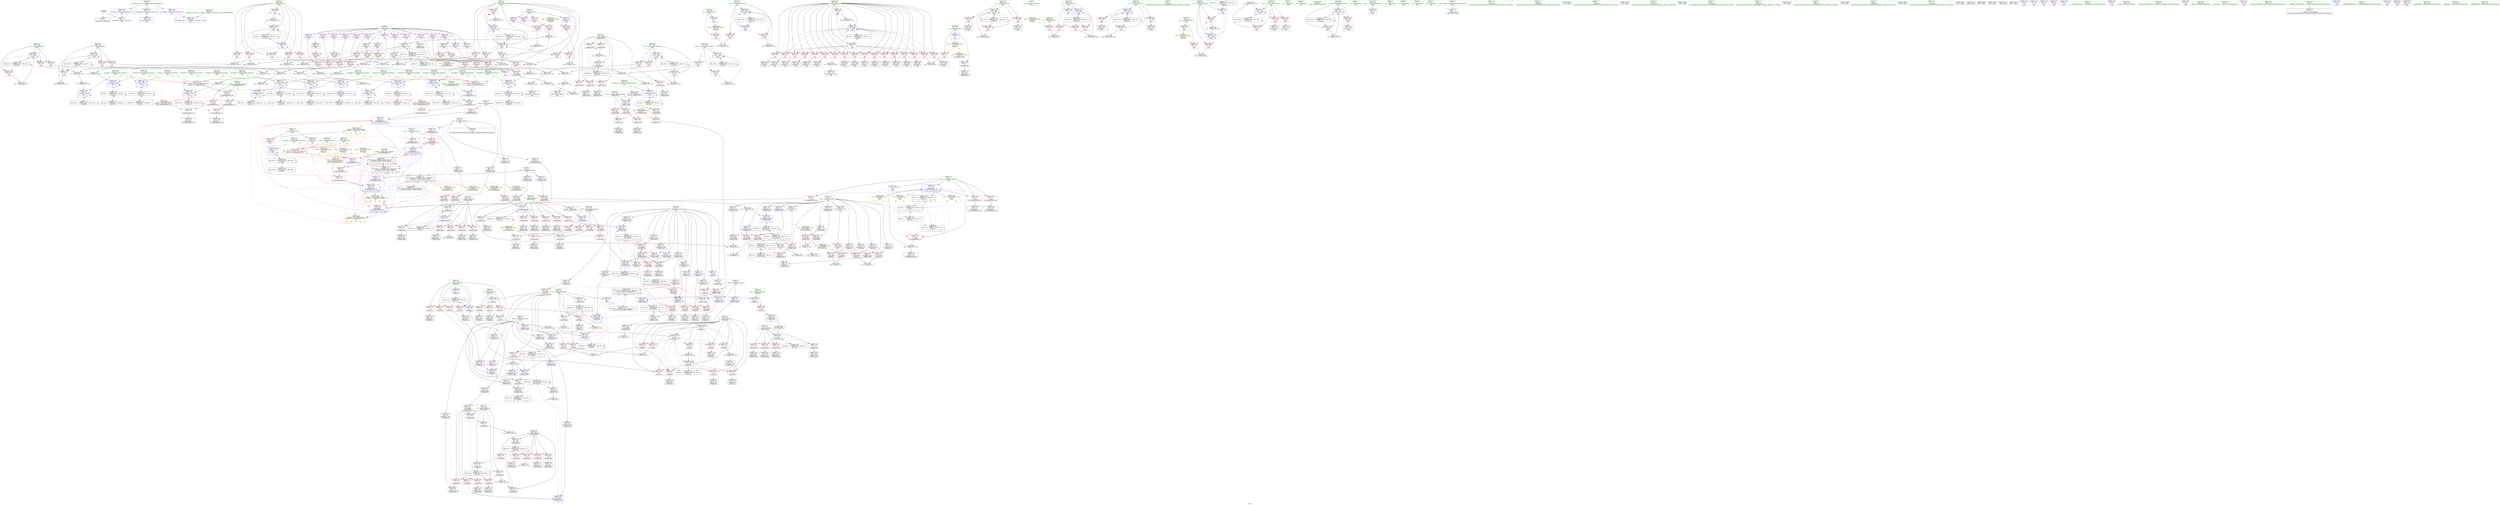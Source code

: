 digraph "SVFG" {
	label="SVFG";

	Node0x564e24c06f00 [shape=record,color=grey,label="{NodeID: 0\nNullPtr}"];
	Node0x564e24c06f00 -> Node0x564e24c2fc20[style=solid];
	Node0x564e24c06f00 -> Node0x564e24c4d2d0[style=solid];
	Node0x564e24c3c080 [shape=record,color=red,label="{NodeID: 443\n572\<--571\n\<--arrayidx12\nmain\n}"];
	Node0x564e24c3c080 -> Node0x564e24c58350[style=solid];
	Node0x564e24c3f5d0 [shape=record,color=red,label="{NodeID: 277\n428\<--29\n\<--len\n_Z8dijkstraRKi\n}"];
	Node0x564e24c3f5d0 -> Node0x564e24c4f830[style=solid];
	Node0x564e24c30780 [shape=record,color=black,label="{NodeID: 111\n177\<--176\nidxprom9\<--\n_Z6updateRKi\n}"];
	Node0x564e24c762a0 [shape=record,color=black,label="{NodeID: 720\nMR_110V_2 = PHI(MR_110V_3, MR_110V_1, )\npts\{490 \}\n}"];
	Node0x564e24c762a0 -> Node0x564e24c88360[style=dashed];
	Node0x564e24c51710 [shape=record,color=blue,label="{NodeID: 554\n513\<--805\ni105\<--inc139\nmain\n}"];
	Node0x564e24c51710 -> Node0x564e24c3b5f0[style=dashed];
	Node0x564e24c51710 -> Node0x564e24c3b6c0[style=dashed];
	Node0x564e24c51710 -> Node0x564e24c51710[style=dashed];
	Node0x564e24c51710 -> Node0x564e24c7dcb0[style=dashed];
	Node0x564e24c393d0 [shape=record,color=red,label="{NodeID: 388\n560\<--467\n\<--i\nmain\n}"];
	Node0x564e24c393d0 -> Node0x564e24c37010[style=solid];
	Node0x564e24c34ad0 [shape=record,color=purple,label="{NodeID: 222\n264\<--26\narrayidx12\<--hip\n_Z6getminv\n}"];
	Node0x564e24c34ad0 -> Node0x564e24c42900[style=solid];
	Node0x564e24c311f0 [shape=record,color=green,label="{NodeID: 56\n317\<--318\ni\<--i_field_insensitive\n_Z8dijkstraRKi\n}"];
	Node0x564e24c311f0 -> Node0x564e24c42f80[style=solid];
	Node0x564e24c311f0 -> Node0x564e24c43050[style=solid];
	Node0x564e24c311f0 -> Node0x564e24c43120[style=solid];
	Node0x564e24c311f0 -> Node0x564e24c431f0[style=solid];
	Node0x564e24c311f0 -> Node0x564e24c432c0[style=solid];
	Node0x564e24c311f0 -> Node0x564e24c4ec00[style=solid];
	Node0x564e24c311f0 -> Node0x564e24c4ef40[style=solid];
	Node0x564e24c58f50 [shape=record,color=grey,label="{NodeID: 665\n764 = Binary(763, 226, )\n}"];
	Node0x564e24c58f50 -> Node0x564e24c51570[style=solid];
	Node0x564e24c4ea60 [shape=record,color=blue,label="{NodeID: 499\n307\<--304\narrayidx31\<--\n_Z6getminv\n|{<s0>3}}"];
	Node0x564e24c4ea60:s0 -> Node0x564e24c9fcc0[style=dashed,color=blue];
	Node0x564e24c42350 [shape=record,color=red,label="{NodeID: 333\n305\<--216\n\<--r\n_Z6getminv\n}"];
	Node0x564e24c42350 -> Node0x564e24c35d60[style=solid];
	Node0x564e24c37c40 [shape=record,color=black,label="{NodeID: 167\n706\<--705\nidxprom82\<--\nmain\n}"];
	Node0x564e24c28b90 [shape=record,color=green,label="{NodeID: 1\n7\<--1\n__dso_handle\<--dummyObj\nGlob }"];
	Node0x564e24c478d0 [shape=record,color=black,label="{NodeID: 776\nMR_56V_3 = PHI(MR_56V_4, MR_56V_2, )\npts\{318 \}\n}"];
	Node0x564e24c478d0 -> Node0x564e24c42f80[style=dashed];
	Node0x564e24c478d0 -> Node0x564e24c43050[style=dashed];
	Node0x564e24c478d0 -> Node0x564e24c43120[style=dashed];
	Node0x564e24c478d0 -> Node0x564e24c431f0[style=dashed];
	Node0x564e24c478d0 -> Node0x564e24c432c0[style=dashed];
	Node0x564e24c478d0 -> Node0x564e24c4ef40[style=dashed];
	Node0x564e24c3c150 [shape=record,color=red,label="{NodeID: 444\n585\<--584\n\<--arrayidx18\nmain\n}"];
	Node0x564e24c3c150 -> Node0x564e24c572d0[style=solid];
	Node0x564e24c3f6a0 [shape=record,color=red,label="{NodeID: 278\n329\<--31\n\<--n\n_Z8dijkstraRKi\n}"];
	Node0x564e24c3f6a0 -> Node0x564e24c35f00[style=solid];
	Node0x564e24c30850 [shape=record,color=black,label="{NodeID: 112\n181\<--180\nidxprom11\<--\n_Z6updateRKi\n}"];
	Node0x564e24caf320 [shape=record,color=yellow,style=double,label="{NodeID: 1053\n2V_5 = CSCHI(MR_2V_4)\npts\{19 \}\nCS[]|{<s0>12|<s1>12}}"];
	Node0x564e24caf320:s0 -> Node0x564e24c3ee80[style=dashed,color=red];
	Node0x564e24caf320:s1 -> Node0x564e24c4d610[style=dashed,color=red];
	Node0x564e24c76390 [shape=record,color=black,label="{NodeID: 721\nMR_112V_2 = PHI(MR_112V_3, MR_112V_1, )\npts\{492 \}\n}"];
	Node0x564e24c76390 -> Node0x564e24c88860[style=dashed];
	Node0x564e24c517e0 [shape=record,color=blue,label="{NodeID: 555\n465\<--810\n_T\<--inc142\nmain\n}"];
	Node0x564e24c517e0 -> Node0x564e24c766a0[style=dashed];
	Node0x564e24c394a0 [shape=record,color=red,label="{NodeID: 389\n565\<--467\n\<--i\nmain\n}"];
	Node0x564e24c394a0 -> Node0x564e24c370e0[style=solid];
	Node0x564e24c34ba0 [shape=record,color=purple,label="{NodeID: 223\n278\<--26\narrayidx20\<--hip\n_Z6getminv\n}"];
	Node0x564e24c34ba0 -> Node0x564e24c42b70[style=solid];
	Node0x564e24c312c0 [shape=record,color=green,label="{NodeID: 57\n319\<--320\nu\<--u_field_insensitive\n_Z8dijkstraRKi\n}"];
	Node0x564e24c312c0 -> Node0x564e24c43390[style=solid];
	Node0x564e24c312c0 -> Node0x564e24c43460[style=solid];
	Node0x564e24c312c0 -> Node0x564e24c43530[style=solid];
	Node0x564e24c312c0 -> Node0x564e24c43600[style=solid];
	Node0x564e24c312c0 -> Node0x564e24c4f350[style=solid];
	Node0x564e24c590d0 [shape=record,color=grey,label="{NodeID: 666\n596 = Binary(594, 595, )\n}"];
	Node0x564e24c590d0 -> Node0x564e24c4ff80[style=solid];
	Node0x564e24c4eb30 [shape=record,color=blue,label="{NodeID: 500\n315\<--314\nsrc.addr\<--src\n_Z8dijkstraRKi\n}"];
	Node0x564e24c4eb30 -> Node0x564e24c42d10[style=dashed];
	Node0x564e24c4eb30 -> Node0x564e24c42de0[style=dashed];
	Node0x564e24c4eb30 -> Node0x564e24c42eb0[style=dashed];
	Node0x564e24c42420 [shape=record,color=red,label="{NodeID: 334\n219\<--218\n\<--\n_Z6getminv\n}"];
	Node0x564e24c42420 -> Node0x564e24c4e170[style=solid];
	Node0x564e24c37d10 [shape=record,color=black,label="{NodeID: 168\n714\<--713\nidxprom87\<--\nmain\n}"];
	Node0x564e24c2bc70 [shape=record,color=green,label="{NodeID: 2\n18\<--1\n\<--dummyObj\nCan only get source location for instruction, argument, global var or function.}"];
	Node0x564e24c3c220 [shape=record,color=red,label="{NodeID: 445\n594\<--593\n\<--arrayidx23\nmain\n}"];
	Node0x564e24c3c220 -> Node0x564e24c590d0[style=solid];
	Node0x564e24c3f770 [shape=record,color=red,label="{NodeID: 279\n554\<--31\n\<--n\nmain\n}"];
	Node0x564e24c3f770 -> Node0x564e24c5c0d0[style=solid];
	Node0x564e24c30920 [shape=record,color=black,label="{NodeID: 113\n185\<--184\nidxprom13\<--\n_Z6updateRKi\n}"];
	Node0x564e24caf480 [shape=record,color=yellow,style=double,label="{NodeID: 1054\n153V_5 = CSCHI(MR_153V_4)\npts\{90000 110000 130000 160000 \}\nCS[]|{<s0>12|<s1>12|<s2>12|<s3>12|<s4>12}}"];
	Node0x564e24caf480:s0 -> Node0x564e24c3ff90[style=dashed,color=red];
	Node0x564e24caf480:s1 -> Node0x564e24c4d6e0[style=dashed,color=red];
	Node0x564e24caf480:s2 -> Node0x564e24c4d7b0[style=dashed,color=red];
	Node0x564e24caf480:s3 -> Node0x564e24c4d880[style=dashed,color=red];
	Node0x564e24caf480:s4 -> Node0x564e24c4d950[style=dashed,color=red];
	Node0x564e24c76480 [shape=record,color=black,label="{NodeID: 722\nMR_114V_2 = PHI(MR_114V_4, MR_114V_1, )\npts\{494 \}\n}"];
	Node0x564e24c76480 -> Node0x564e24c50a10[style=dashed];
	Node0x564e24c39570 [shape=record,color=red,label="{NodeID: 390\n569\<--467\n\<--i\nmain\n}"];
	Node0x564e24c39570 -> Node0x564e24c371b0[style=solid];
	Node0x564e24c34c70 [shape=record,color=purple,label="{NodeID: 224\n285\<--26\narrayidx24\<--hip\n_Z6getminv\n}"];
	Node0x564e24c34c70 -> Node0x564e24c42c40[style=solid];
	Node0x564e24c31390 [shape=record,color=green,label="{NodeID: 58\n321\<--322\nj\<--j_field_insensitive\n_Z8dijkstraRKi\n}"];
	Node0x564e24c31390 -> Node0x564e24c436d0[style=solid];
	Node0x564e24c31390 -> Node0x564e24c437a0[style=solid];
	Node0x564e24c31390 -> Node0x564e24c43870[style=solid];
	Node0x564e24c31390 -> Node0x564e24c43940[style=solid];
	Node0x564e24c31390 -> Node0x564e24c43a10[style=solid];
	Node0x564e24c31390 -> Node0x564e24c4f4f0[style=solid];
	Node0x564e24c31390 -> Node0x564e24c4f9d0[style=solid];
	Node0x564e24c59250 [shape=record,color=grey,label="{NodeID: 667\n761 = Binary(760, 226, )\n}"];
	Node0x564e24c59250 -> Node0x564e24c514a0[style=solid];
	Node0x564e24c4ec00 [shape=record,color=blue,label="{NodeID: 501\n317\<--18\ni\<--\n_Z8dijkstraRKi\n}"];
	Node0x564e24c4ec00 -> Node0x564e24c478d0[style=dashed];
	Node0x564e24c424f0 [shape=record,color=red,label="{NodeID: 335\n230\<--229\n\<--arrayidx\n_Z6getminv\n}"];
	Node0x564e24c424f0 -> Node0x564e24c4e4b0[style=solid];
	Node0x564e24c37de0 [shape=record,color=black,label="{NodeID: 169\n723\<--722\nidxprom92\<--\nmain\n}"];
	Node0x564e24bf9c40 [shape=record,color=green,label="{NodeID: 3\n44\<--1\n.str\<--dummyObj\nGlob }"];
	Node0x564e24c3c2f0 [shape=record,color=red,label="{NodeID: 446\n601\<--600\n\<--arrayidx27\nmain\n}"];
	Node0x564e24c3c2f0 -> Node0x564e24c58c50[style=solid];
	Node0x564e24c3f840 [shape=record,color=red,label="{NodeID: 280\n688\<--33\n\<--m\nmain\n}"];
	Node0x564e24c3f840 -> Node0x564e24c5b7d0[style=solid];
	Node0x564e24c309f0 [shape=record,color=black,label="{NodeID: 114\n197\<--196\nidxprom16\<--\n_Z6updateRKi\n}"];
	Node0x564e24ca4a80 [shape=record,color=yellow,style=double,label="{NodeID: 889\n63V_1 = ENCHI(MR_63V_0)\npts\{524 \}\nFun[_Z8dijkstraRKi]}"];
	Node0x564e24ca4a80 -> Node0x564e24c44090[style=dashed];
	Node0x564e24ca4a80 -> Node0x564e24c44160[style=dashed];
	Node0x564e24ca4a80 -> Node0x564e24c44230[style=dashed];
	Node0x564e24c7b4e0 [shape=record,color=black,label="{NodeID: 723\nMR_116V_2 = PHI(MR_116V_3, MR_116V_1, )\npts\{496 \}\n}"];
	Node0x564e24c7b4e0 -> Node0x564e24c3ac30[style=dashed];
	Node0x564e24c7b4e0 -> Node0x564e24c50ae0[style=dashed];
	Node0x564e24c7b4e0 -> Node0x564e24c7b4e0[style=dashed];
	Node0x564e24c39640 [shape=record,color=red,label="{NodeID: 391\n574\<--467\n\<--i\nmain\n}"];
	Node0x564e24c39640 -> Node0x564e24c584d0[style=solid];
	Node0x564e24c34d40 [shape=record,color=purple,label="{NodeID: 225\n289\<--26\narrayidx26\<--hip\n_Z6getminv\n}"];
	Node0x564e24c34d40 -> Node0x564e24c4e720[style=solid];
	Node0x564e24c31460 [shape=record,color=green,label="{NodeID: 59\n323\<--324\nv\<--v_field_insensitive\n_Z8dijkstraRKi\n|{|<s7>4}}"];
	Node0x564e24c31460 -> Node0x564e24c43ae0[style=solid];
	Node0x564e24c31460 -> Node0x564e24c43bb0[style=solid];
	Node0x564e24c31460 -> Node0x564e24c43c80[style=solid];
	Node0x564e24c31460 -> Node0x564e24c43d50[style=solid];
	Node0x564e24c31460 -> Node0x564e24c43e20[style=solid];
	Node0x564e24c31460 -> Node0x564e24c43ef0[style=solid];
	Node0x564e24c31460 -> Node0x564e24c4f5c0[style=solid];
	Node0x564e24c31460:s7 -> Node0x564e24ce98c0[style=solid,color=red];
	Node0x564e24c593d0 [shape=record,color=grey,label="{NodeID: 668\n772 = Binary(771, 334, )\n}"];
	Node0x564e24c593d0 -> Node0x564e24c51640[style=solid];
	Node0x564e24c4ecd0 [shape=record,color=blue,label="{NodeID: 502\n339\<--341\narrayidx2\<--\n_Z8dijkstraRKi\n}"];
	Node0x564e24c4ecd0 -> Node0x564e24c4ecd0[style=dashed];
	Node0x564e24c4ecd0 -> Node0x564e24c4f010[style=dashed];
	Node0x564e24c425c0 [shape=record,color=red,label="{NodeID: 336\n245\<--244\n\<--arrayidx3\n_Z6getminv\n}"];
	Node0x564e24c425c0 -> Node0x564e24c35470[style=solid];
	Node0x564e24c37eb0 [shape=record,color=black,label="{NodeID: 170\n731\<--730\nidxprom97\<--\nmain\n}"];
	Node0x564e24bf9b60 [shape=record,color=green,label="{NodeID: 4\n46\<--1\n.str.1\<--dummyObj\nGlob }"];
	Node0x564e24c3c3c0 [shape=record,color=red,label="{NodeID: 447\n610\<--609\n\<--arrayidx32\nmain\n}"];
	Node0x564e24c3c3c0 -> Node0x564e24c560d0[style=solid];
	Node0x564e24c3f910 [shape=record,color=red,label="{NodeID: 281\n749\<--35\n\<--q\nmain\n}"];
	Node0x564e24c3f910 -> Node0x564e24c5c6d0[style=solid];
	Node0x564e24c30ac0 [shape=record,color=black,label="{NodeID: 115\n203\<--202\nidxprom18\<--\n_Z6updateRKi\n}"];
	Node0x564e24ca4b60 [shape=record,color=yellow,style=double,label="{NodeID: 890\n10V_1 = ENCHI(MR_10V_0)\npts\{90000 \}\nFun[_Z8dijkstraRKi]}"];
	Node0x564e24ca4b60 -> Node0x564e24c443d0[style=dashed];
	Node0x564e24c7b9b0 [shape=record,color=black,label="{NodeID: 724\nMR_118V_2 = PHI(MR_118V_3, MR_118V_1, )\npts\{498 \}\n}"];
	Node0x564e24c7b9b0 -> Node0x564e24c3aea0[style=dashed];
	Node0x564e24c7b9b0 -> Node0x564e24c50bb0[style=dashed];
	Node0x564e24c7b9b0 -> Node0x564e24c7b9b0[style=dashed];
	Node0x564e24c39710 [shape=record,color=red,label="{NodeID: 392\n582\<--467\n\<--i\nmain\n}"];
	Node0x564e24c39710 -> Node0x564e24c37350[style=solid];
	Node0x564e24c34e10 [shape=record,color=purple,label="{NodeID: 226\n302\<--26\narrayidx29\<--hip\n_Z6getminv\n}"];
	Node0x564e24c34e10 -> Node0x564e24c4e990[style=solid];
	Node0x564e24c31530 [shape=record,color=green,label="{NodeID: 60\n458\<--459\nmain\<--main_field_insensitive\n}"];
	Node0x564e24c59550 [shape=record,color=grey,label="{NodeID: 669\n780 = Binary(778, 779, )\n}"];
	Node0x564e24c59550 -> Node0x564e24c59850[style=solid];
	Node0x564e24c4eda0 [shape=record,color=blue,label="{NodeID: 503\n344\<--18\narrayidx4\<--\n_Z8dijkstraRKi\n}"];
	Node0x564e24c4eda0 -> Node0x564e24c4eda0[style=dashed];
	Node0x564e24c4eda0 -> Node0x564e24c4f280[style=dashed];
	Node0x564e24c42690 [shape=record,color=red,label="{NodeID: 337\n248\<--247\n\<--arrayidx5\n_Z6getminv\n}"];
	Node0x564e24c42690 -> Node0x564e24c5bdd0[style=solid];
	Node0x564e24c37f80 [shape=record,color=black,label="{NodeID: 171\n767\<--766\nidxprom119\<--\nmain\n}"];
	Node0x564e24bf3bb0 [shape=record,color=green,label="{NodeID: 5\n48\<--1\n.str.2\<--dummyObj\nGlob }"];
	Node0x564e24c913f0 [shape=record,color=black,label="{NodeID: 780\nMR_2V_7 = PHI(MR_2V_9, MR_2V_4, )\npts\{19 \}\n|{|<s2>13|<s3>13}}"];
	Node0x564e24c913f0 -> Node0x564e24c814d0[style=dashed];
	Node0x564e24c913f0 -> Node0x564e24c96480[style=dashed];
	Node0x564e24c913f0:s2 -> Node0x564e24c3ee80[style=dashed,color=red];
	Node0x564e24c913f0:s3 -> Node0x564e24c4d610[style=dashed,color=red];
	Node0x564e24c3c490 [shape=record,color=red,label="{NodeID: 448\n618\<--617\n\<--arrayidx37\nmain\n}"];
	Node0x564e24c3c490 -> Node0x564e24c5a8d0[style=solid];
	Node0x564e24c3f9e0 [shape=record,color=red,label="{NodeID: 282\n115\<--91\n\<--u.addr\n_Z7AddEdgeRKiS0_S0_\n}"];
	Node0x564e24c3f9e0 -> Node0x564e24c3fec0[style=solid];
	Node0x564e24c352d0 [shape=record,color=black,label="{NodeID: 116\n228\<--224\nidxprom\<--\n_Z6getminv\n}"];
	Node0x564e24caf8c0 [shape=record,color=yellow,style=double,label="{NodeID: 1057\n2V_8 = CSCHI(MR_2V_7)\npts\{19 \}\nCS[]|{<s0>14|<s1>14}}"];
	Node0x564e24caf8c0:s0 -> Node0x564e24c3ee80[style=dashed,color=red];
	Node0x564e24caf8c0:s1 -> Node0x564e24c4d610[style=dashed,color=red];
	Node0x564e24ca4c40 [shape=record,color=yellow,style=double,label="{NodeID: 891\n12V_1 = ENCHI(MR_12V_0)\npts\{110000 \}\nFun[_Z8dijkstraRKi]}"];
	Node0x564e24ca4c40 -> Node0x564e24c44640[style=dashed];
	Node0x564e24ca4c40 -> Node0x564e24c44980[style=dashed];
	Node0x564e24c7beb0 [shape=record,color=black,label="{NodeID: 725\nMR_120V_2 = PHI(MR_120V_3, MR_120V_1, )\npts\{500 \}\n}"];
	Node0x564e24c7beb0 -> Node0x564e24c3b110[style=dashed];
	Node0x564e24c7beb0 -> Node0x564e24c50c80[style=dashed];
	Node0x564e24c7beb0 -> Node0x564e24c7beb0[style=dashed];
	Node0x564e24c397e0 [shape=record,color=red,label="{NodeID: 393\n591\<--467\n\<--i\nmain\n}"];
	Node0x564e24c397e0 -> Node0x564e24c37420[style=solid];
	Node0x564e24c34ee0 [shape=record,color=purple,label="{NodeID: 227\n363\<--26\n\<--hip\n_Z8dijkstraRKi\n}"];
	Node0x564e24c34ee0 -> Node0x564e24c4f1b0[style=solid];
	Node0x564e24c31600 [shape=record,color=green,label="{NodeID: 61\n461\<--462\nretval\<--retval_field_insensitive\nmain\n}"];
	Node0x564e24c31600 -> Node0x564e24c4faa0[style=solid];
	Node0x564e24c596d0 [shape=record,color=grey,label="{NodeID: 670\n333 = Binary(332, 334, )\n}"];
	Node0x564e24c596d0 -> Node0x564e24c5c250[style=solid];
	Node0x564e24c4ee70 [shape=record,color=blue,label="{NodeID: 504\n348\<--18\narrayidx6\<--\n_Z8dijkstraRKi\n}"];
	Node0x564e24c4ee70 -> Node0x564e24c4ee70[style=dashed];
	Node0x564e24c4ee70 -> Node0x564e24c95580[style=dashed];
	Node0x564e24c42760 [shape=record,color=red,label="{NodeID: 338\n252\<--251\n\<--arrayidx7\n_Z6getminv\n}"];
	Node0x564e24c42760 -> Node0x564e24c35610[style=solid];
	Node0x564e24c38050 [shape=record,color=black,label="{NodeID: 172\n776\<--775\nidxprom123\<--\nmain\n}"];
	Node0x564e24bf8a10 [shape=record,color=green,label="{NodeID: 6\n50\<--1\n.str.3\<--dummyObj\nGlob }"];
	Node0x564e24c3c560 [shape=record,color=red,label="{NodeID: 449\n634\<--633\n\<--arrayidx42\nmain\n}"];
	Node0x564e24c3c560 -> Node0x564e24c5c9d0[style=solid];
	Node0x564e24c3fab0 [shape=record,color=red,label="{NodeID: 283\n125\<--91\n\<--u.addr\n_Z7AddEdgeRKiS0_S0_\n}"];
	Node0x564e24c3fab0 -> Node0x564e24c40060[style=solid];
	Node0x564e24c353a0 [shape=record,color=black,label="{NodeID: 117\n243\<--242\nidxprom2\<--add\n_Z6getminv\n}"];
	Node0x564e24cafa20 [shape=record,color=yellow,style=double,label="{NodeID: 1058\n153V_8 = CSCHI(MR_153V_7)\npts\{90000 110000 130000 160000 \}\nCS[]|{<s0>14|<s1>14|<s2>14|<s3>14|<s4>14}}"];
	Node0x564e24cafa20:s0 -> Node0x564e24c3ff90[style=dashed,color=red];
	Node0x564e24cafa20:s1 -> Node0x564e24c4d6e0[style=dashed,color=red];
	Node0x564e24cafa20:s2 -> Node0x564e24c4d7b0[style=dashed,color=red];
	Node0x564e24cafa20:s3 -> Node0x564e24c4d880[style=dashed,color=red];
	Node0x564e24cafa20:s4 -> Node0x564e24c4d950[style=dashed,color=red];
	Node0x564e24c7c3b0 [shape=record,color=black,label="{NodeID: 726\nMR_122V_2 = PHI(MR_122V_3, MR_122V_1, )\npts\{502 \}\n}"];
	Node0x564e24c7c3b0 -> Node0x564e24c3b380[style=dashed];
	Node0x564e24c7c3b0 -> Node0x564e24c50d50[style=dashed];
	Node0x564e24c7c3b0 -> Node0x564e24c7c3b0[style=dashed];
	Node0x564e24c398b0 [shape=record,color=red,label="{NodeID: 394\n598\<--467\n\<--i\nmain\n}"];
	Node0x564e24c398b0 -> Node0x564e24c374f0[style=solid];
	Node0x564e24c34fb0 [shape=record,color=purple,label="{NodeID: 228\n426\<--26\narrayidx37\<--hip\n_Z8dijkstraRKi\n}"];
	Node0x564e24c34fb0 -> Node0x564e24c4f760[style=solid];
	Node0x564e24c316d0 [shape=record,color=green,label="{NodeID: 62\n463\<--464\nT\<--T_field_insensitive\nmain\n}"];
	Node0x564e24c316d0 -> Node0x564e24c44b20[style=solid];
	Node0x564e24ca1bb0 [shape=record,color=yellow,style=double,label="{NodeID: 837\n124V_1 = ENCHI(MR_124V_0)\npts\{504 \}\nFun[main]|{<s0>17|<s1>18}}"];
	Node0x564e24ca1bb0:s0 -> Node0x564e24ca5ad0[style=dashed,color=red];
	Node0x564e24ca1bb0:s1 -> Node0x564e24ca5ad0[style=dashed,color=red];
	Node0x564e24c59850 [shape=record,color=grey,label="{NodeID: 671\n781 = Binary(780, 334, )\n}"];
	Node0x564e24c59850 -> Node0x564e24c38120[style=solid];
	Node0x564e24c4ef40 [shape=record,color=blue,label="{NodeID: 505\n317\<--352\ni\<--inc\n_Z8dijkstraRKi\n}"];
	Node0x564e24c4ef40 -> Node0x564e24c478d0[style=dashed];
	Node0x564e24c42830 [shape=record,color=red,label="{NodeID: 339\n255\<--254\n\<--arrayidx9\n_Z6getminv\n}"];
	Node0x564e24c42830 -> Node0x564e24c5bdd0[style=solid];
	Node0x564e24c38120 [shape=record,color=black,label="{NodeID: 173\n782\<--781\nidxprom127\<--add126\nmain\n}"];
	Node0x564e24bf8aa0 [shape=record,color=green,label="{NodeID: 7\n52\<--1\n.str.4\<--dummyObj\nGlob }"];
	Node0x564e24c3c630 [shape=record,color=red,label="{NodeID: 450\n640\<--639\n\<--arrayidx47\nmain\n}"];
	Node0x564e24c3c630 -> Node0x564e24c59e50[style=solid];
	Node0x564e24c3fb80 [shape=record,color=red,label="{NodeID: 284\n100\<--93\n\<--v.addr\n_Z7AddEdgeRKiS0_S0_\n}"];
	Node0x564e24c3fb80 -> Node0x564e24c3fd20[style=solid];
	Node0x564e24c35470 [shape=record,color=black,label="{NodeID: 118\n246\<--245\nidxprom4\<--\n_Z6getminv\n}"];
	Node0x564e24cafb90 [shape=record,color=yellow,style=double,label="{NodeID: 1059\n2V_11 = CSCHI(MR_2V_10)\npts\{19 \}\nCS[]|{<s0>18|<s1>18}}"];
	Node0x564e24cafb90:s0 -> Node0x564e24c3ee80[style=dashed,color=red];
	Node0x564e24cafb90:s1 -> Node0x564e24c4d610[style=dashed,color=red];
	Node0x564e24c7c8b0 [shape=record,color=black,label="{NodeID: 727\nMR_126V_2 = PHI(MR_126V_3, MR_126V_1, )\npts\{506 \}\n}"];
	Node0x564e24c7c8b0 -> Node0x564e24c50e20[style=dashed];
	Node0x564e24c7c8b0 -> Node0x564e24c7c8b0[style=dashed];
	Node0x564e24c39980 [shape=record,color=red,label="{NodeID: 395\n607\<--467\n\<--i\nmain\n}"];
	Node0x564e24c39980 -> Node0x564e24c375c0[style=solid];
	Node0x564e24c35080 [shape=record,color=purple,label="{NodeID: 229\n331\<--37\narrayidx\<--s\n_Z8dijkstraRKi\n}"];
	Node0x564e24c35080 -> Node0x564e24c43fc0[style=solid];
	Node0x564e24c317a0 [shape=record,color=green,label="{NodeID: 63\n465\<--466\n_T\<--_T_field_insensitive\nmain\n}"];
	Node0x564e24c317a0 -> Node0x564e24c44bf0[style=solid];
	Node0x564e24c317a0 -> Node0x564e24c39090[style=solid];
	Node0x564e24c317a0 -> Node0x564e24c39160[style=solid];
	Node0x564e24c317a0 -> Node0x564e24c4fb70[style=solid];
	Node0x564e24c317a0 -> Node0x564e24c517e0[style=solid];
	Node0x564e24c599d0 [shape=record,color=grey,label="{NodeID: 672\n650 = Binary(649, 334, )\n}"];
	Node0x564e24c599d0 -> Node0x564e24c50530[style=solid];
	Node0x564e24c4f010 [shape=record,color=blue,label="{NodeID: 506\n358\<--18\narrayidx8\<--\n_Z8dijkstraRKi\n}"];
	Node0x564e24c4f010 -> Node0x564e24c95080[style=dashed];
	Node0x564e24c42900 [shape=record,color=red,label="{NodeID: 340\n265\<--264\n\<--arrayidx12\n_Z6getminv\n}"];
	Node0x564e24c42900 -> Node0x564e24c357b0[style=solid];
	Node0x564e24c381f0 [shape=record,color=black,label="{NodeID: 174\n788\<--787\nidxprom130\<--\nmain\n}"];
	Node0x564e24bf0e30 [shape=record,color=green,label="{NodeID: 8\n54\<--1\n.str.5\<--dummyObj\nGlob }"];
	Node0x564e24c3c700 [shape=record,color=red,label="{NodeID: 451\n647\<--646\n\<--arrayidx51\nmain\n}"];
	Node0x564e24c3c700 -> Node0x564e24c59b50[style=solid];
	Node0x564e24c3fc50 [shape=record,color=red,label="{NodeID: 285\n109\<--95\n\<--w.addr\n_Z7AddEdgeRKiS0_S0_\n}"];
	Node0x564e24c3fc50 -> Node0x564e24c3fdf0[style=solid];
	Node0x564e24c35540 [shape=record,color=black,label="{NodeID: 119\n250\<--249\nidxprom6\<--\n_Z6getminv\n}"];
	Node0x564e24cafcf0 [shape=record,color=yellow,style=double,label="{NodeID: 1060\n153V_11 = CSCHI(MR_153V_10)\npts\{90000 110000 130000 160000 \}\nCS[]|{<s0>18|<s1>18|<s2>18|<s3>18|<s4>18}}"];
	Node0x564e24cafcf0:s0 -> Node0x564e24c3ff90[style=dashed,color=red];
	Node0x564e24cafcf0:s1 -> Node0x564e24c4d6e0[style=dashed,color=red];
	Node0x564e24cafcf0:s2 -> Node0x564e24c4d7b0[style=dashed,color=red];
	Node0x564e24cafcf0:s3 -> Node0x564e24c4d880[style=dashed,color=red];
	Node0x564e24cafcf0:s4 -> Node0x564e24c4d950[style=dashed,color=red];
	Node0x564e24c7cdb0 [shape=record,color=black,label="{NodeID: 728\nMR_128V_2 = PHI(MR_128V_3, MR_128V_1, )\npts\{508 \}\n}"];
	Node0x564e24c7cdb0 -> Node0x564e24c50ef0[style=dashed];
	Node0x564e24c7cdb0 -> Node0x564e24c7cdb0[style=dashed];
	Node0x564e24c39a50 [shape=record,color=red,label="{NodeID: 396\n615\<--467\n\<--i\nmain\n}"];
	Node0x564e24c39a50 -> Node0x564e24c37690[style=solid];
	Node0x564e24c35150 [shape=record,color=purple,label="{NodeID: 230\n543\<--37\n\<--s\nmain\n}"];
	Node0x564e24c35150 -> Node0x564e24c4fc40[style=solid];
	Node0x564e24c31870 [shape=record,color=green,label="{NodeID: 64\n467\<--468\ni\<--i_field_insensitive\nmain\n}"];
	Node0x564e24c31870 -> Node0x564e24c39230[style=solid];
	Node0x564e24c31870 -> Node0x564e24c39300[style=solid];
	Node0x564e24c31870 -> Node0x564e24c393d0[style=solid];
	Node0x564e24c31870 -> Node0x564e24c394a0[style=solid];
	Node0x564e24c31870 -> Node0x564e24c39570[style=solid];
	Node0x564e24c31870 -> Node0x564e24c39640[style=solid];
	Node0x564e24c31870 -> Node0x564e24c39710[style=solid];
	Node0x564e24c31870 -> Node0x564e24c397e0[style=solid];
	Node0x564e24c31870 -> Node0x564e24c398b0[style=solid];
	Node0x564e24c31870 -> Node0x564e24c39980[style=solid];
	Node0x564e24c31870 -> Node0x564e24c39a50[style=solid];
	Node0x564e24c31870 -> Node0x564e24c39b20[style=solid];
	Node0x564e24c31870 -> Node0x564e24c39bf0[style=solid];
	Node0x564e24c31870 -> Node0x564e24c39cc0[style=solid];
	Node0x564e24c31870 -> Node0x564e24c39d90[style=solid];
	Node0x564e24c31870 -> Node0x564e24c39e60[style=solid];
	Node0x564e24c31870 -> Node0x564e24c39f30[style=solid];
	Node0x564e24c31870 -> Node0x564e24c3a000[style=solid];
	Node0x564e24c31870 -> Node0x564e24c4fd10[style=solid];
	Node0x564e24c31870 -> Node0x564e24c50940[style=solid];
	Node0x564e24c59b50 [shape=record,color=grey,label="{NodeID: 673\n649 = Binary(647, 648, )\n}"];
	Node0x564e24c59b50 -> Node0x564e24c599d0[style=solid];
	Node0x564e24c4f0e0 [shape=record,color=blue,label="{NodeID: 507\n29\<--104\nlen\<--\n_Z8dijkstraRKi\n}"];
	Node0x564e24c4f0e0 -> Node0x564e24c93c80[style=dashed];
	Node0x564e24c429d0 [shape=record,color=red,label="{NodeID: 341\n268\<--267\n\<--arrayidx14\n_Z6getminv\n}"];
	Node0x564e24c429d0 -> Node0x564e24c5bad0[style=solid];
	Node0x564e24c382c0 [shape=record,color=black,label="{NodeID: 175\n794\<--793\nidxprom134\<--add133\nmain\n}"];
	Node0x564e24bf0ec0 [shape=record,color=green,label="{NodeID: 9\n56\<--1\n.str.6\<--dummyObj\nGlob }"];
	Node0x564e24c3c7d0 [shape=record,color=red,label="{NodeID: 452\n657\<--656\n\<--arrayidx57\nmain\n}"];
	Node0x564e24c3c7d0 -> Node0x564e24c58650[style=solid];
	Node0x564e24c3fd20 [shape=record,color=red,label="{NodeID: 286\n101\<--100\n\<--\n_Z7AddEdgeRKiS0_S0_\n}"];
	Node0x564e24c3fd20 -> Node0x564e24c4d6e0[style=solid];
	Node0x564e24c35610 [shape=record,color=black,label="{NodeID: 120\n253\<--252\nidxprom8\<--\n_Z6getminv\n}"];
	Node0x564e24ca4ff0 [shape=record,color=yellow,style=double,label="{NodeID: 895\n30V_1 = ENCHI(MR_30V_0)\npts\{324 \}\nFun[_Z6updateRKi]}"];
	Node0x564e24ca4ff0 -> Node0x564e24c40d60[style=dashed];
	Node0x564e24ca4ff0 -> Node0x564e24c410a0[style=dashed];
	Node0x564e24ca4ff0 -> Node0x564e24c413e0[style=dashed];
	Node0x564e24ca4ff0 -> Node0x564e24c414b0[style=dashed];
	Node0x564e24c7d2b0 [shape=record,color=black,label="{NodeID: 729\nMR_130V_2 = PHI(MR_130V_3, MR_130V_1, )\npts\{510 \}\n}"];
	Node0x564e24c7d2b0 -> Node0x564e24c50fc0[style=dashed];
	Node0x564e24c7d2b0 -> Node0x564e24c7d2b0[style=dashed];
	Node0x564e24c39b20 [shape=record,color=red,label="{NodeID: 397\n631\<--467\n\<--i\nmain\n}"];
	Node0x564e24c39b20 -> Node0x564e24c37760[style=solid];
	Node0x564e24c3d0b0 [shape=record,color=purple,label="{NodeID: 231\n567\<--37\narrayidx10\<--s\nmain\n}"];
	Node0x564e24c3d0b0 -> Node0x564e24c3bfb0[style=solid];
	Node0x564e24c31940 [shape=record,color=green,label="{NodeID: 65\n469\<--470\nj\<--j_field_insensitive\nmain\n}"];
	Node0x564e24c31940 -> Node0x564e24c3a0d0[style=solid];
	Node0x564e24c31940 -> Node0x564e24c3a1a0[style=solid];
	Node0x564e24c31940 -> Node0x564e24c3a270[style=solid];
	Node0x564e24c31940 -> Node0x564e24c3a340[style=solid];
	Node0x564e24c31940 -> Node0x564e24c3a410[style=solid];
	Node0x564e24c31940 -> Node0x564e24c3a4e0[style=solid];
	Node0x564e24c31940 -> Node0x564e24c4feb0[style=solid];
	Node0x564e24c31940 -> Node0x564e24c502c0[style=solid];
	Node0x564e24ca1e50 [shape=record,color=yellow,style=double,label="{NodeID: 840\n52V_1 = ENCHI(MR_52V_0)\npts\{32 \}\nFun[main]|{|<s1>21}}"];
	Node0x564e24ca1e50 -> Node0x564e24c3f770[style=dashed];
	Node0x564e24ca1e50:s1 -> Node0x564e24ca4540[style=dashed,color=red];
	Node0x564e24c59cd0 [shape=record,color=grey,label="{NodeID: 674\n442 = Binary(437, 441, )\n}"];
	Node0x564e24c59cd0 -> Node0x564e24c4f900[style=solid];
	Node0x564e24c4f1b0 [shape=record,color=blue,label="{NodeID: 508\n363\<--361\n\<--\n_Z8dijkstraRKi\n}"];
	Node0x564e24c4f1b0 -> Node0x564e24c95f80[style=dashed];
	Node0x564e24c42aa0 [shape=record,color=red,label="{NodeID: 342\n272\<--271\n\<--arrayidx16\n_Z6getminv\n}"];
	Node0x564e24c42aa0 -> Node0x564e24c5bad0[style=solid];
	Node0x564e24c38390 [shape=record,color=purple,label="{NodeID: 176\n69\<--4\n\<--_ZStL8__ioinit\n__cxx_global_var_init\n}"];
	Node0x564e24c073a0 [shape=record,color=green,label="{NodeID: 10\n59\<--1\n\<--dummyObj\nCan only get source location for instruction, argument, global var or function.}"];
	Node0x564e24c3c8a0 [shape=record,color=red,label="{NodeID: 453\n665\<--664\n\<--arrayidx62\nmain\n}"];
	Node0x564e24c3c8a0 -> Node0x564e24c56fd0[style=solid];
	Node0x564e24c3fdf0 [shape=record,color=red,label="{NodeID: 287\n110\<--109\n\<--\n_Z7AddEdgeRKiS0_S0_\n}"];
	Node0x564e24c3fdf0 -> Node0x564e24c4d7b0[style=solid];
	Node0x564e24c356e0 [shape=record,color=black,label="{NodeID: 121\n263\<--262\nidxprom11\<--\n_Z6getminv\n}"];
	Node0x564e24ca50d0 [shape=record,color=yellow,style=double,label="{NodeID: 896\n32V_1 = ENCHI(MR_32V_0)\npts\{210000 \}\nFun[_Z6updateRKi]}"];
	Node0x564e24ca50d0 -> Node0x564e24c40fd0[style=dashed];
	Node0x564e24ca50d0 -> Node0x564e24c41170[style=dashed];
	Node0x564e24c7d7b0 [shape=record,color=black,label="{NodeID: 730\nMR_132V_2 = PHI(MR_132V_3, MR_132V_1, )\npts\{512 \}\n}"];
	Node0x564e24c7d7b0 -> Node0x564e24c51090[style=dashed];
	Node0x564e24c7d7b0 -> Node0x564e24c7d7b0[style=dashed];
	Node0x564e24c39bf0 [shape=record,color=red,label="{NodeID: 398\n637\<--467\n\<--i\nmain\n}"];
	Node0x564e24c39bf0 -> Node0x564e24c37830[style=solid];
	Node0x564e24c3d140 [shape=record,color=purple,label="{NodeID: 232\n577\<--37\narrayidx15\<--s\nmain\n}"];
	Node0x564e24c3d140 -> Node0x564e24c4fde0[style=solid];
	Node0x564e24c31a10 [shape=record,color=green,label="{NodeID: 66\n471\<--472\ntim\<--tim_field_insensitive\nmain\n|{<s0>11|<s1>12}}"];
	Node0x564e24c31a10:s0 -> Node0x564e24cea1d0[style=solid,color=red];
	Node0x564e24c31a10:s1 -> Node0x564e24cea1d0[style=solid,color=red];
	Node0x564e24ca1f30 [shape=record,color=yellow,style=double,label="{NodeID: 841\n78V_1 = ENCHI(MR_78V_0)\npts\{34 \}\nFun[main]}"];
	Node0x564e24ca1f30 -> Node0x564e24c3f840[style=dashed];
	Node0x564e24c59e50 [shape=record,color=grey,label="{NodeID: 675\n642 = Binary(640, 641, )\n}"];
	Node0x564e24c59e50 -> Node0x564e24c50460[style=solid];
	Node0x564e24c4f280 [shape=record,color=blue,label="{NodeID: 509\n368\<--104\narrayidx10\<--\n_Z8dijkstraRKi\n}"];
	Node0x564e24c4f280 -> Node0x564e24c95a80[style=dashed];
	Node0x564e24c42b70 [shape=record,color=red,label="{NodeID: 343\n279\<--278\n\<--arrayidx20\n_Z6getminv\n}"];
	Node0x564e24c42b70 -> Node0x564e24c35a20[style=solid];
	Node0x564e24c38460 [shape=record,color=purple,label="{NodeID: 177\n107\<--8\narrayidx\<--dst\n_Z7AddEdgeRKiS0_S0_\n}"];
	Node0x564e24c38460 -> Node0x564e24c4d6e0[style=solid];
	Node0x564e24c07470 [shape=record,color=green,label="{NodeID: 11\n104\<--1\n\<--dummyObj\nCan only get source location for instruction, argument, global var or function.}"];
	Node0x564e24c3c970 [shape=record,color=red,label="{NodeID: 454\n708\<--707\n\<--arrayidx83\nmain\n}"];
	Node0x564e24c3c970 -> Node0x564e24c57450[style=solid];
	Node0x564e24c3fec0 [shape=record,color=red,label="{NodeID: 288\n116\<--115\n\<--\n_Z7AddEdgeRKiS0_S0_\n}"];
	Node0x564e24c3fec0 -> Node0x564e24c30100[style=solid];
	Node0x564e24c357b0 [shape=record,color=black,label="{NodeID: 122\n266\<--265\nidxprom13\<--\n_Z6getminv\n}"];
	Node0x564e24ce5390 [shape=record,color=black,label="{NodeID: 1063\n70 = PHI()\n}"];
	Node0x564e24c7dcb0 [shape=record,color=black,label="{NodeID: 731\nMR_134V_2 = PHI(MR_134V_4, MR_134V_1, )\npts\{514 \}\n}"];
	Node0x564e24c7dcb0 -> Node0x564e24c51230[style=dashed];
	Node0x564e24c39cc0 [shape=record,color=red,label="{NodeID: 399\n644\<--467\n\<--i\nmain\n}"];
	Node0x564e24c39cc0 -> Node0x564e24c37900[style=solid];
	Node0x564e24c3d210 [shape=record,color=purple,label="{NodeID: 233\n593\<--37\narrayidx23\<--s\nmain\n}"];
	Node0x564e24c3d210 -> Node0x564e24c3c220[style=solid];
	Node0x564e24c31ae0 [shape=record,color=green,label="{NodeID: 67\n473\<--474\nref.tmp\<--ref.tmp_field_insensitive\nmain\n|{|<s1>11}}"];
	Node0x564e24c31ae0 -> Node0x564e24c4ff80[style=solid];
	Node0x564e24c31ae0:s1 -> Node0x564e24ce9a00[style=solid,color=red];
	Node0x564e24ca2010 [shape=record,color=yellow,style=double,label="{NodeID: 842\n80V_1 = ENCHI(MR_80V_0)\npts\{36 \}\nFun[main]}"];
	Node0x564e24ca2010 -> Node0x564e24c3f910[style=dashed];
	Node0x564e24c59fd0 [shape=record,color=grey,label="{NodeID: 676\n191 = Binary(190, 104, )\n}"];
	Node0x564e24c59fd0 -> Node0x564e24c4df00[style=solid];
	Node0x564e24c4f350 [shape=record,color=blue,label="{NodeID: 510\n319\<--374\nu\<--call\n_Z8dijkstraRKi\n}"];
	Node0x564e24c4f350 -> Node0x564e24c43390[style=dashed];
	Node0x564e24c4f350 -> Node0x564e24c43460[style=dashed];
	Node0x564e24c4f350 -> Node0x564e24c43530[style=dashed];
	Node0x564e24c4f350 -> Node0x564e24c43600[style=dashed];
	Node0x564e24c4f350 -> Node0x564e24c94180[style=dashed];
	Node0x564e24c42c40 [shape=record,color=red,label="{NodeID: 344\n286\<--285\n\<--arrayidx24\n_Z6getminv\n}"];
	Node0x564e24c42c40 -> Node0x564e24c4e720[style=solid];
	Node0x564e24c38530 [shape=record,color=purple,label="{NodeID: 178\n391\<--8\narrayidx19\<--dst\n_Z8dijkstraRKi\n}"];
	Node0x564e24c38530 -> Node0x564e24c443d0[style=solid];
	Node0x564e24c08110 [shape=record,color=green,label="{NodeID: 12\n170\<--1\n\<--dummyObj\nCan only get source location for instruction, argument, global var or function.}"];
	Node0x564e24c936f0 [shape=record,color=black,label="{NodeID: 787\nMR_153V_7 = PHI(MR_153V_9, MR_153V_4, )\npts\{90000 110000 130000 160000 \}\n|{|<s2>13|<s3>13|<s4>13|<s5>13|<s6>13}}"];
	Node0x564e24c936f0 -> Node0x564e24c846d0[style=dashed];
	Node0x564e24c936f0 -> Node0x564e24c98280[style=dashed];
	Node0x564e24c936f0:s2 -> Node0x564e24c3ff90[style=dashed,color=red];
	Node0x564e24c936f0:s3 -> Node0x564e24c4d6e0[style=dashed,color=red];
	Node0x564e24c936f0:s4 -> Node0x564e24c4d7b0[style=dashed,color=red];
	Node0x564e24c936f0:s5 -> Node0x564e24c4d880[style=dashed,color=red];
	Node0x564e24c936f0:s6 -> Node0x564e24c4d950[style=dashed,color=red];
	Node0x564e24c3ca40 [shape=record,color=red,label="{NodeID: 455\n716\<--715\n\<--arrayidx88\nmain\n}"];
	Node0x564e24c3ca40 -> Node0x564e24c56cd0[style=solid];
	Node0x564e24c3ff90 [shape=record,color=red,label="{NodeID: 289\n119\<--118\n\<--arrayidx4\n_Z7AddEdgeRKiS0_S0_\n}"];
	Node0x564e24c3ff90 -> Node0x564e24c4d880[style=solid];
	Node0x564e24c35880 [shape=record,color=black,label="{NodeID: 123\n270\<--269\nidxprom15\<--\n_Z6getminv\n}"];
	Node0x564e24ce8ad0 [shape=record,color=black,label="{NodeID: 1064\n753 = PHI()\n}"];
	Node0x564e24c7e1b0 [shape=record,color=black,label="{NodeID: 732\nMR_136V_2 = PHI(MR_136V_3, MR_136V_1, )\npts\{516 \}\n}"];
	Node0x564e24c7e1b0 -> Node0x564e24c3b790[style=dashed];
	Node0x564e24c7e1b0 -> Node0x564e24c51300[style=dashed];
	Node0x564e24c7e1b0 -> Node0x564e24c7e1b0[style=dashed];
	Node0x564e24c39d90 [shape=record,color=red,label="{NodeID: 400\n654\<--467\n\<--i\nmain\n}"];
	Node0x564e24c39d90 -> Node0x564e24c379d0[style=solid];
	Node0x564e24c3d2e0 [shape=record,color=purple,label="{NodeID: 234\n600\<--37\narrayidx27\<--s\nmain\n}"];
	Node0x564e24c3d2e0 -> Node0x564e24c3c2f0[style=solid];
	Node0x564e24c31bb0 [shape=record,color=green,label="{NodeID: 68\n475\<--476\nref.tmp25\<--ref.tmp25_field_insensitive\nmain\n|{|<s1>11}}"];
	Node0x564e24c31bb0 -> Node0x564e24c50050[style=solid];
	Node0x564e24c31bb0:s1 -> Node0x564e24ce9f50[style=solid,color=red];
	Node0x564e24c5a150 [shape=record,color=grey,label="{NodeID: 677\n225 = Binary(224, 226, )\n}"];
	Node0x564e24c5a150 -> Node0x564e24c4e3e0[style=solid];
	Node0x564e24c4f420 [shape=record,color=blue,label="{NodeID: 511\n378\<--104\narrayidx12\<--\n_Z8dijkstraRKi\n}"];
	Node0x564e24c4f420 -> Node0x564e24c444a0[style=dashed];
	Node0x564e24c4f420 -> Node0x564e24c95580[style=dashed];
	Node0x564e24c42d10 [shape=record,color=red,label="{NodeID: 345\n355\<--315\n\<--src.addr\n_Z8dijkstraRKi\n}"];
	Node0x564e24c42d10 -> Node0x564e24c44090[style=solid];
	Node0x564e24c38600 [shape=record,color=purple,label="{NodeID: 179\n113\<--10\narrayidx2\<--wht\n_Z7AddEdgeRKiS0_S0_\n}"];
	Node0x564e24c38600 -> Node0x564e24c4d7b0[style=solid];
	Node0x564e24c081e0 [shape=record,color=green,label="{NodeID: 13\n223\<--1\n\<--dummyObj\nCan only get source location for instruction, argument, global var or function.}"];
	Node0x564e24c93c80 [shape=record,color=black,label="{NodeID: 788\nMR_38V_3 = PHI(MR_38V_5, MR_38V_2, )\npts\{30 \}\n|{|<s1>3|<s2>3|<s3>21}}"];
	Node0x564e24c93c80 -> Node0x564e24c3f430[style=dashed];
	Node0x564e24c93c80:s1 -> Node0x564e24c3f1c0[style=dashed,color=red];
	Node0x564e24c93c80:s2 -> Node0x564e24c4e3e0[style=dashed,color=red];
	Node0x564e24c93c80:s3 -> Node0x564e24c9ab10[style=dashed,color=blue];
	Node0x564e24c3cb10 [shape=record,color=red,label="{NodeID: 456\n725\<--724\n\<--arrayidx93\nmain\n}"];
	Node0x564e24c3cb10 -> Node0x564e24c56250[style=solid];
	Node0x564e24c40060 [shape=record,color=red,label="{NodeID: 290\n126\<--125\n\<--\n_Z7AddEdgeRKiS0_S0_\n}"];
	Node0x564e24c40060 -> Node0x564e24c302a0[style=solid];
	Node0x564e24c35950 [shape=record,color=black,label="{NodeID: 124\n277\<--276\nidxprom19\<--\n_Z6getminv\n}"];
	Node0x564e24ce8bd0 [shape=record,color=black,label="{NodeID: 1065\n590 = PHI()\n}"];
	Node0x564e24c7e6b0 [shape=record,color=black,label="{NodeID: 733\nMR_138V_2 = PHI(MR_138V_3, MR_138V_1, )\npts\{518 \}\n}"];
	Node0x564e24c7e6b0 -> Node0x564e24c3b930[style=dashed];
	Node0x564e24c7e6b0 -> Node0x564e24c513d0[style=dashed];
	Node0x564e24c7e6b0 -> Node0x564e24c7e6b0[style=dashed];
	Node0x564e24c39e60 [shape=record,color=red,label="{NodeID: 401\n662\<--467\n\<--i\nmain\n}"];
	Node0x564e24c39e60 -> Node0x564e24c37aa0[style=solid];
	Node0x564e24c3d3b0 [shape=record,color=purple,label="{NodeID: 235\n609\<--37\narrayidx32\<--s\nmain\n}"];
	Node0x564e24c3d3b0 -> Node0x564e24c3c3c0[style=solid];
	Node0x564e24c31c80 [shape=record,color=green,label="{NodeID: 69\n477\<--478\nref.tmp30\<--ref.tmp30_field_insensitive\nmain\n|{|<s1>12}}"];
	Node0x564e24c31c80 -> Node0x564e24c50120[style=solid];
	Node0x564e24c31c80:s1 -> Node0x564e24ce9a00[style=solid,color=red];
	Node0x564e24ca21d0 [shape=record,color=yellow,style=double,label="{NodeID: 844\n84V_1 = ENCHI(MR_84V_0)\npts\{464 \}\nFun[main]}"];
	Node0x564e24ca21d0 -> Node0x564e24c44b20[style=dashed];
	Node0x564e24c5a2d0 [shape=record,color=grey,label="{NodeID: 678\n792 = Binary(790, 791, )\n}"];
	Node0x564e24c5a2d0 -> Node0x564e24c5b1d0[style=solid];
	Node0x564e24c4f4f0 [shape=record,color=blue,label="{NodeID: 512\n321\<--383\nj\<--\n_Z8dijkstraRKi\n}"];
	Node0x564e24c4f4f0 -> Node0x564e24c436d0[style=dashed];
	Node0x564e24c4f4f0 -> Node0x564e24c437a0[style=dashed];
	Node0x564e24c4f4f0 -> Node0x564e24c43870[style=dashed];
	Node0x564e24c4f4f0 -> Node0x564e24c43940[style=dashed];
	Node0x564e24c4f4f0 -> Node0x564e24c43a10[style=dashed];
	Node0x564e24c4f4f0 -> Node0x564e24c4f9d0[style=dashed];
	Node0x564e24c4f4f0 -> Node0x564e24c94680[style=dashed];
	Node0x564e24c42de0 [shape=record,color=red,label="{NodeID: 346\n360\<--315\n\<--src.addr\n_Z8dijkstraRKi\n}"];
	Node0x564e24c42de0 -> Node0x564e24c44160[style=solid];
	Node0x564e24c386d0 [shape=record,color=purple,label="{NodeID: 180\n406\<--10\narrayidx26\<--wht\n_Z8dijkstraRKi\n}"];
	Node0x564e24c386d0 -> Node0x564e24c44640[style=solid];
	Node0x564e24c082b0 [shape=record,color=green,label="{NodeID: 14\n226\<--1\n\<--dummyObj\nCan only get source location for instruction, argument, global var or function.}"];
	Node0x564e24c94180 [shape=record,color=black,label="{NodeID: 789\nMR_58V_2 = PHI(MR_58V_3, MR_58V_1, )\npts\{320 \}\n}"];
	Node0x564e24c94180 -> Node0x564e24c4f350[style=dashed];
	Node0x564e24c3cbe0 [shape=record,color=red,label="{NodeID: 457\n733\<--732\n\<--arrayidx98\nmain\n}"];
	Node0x564e24c3cbe0 -> Node0x564e24c569d0[style=solid];
	Node0x564e24c40130 [shape=record,color=red,label="{NodeID: 291\n142\<--135\n\<--r.addr\n_Z6updateRKi\n}"];
	Node0x564e24c40130 -> Node0x564e24c40d60[style=solid];
	Node0x564e24c35a20 [shape=record,color=black,label="{NodeID: 125\n280\<--279\nidxprom21\<--\n_Z6getminv\n}"];
	Node0x564e24ce8cd0 [shape=record,color=black,label="{NodeID: 1066\n374 = PHI(209, )\n}"];
	Node0x564e24ce8cd0 -> Node0x564e24c4f350[style=solid];
	Node0x564e24c7ebb0 [shape=record,color=black,label="{NodeID: 734\nMR_140V_2 = PHI(MR_140V_3, MR_140V_1, )\npts\{520 \}\n}"];
	Node0x564e24c7ebb0 -> Node0x564e24c3bad0[style=dashed];
	Node0x564e24c7ebb0 -> Node0x564e24c514a0[style=dashed];
	Node0x564e24c7ebb0 -> Node0x564e24c7ebb0[style=dashed];
	Node0x564e24c39f30 [shape=record,color=red,label="{NodeID: 402\n669\<--467\n\<--i\nmain\n}"];
	Node0x564e24c39f30 -> Node0x564e24c37b70[style=solid];
	Node0x564e24c3d480 [shape=record,color=purple,label="{NodeID: 236\n617\<--37\narrayidx37\<--s\nmain\n}"];
	Node0x564e24c3d480 -> Node0x564e24c3c490[style=solid];
	Node0x564e24c31d50 [shape=record,color=green,label="{NodeID: 70\n479\<--480\nref.tmp35\<--ref.tmp35_field_insensitive\nmain\n|{|<s1>12}}"];
	Node0x564e24c31d50 -> Node0x564e24c501f0[style=solid];
	Node0x564e24c31d50:s1 -> Node0x564e24ce9f50[style=solid,color=red];
	Node0x564e24c5a450 [shape=record,color=grey,label="{NodeID: 679\n423 = Binary(422, 104, )\n}"];
	Node0x564e24c5a450 -> Node0x564e24c36a60[style=solid];
	Node0x564e24c5a450 -> Node0x564e24c4f690[style=solid];
	Node0x564e24c4f5c0 [shape=record,color=blue,label="{NodeID: 513\n323\<--392\nv\<--\n_Z8dijkstraRKi\n|{|<s8>4}}"];
	Node0x564e24c4f5c0 -> Node0x564e24c43ae0[style=dashed];
	Node0x564e24c4f5c0 -> Node0x564e24c43bb0[style=dashed];
	Node0x564e24c4f5c0 -> Node0x564e24c43c80[style=dashed];
	Node0x564e24c4f5c0 -> Node0x564e24c43d50[style=dashed];
	Node0x564e24c4f5c0 -> Node0x564e24c43e20[style=dashed];
	Node0x564e24c4f5c0 -> Node0x564e24c43ef0[style=dashed];
	Node0x564e24c4f5c0 -> Node0x564e24c4f5c0[style=dashed];
	Node0x564e24c4f5c0 -> Node0x564e24c94b80[style=dashed];
	Node0x564e24c4f5c0:s8 -> Node0x564e24ca4ff0[style=dashed,color=red];
	Node0x564e24c42eb0 [shape=record,color=red,label="{NodeID: 347\n365\<--315\n\<--src.addr\n_Z8dijkstraRKi\n}"];
	Node0x564e24c42eb0 -> Node0x564e24c44230[style=solid];
	Node0x564e24c387a0 [shape=record,color=purple,label="{NodeID: 181\n440\<--10\narrayidx43\<--wht\n_Z8dijkstraRKi\n}"];
	Node0x564e24c387a0 -> Node0x564e24c44980[style=solid];
	Node0x564e24c08380 [shape=record,color=green,label="{NodeID: 15\n334\<--1\n\<--dummyObj\nCan only get source location for instruction, argument, global var or function.}"];
	Node0x564e24c94680 [shape=record,color=black,label="{NodeID: 790\nMR_60V_2 = PHI(MR_60V_4, MR_60V_1, )\npts\{322 \}\n}"];
	Node0x564e24c94680 -> Node0x564e24c4f4f0[style=dashed];
	Node0x564e24c3ccb0 [shape=record,color=red,label="{NodeID: 458\n769\<--768\n\<--arrayidx120\nmain\n}"];
	Node0x564e24c3ccb0 -> Node0x564e24c57750[style=solid];
	Node0x564e24c40200 [shape=record,color=red,label="{NodeID: 292\n162\<--135\n\<--r.addr\n_Z6updateRKi\n}"];
	Node0x564e24c40200 -> Node0x564e24c410a0[style=solid];
	Node0x564e24c35af0 [shape=record,color=black,label="{NodeID: 126\n284\<--283\nidxprom23\<--\n_Z6getminv\n}"];
	Node0x564e24ce8ec0 [shape=record,color=black,label="{NodeID: 1067\n527 = PHI()\n}"];
	Node0x564e24c7f0b0 [shape=record,color=black,label="{NodeID: 735\nMR_142V_2 = PHI(MR_142V_3, MR_142V_1, )\npts\{522 \}\n}"];
	Node0x564e24c7f0b0 -> Node0x564e24c3bd40[style=dashed];
	Node0x564e24c7f0b0 -> Node0x564e24c51570[style=dashed];
	Node0x564e24c7f0b0 -> Node0x564e24c7f0b0[style=dashed];
	Node0x564e24c3a000 [shape=record,color=red,label="{NodeID: 403\n679\<--467\n\<--i\nmain\n}"];
	Node0x564e24c3a000 -> Node0x564e24c57ed0[style=solid];
	Node0x564e24c3d550 [shape=record,color=purple,label="{NodeID: 237\n639\<--37\narrayidx47\<--s\nmain\n}"];
	Node0x564e24c3d550 -> Node0x564e24c3c630[style=solid];
	Node0x564e24c31e20 [shape=record,color=green,label="{NodeID: 71\n481\<--482\nj39\<--j39_field_insensitive\nmain\n}"];
	Node0x564e24c31e20 -> Node0x564e24c3a5b0[style=solid];
	Node0x564e24c31e20 -> Node0x564e24c3a680[style=solid];
	Node0x564e24c31e20 -> Node0x564e24c3a750[style=solid];
	Node0x564e24c31e20 -> Node0x564e24c3a820[style=solid];
	Node0x564e24c31e20 -> Node0x564e24c3a8f0[style=solid];
	Node0x564e24c31e20 -> Node0x564e24c3a9c0[style=solid];
	Node0x564e24c31e20 -> Node0x564e24c50390[style=solid];
	Node0x564e24c31e20 -> Node0x564e24c50870[style=solid];
	Node0x564e24c5a5d0 [shape=record,color=grey,label="{NodeID: 680\n741 = Binary(740, 104, )\n}"];
	Node0x564e24c5a5d0 -> Node0x564e24c51160[style=solid];
	Node0x564e24c4f690 [shape=record,color=blue,label="{NodeID: 514\n29\<--423\nlen\<--inc35\n_Z8dijkstraRKi\n}"];
	Node0x564e24c4f690 -> Node0x564e24c3f5d0[style=dashed];
	Node0x564e24c4f690 -> Node0x564e24c9e8c0[style=dashed];
	Node0x564e24c42f80 [shape=record,color=red,label="{NodeID: 348\n328\<--317\n\<--i\n_Z8dijkstraRKi\n}"];
	Node0x564e24c42f80 -> Node0x564e24c5c250[style=solid];
	Node0x564e24c38870 [shape=record,color=purple,label="{NodeID: 182\n122\<--12\narrayidx6\<--nxt\n_Z7AddEdgeRKiS0_S0_\n}"];
	Node0x564e24c38870 -> Node0x564e24c4d880[style=solid];
	Node0x564e24c2e5d0 [shape=record,color=green,label="{NodeID: 16\n341\<--1\n\<--dummyObj\nCan only get source location for instruction, argument, global var or function.}"];
	Node0x564e24c94b80 [shape=record,color=black,label="{NodeID: 791\nMR_30V_2 = PHI(MR_30V_3, MR_30V_1, )\npts\{324 \}\n}"];
	Node0x564e24c94b80 -> Node0x564e24c4f5c0[style=dashed];
	Node0x564e24c94b80 -> Node0x564e24c94b80[style=dashed];
	Node0x564e24c3cd80 [shape=record,color=red,label="{NodeID: 459\n778\<--777\n\<--arrayidx124\nmain\n}"];
	Node0x564e24c3cd80 -> Node0x564e24c59550[style=solid];
	Node0x564e24c402d0 [shape=record,color=red,label="{NodeID: 293\n194\<--135\n\<--r.addr\n_Z6updateRKi\n}"];
	Node0x564e24c402d0 -> Node0x564e24c413e0[style=solid];
	Node0x564e24c35bc0 [shape=record,color=black,label="{NodeID: 127\n288\<--287\nidxprom25\<--\n_Z6getminv\n}"];
	Node0x564e24ce8f90 [shape=record,color=black,label="{NodeID: 1068\n538 = PHI()\n}"];
	Node0x564e24c7f5b0 [shape=record,color=black,label="{NodeID: 736\nMR_63V_2 = PHI(MR_63V_3, MR_63V_1, )\npts\{524 \}\n}"];
	Node0x564e24c7f5b0 -> Node0x564e24c51640[style=dashed];
	Node0x564e24c7f5b0 -> Node0x564e24c7f5b0[style=dashed];
	Node0x564e24c3a0d0 [shape=record,color=red,label="{NodeID: 404\n581\<--469\n\<--j\nmain\n}"];
	Node0x564e24c3a0d0 -> Node0x564e24c5b4d0[style=solid];
	Node0x564e24c3d620 [shape=record,color=purple,label="{NodeID: 238\n646\<--37\narrayidx51\<--s\nmain\n}"];
	Node0x564e24c3d620 -> Node0x564e24c3c700[style=solid];
	Node0x564e24c31ef0 [shape=record,color=green,label="{NodeID: 72\n483\<--484\nref.tmp45\<--ref.tmp45_field_insensitive\nmain\n|{|<s1>13}}"];
	Node0x564e24c31ef0 -> Node0x564e24c50460[style=solid];
	Node0x564e24c31ef0:s1 -> Node0x564e24ce9a00[style=solid,color=red];
	Node0x564e24c5a750 [shape=record,color=grey,label="{NodeID: 681\n736 = Binary(735, 334, )\n}"];
	Node0x564e24c5a750 -> Node0x564e24c51090[style=solid];
	Node0x564e24c4f760 [shape=record,color=blue,label="{NodeID: 515\n426\<--421\narrayidx37\<--\n_Z8dijkstraRKi\n}"];
	Node0x564e24c4f760 -> Node0x564e24c45fd0[style=dashed];
	Node0x564e24c43050 [shape=record,color=red,label="{NodeID: 349\n337\<--317\n\<--i\n_Z8dijkstraRKi\n}"];
	Node0x564e24c43050 -> Node0x564e24c35fd0[style=solid];
	Node0x564e24c38940 [shape=record,color=purple,label="{NodeID: 183\n452\<--12\narrayidx50\<--nxt\n_Z8dijkstraRKi\n}"];
	Node0x564e24c38940 -> Node0x564e24c44a50[style=solid];
	Node0x564e24c2e660 [shape=record,color=green,label="{NodeID: 17\n546\<--1\n\<--dummyObj\nCan only get source location for instruction, argument, global var or function.}"];
	Node0x564e24c95080 [shape=record,color=black,label="{NodeID: 792\nMR_32V_5 = PHI(MR_32V_6, MR_32V_4, )\npts\{210000 \}\n|{|<s1>3|<s2>21|<s3>21|<s4>21}}"];
	Node0x564e24c95080 -> Node0x564e24c9f7c0[style=dashed];
	Node0x564e24c95080:s1 -> Node0x564e24ca1560[style=dashed,color=red];
	Node0x564e24c95080:s2 -> Node0x564e24c3ce50[style=dashed,color=blue];
	Node0x564e24c95080:s3 -> Node0x564e24c3cff0[style=dashed,color=blue];
	Node0x564e24c95080:s4 -> Node0x564e24c9a610[style=dashed,color=blue];
	Node0x564e24c3ce50 [shape=record,color=red,label="{NodeID: 460\n784\<--783\n\<--arrayidx128\nmain\n}"];
	Node0x564e24c3ce50 -> Node0x564e24c5c3d0[style=solid];
	Node0x564e24c403a0 [shape=record,color=red,label="{NodeID: 294\n201\<--135\n\<--r.addr\n_Z6updateRKi\n}"];
	Node0x564e24c403a0 -> Node0x564e24c414b0[style=solid];
	Node0x564e24c35c90 [shape=record,color=black,label="{NodeID: 128\n301\<--300\nidxprom28\<--\n_Z6getminv\n}"];
	Node0x564e24ce9060 [shape=record,color=black,label="{NodeID: 1069\n542 = PHI()\n}"];
	Node0x564e24c7fab0 [shape=record,color=black,label="{NodeID: 737\nMR_32V_2 = PHI(MR_32V_3, MR_32V_1, )\npts\{210000 \}\n}"];
	Node0x564e24c7fab0 -> Node0x564e24c9a610[style=dashed];
	Node0x564e24c3a1a0 [shape=record,color=red,label="{NodeID: 405\n595\<--469\n\<--j\nmain\n}"];
	Node0x564e24c3a1a0 -> Node0x564e24c590d0[style=solid];
	Node0x564e24c3d6f0 [shape=record,color=purple,label="{NodeID: 239\n656\<--37\narrayidx57\<--s\nmain\n}"];
	Node0x564e24c3d6f0 -> Node0x564e24c3c7d0[style=solid];
	Node0x564e24c31fc0 [shape=record,color=green,label="{NodeID: 73\n485\<--486\nref.tmp49\<--ref.tmp49_field_insensitive\nmain\n|{|<s1>13}}"];
	Node0x564e24c31fc0 -> Node0x564e24c50530[style=solid];
	Node0x564e24c31fc0:s1 -> Node0x564e24ce9f50[style=solid,color=red];
	Node0x564e24ca2550 [shape=record,color=yellow,style=double,label="{NodeID: 848\n92V_1 = ENCHI(MR_92V_0)\npts\{472 \}\nFun[main]|{<s0>11|<s1>12}}"];
	Node0x564e24ca2550:s0 -> Node0x564e24ca5ad0[style=dashed,color=red];
	Node0x564e24ca2550:s1 -> Node0x564e24ca5ad0[style=dashed,color=red];
	Node0x564e24c5a8d0 [shape=record,color=grey,label="{NodeID: 682\n620 = Binary(618, 619, )\n}"];
	Node0x564e24c5a8d0 -> Node0x564e24c501f0[style=solid];
	Node0x564e24c4f830 [shape=record,color=blue,label="{NodeID: 516\n431\<--428\narrayidx39\<--\n_Z8dijkstraRKi\n}"];
	Node0x564e24c4f830 -> Node0x564e24c45ad0[style=dashed];
	Node0x564e24c43120 [shape=record,color=red,label="{NodeID: 350\n342\<--317\n\<--i\n_Z8dijkstraRKi\n}"];
	Node0x564e24c43120 -> Node0x564e24c360a0[style=solid];
	Node0x564e24c38a10 [shape=record,color=purple,label="{NodeID: 184\n118\<--14\narrayidx4\<--nbs\n_Z7AddEdgeRKiS0_S0_\n}"];
	Node0x564e24c38a10 -> Node0x564e24c3ff90[style=solid];
	Node0x564e24c2e6f0 [shape=record,color=green,label="{NodeID: 18\n547\<--1\n\<--dummyObj\nCan only get source location for instruction, argument, global var or function.}"];
	Node0x564e24c95580 [shape=record,color=black,label="{NodeID: 793\nMR_70V_4 = PHI(MR_70V_5, MR_70V_2, )\npts\{230000 \}\n|{|<s1>21}}"];
	Node0x564e24c95580 -> Node0x564e24c4f420[style=dashed];
	Node0x564e24c95580:s1 -> Node0x564e24c9ab10[style=dashed,color=blue];
	Node0x564e24c3cf20 [shape=record,color=red,label="{NodeID: 461\n790\<--789\n\<--arrayidx131\nmain\n}"];
	Node0x564e24c3cf20 -> Node0x564e24c5a2d0[style=solid];
	Node0x564e24c40470 [shape=record,color=red,label="{NodeID: 295\n148\<--137\n\<--q\n_Z6updateRKi\n}"];
	Node0x564e24c40470 -> Node0x564e24c5abd0[style=solid];
	Node0x564e24c35d60 [shape=record,color=black,label="{NodeID: 129\n306\<--305\nidxprom30\<--\n_Z6getminv\n}"];
	Node0x564e24ce9130 [shape=record,color=black,label="{NodeID: 1070\n564 = PHI()\n}"];
	Node0x564e24c7ffb0 [shape=record,color=black,label="{NodeID: 738\nMR_74V_2 = PHI(MR_74V_4, MR_74V_1, )\npts\{390000 \}\n}"];
	Node0x564e24c7ffb0 -> Node0x564e24c4fc40[style=dashed];
	Node0x564e24c3a270 [shape=record,color=red,label="{NodeID: 406\n602\<--469\n\<--j\nmain\n}"];
	Node0x564e24c3a270 -> Node0x564e24c58c50[style=solid];
	Node0x564e24c3d7c0 [shape=record,color=purple,label="{NodeID: 240\n664\<--37\narrayidx62\<--s\nmain\n}"];
	Node0x564e24c3d7c0 -> Node0x564e24c3c8a0[style=solid];
	Node0x564e24c32090 [shape=record,color=green,label="{NodeID: 74\n487\<--488\nref.tmp54\<--ref.tmp54_field_insensitive\nmain\n|{|<s1>13}}"];
	Node0x564e24c32090 -> Node0x564e24c50600[style=solid];
	Node0x564e24c32090:s1 -> Node0x564e24cea1d0[style=solid,color=red];
	Node0x564e24c5aa50 [shape=record,color=grey,label="{NodeID: 683\n103 = Binary(102, 104, )\n}"];
	Node0x564e24c5aa50 -> Node0x564e24c2ff60[style=solid];
	Node0x564e24c5aa50 -> Node0x564e24c4d610[style=solid];
	Node0x564e24c4f900 [shape=record,color=blue,label="{NodeID: 517\n445\<--442\narrayidx46\<--add44\n_Z8dijkstraRKi\n|{|<s1>4}}"];
	Node0x564e24c4f900 -> Node0x564e24c9f7c0[style=dashed];
	Node0x564e24c4f900:s1 -> Node0x564e24ca50d0[style=dashed,color=red];
	Node0x564e24c431f0 [shape=record,color=red,label="{NodeID: 351\n346\<--317\n\<--i\n_Z8dijkstraRKi\n}"];
	Node0x564e24c431f0 -> Node0x564e24c36170[style=solid];
	Node0x564e24c38ae0 [shape=record,color=purple,label="{NodeID: 185\n128\<--14\narrayidx8\<--nbs\n_Z7AddEdgeRKiS0_S0_\n}"];
	Node0x564e24c38ae0 -> Node0x564e24c4d950[style=solid];
	Node0x564e24c2e780 [shape=record,color=green,label="{NodeID: 19\n4\<--6\n_ZStL8__ioinit\<--_ZStL8__ioinit_field_insensitive\nGlob }"];
	Node0x564e24c2e780 -> Node0x564e24c38390[style=solid];
	Node0x564e24c95a80 [shape=record,color=black,label="{NodeID: 794\nMR_34V_5 = PHI(MR_34V_7, MR_34V_4, )\npts\{250000 \}\n|{<s0>3|<s1>3|<s2>21}}"];
	Node0x564e24c95a80:s0 -> Node0x564e24c4e650[style=dashed,color=red];
	Node0x564e24c95a80:s1 -> Node0x564e24c4ea60[style=dashed,color=red];
	Node0x564e24c95a80:s2 -> Node0x564e24c9ab10[style=dashed,color=blue];
	Node0x564e24c3cff0 [shape=record,color=red,label="{NodeID: 462\n796\<--795\n\<--arrayidx135\nmain\n}"];
	Node0x564e24c40540 [shape=record,color=red,label="{NodeID: 296\n172\<--137\n\<--q\n_Z6updateRKi\n}"];
	Node0x564e24c40540 -> Node0x564e24c4dc90[style=solid];
	Node0x564e24c35e30 [shape=record,color=black,label="{NodeID: 130\n209\<--309\n_Z6getminv_ret\<--\n_Z6getminv\n|{<s0>3}}"];
	Node0x564e24c35e30:s0 -> Node0x564e24ce8cd0[style=solid,color=blue];
	Node0x564e24ce9200 [shape=record,color=black,label="{NodeID: 1071\n684 = PHI()\n}"];
	Node0x564e24c804b0 [shape=record,color=black,label="{NodeID: 739\nMR_151V_2 = PHI(MR_151V_3, MR_151V_1, )\npts\{30 230000 250000 280000 \}\n}"];
	Node0x564e24c804b0 -> Node0x564e24c9ab10[style=dashed];
	Node0x564e24c3a340 [shape=record,color=red,label="{NodeID: 407\n611\<--469\n\<--j\nmain\n}"];
	Node0x564e24c3a340 -> Node0x564e24c560d0[style=solid];
	Node0x564e24c3d890 [shape=record,color=purple,label="{NodeID: 241\n707\<--37\narrayidx83\<--s\nmain\n}"];
	Node0x564e24c3d890 -> Node0x564e24c3c970[style=solid];
	Node0x564e24c32160 [shape=record,color=green,label="{NodeID: 75\n489\<--490\nref.tmp55\<--ref.tmp55_field_insensitive\nmain\n|{|<s1>14}}"];
	Node0x564e24c32160 -> Node0x564e24c506d0[style=solid];
	Node0x564e24c32160:s1 -> Node0x564e24ce9a00[style=solid,color=red];
	Node0x564e24c5abd0 [shape=record,color=grey,label="{NodeID: 684\n149 = Binary(148, 104, )\n}"];
	Node0x564e24c5abd0 -> Node0x564e24c4dbc0[style=solid];
	Node0x564e24c4f9d0 [shape=record,color=blue,label="{NodeID: 518\n321\<--453\nj\<--\n_Z8dijkstraRKi\n}"];
	Node0x564e24c4f9d0 -> Node0x564e24c436d0[style=dashed];
	Node0x564e24c4f9d0 -> Node0x564e24c437a0[style=dashed];
	Node0x564e24c4f9d0 -> Node0x564e24c43870[style=dashed];
	Node0x564e24c4f9d0 -> Node0x564e24c43940[style=dashed];
	Node0x564e24c4f9d0 -> Node0x564e24c43a10[style=dashed];
	Node0x564e24c4f9d0 -> Node0x564e24c4f9d0[style=dashed];
	Node0x564e24c4f9d0 -> Node0x564e24c94680[style=dashed];
	Node0x564e24c432c0 [shape=record,color=red,label="{NodeID: 352\n351\<--317\n\<--i\n_Z8dijkstraRKi\n}"];
	Node0x564e24c432c0 -> Node0x564e24c58dd0[style=solid];
	Node0x564e24c38bb0 [shape=record,color=purple,label="{NodeID: 186\n382\<--14\narrayidx14\<--nbs\n_Z8dijkstraRKi\n}"];
	Node0x564e24c38bb0 -> Node0x564e24c44300[style=solid];
	Node0x564e24c2e810 [shape=record,color=green,label="{NodeID: 20\n8\<--9\ndst\<--dst_field_insensitive\nGlob }"];
	Node0x564e24c2e810 -> Node0x564e24c38460[style=solid];
	Node0x564e24c2e810 -> Node0x564e24c38530[style=solid];
	Node0x564e24c95f80 [shape=record,color=black,label="{NodeID: 795\nMR_36V_3 = PHI(MR_36V_5, MR_36V_2, )\npts\{280000 \}\n|{<s0>3|<s1>3|<s2>3|<s3>3|<s4>3|<s5>3|<s6>3|<s7>3|<s8>3|<s9>21}}"];
	Node0x564e24c95f80:s0 -> Node0x564e24c42420[style=dashed,color=red];
	Node0x564e24c95f80:s1 -> Node0x564e24c424f0[style=dashed,color=red];
	Node0x564e24c95f80:s2 -> Node0x564e24c425c0[style=dashed,color=red];
	Node0x564e24c95f80:s3 -> Node0x564e24c42760[style=dashed,color=red];
	Node0x564e24c95f80:s4 -> Node0x564e24c42900[style=dashed,color=red];
	Node0x564e24c95f80:s5 -> Node0x564e24c42b70[style=dashed,color=red];
	Node0x564e24c95f80:s6 -> Node0x564e24c42c40[style=dashed,color=red];
	Node0x564e24c95f80:s7 -> Node0x564e24c4e720[style=dashed,color=red];
	Node0x564e24c95f80:s8 -> Node0x564e24c4e990[style=dashed,color=red];
	Node0x564e24c95f80:s9 -> Node0x564e24c9ab10[style=dashed,color=blue];
	Node0x564e24c4cd20 [shape=record,color=blue,label="{NodeID: 463\n17\<--18\nenm\<--\nGlob }"];
	Node0x564e24c4cd20 -> Node0x564e24c765b0[style=dashed];
	Node0x564e24c40610 [shape=record,color=red,label="{NodeID: 297\n184\<--137\n\<--q\n_Z6updateRKi\n}"];
	Node0x564e24c40610 -> Node0x564e24c30920[style=solid];
	Node0x564e24c35f00 [shape=record,color=black,label="{NodeID: 131\n330\<--329\nidxprom\<--\n_Z8dijkstraRKi\n}"];
	Node0x564e24ce92d0 [shape=record,color=black,label="{NodeID: 1072\n692 = PHI()\n}"];
	Node0x564e24c80a40 [shape=record,color=black,label="{NodeID: 740\nMR_153V_2 = PHI(MR_153V_10, MR_153V_1, )\npts\{90000 110000 130000 160000 \}\n}"];
	Node0x564e24c80a40 -> Node0x564e24c846d0[style=dashed];
	Node0x564e24c80a40 -> Node0x564e24c98280[style=dashed];
	Node0x564e24c3a410 [shape=record,color=red,label="{NodeID: 408\n619\<--469\n\<--j\nmain\n}"];
	Node0x564e24c3a410 -> Node0x564e24c5a8d0[style=solid];
	Node0x564e24c3d960 [shape=record,color=purple,label="{NodeID: 242\n715\<--37\narrayidx88\<--s\nmain\n}"];
	Node0x564e24c3d960 -> Node0x564e24c3ca40[style=solid];
	Node0x564e24c32230 [shape=record,color=green,label="{NodeID: 76\n491\<--492\nref.tmp60\<--ref.tmp60_field_insensitive\nmain\n|{|<s1>14}}"];
	Node0x564e24c32230 -> Node0x564e24c507a0[style=solid];
	Node0x564e24c32230:s1 -> Node0x564e24ce9f50[style=solid,color=red];
	Node0x564e24c5ad50 [shape=record,color=grey,label="{NodeID: 685\n728 = Binary(727, 334, )\n}"];
	Node0x564e24c5ad50 -> Node0x564e24c50fc0[style=solid];
	Node0x564e24c4faa0 [shape=record,color=blue,label="{NodeID: 519\n461\<--18\nretval\<--\nmain\n}"];
	Node0x564e24c43390 [shape=record,color=red,label="{NodeID: 353\n376\<--319\n\<--u\n_Z8dijkstraRKi\n}"];
	Node0x564e24c43390 -> Node0x564e24c363e0[style=solid];
	Node0x564e24c38c80 [shape=record,color=purple,label="{NodeID: 187\n160\<--20\narrayidx4\<--dis\n_Z6updateRKi\n}"];
	Node0x564e24c38c80 -> Node0x564e24c40fd0[style=solid];
	Node0x564e24c2e8a0 [shape=record,color=green,label="{NodeID: 21\n10\<--11\nwht\<--wht_field_insensitive\nGlob }"];
	Node0x564e24c2e8a0 -> Node0x564e24c38600[style=solid];
	Node0x564e24c2e8a0 -> Node0x564e24c386d0[style=solid];
	Node0x564e24c2e8a0 -> Node0x564e24c387a0[style=solid];
	Node0x564e24c96480 [shape=record,color=black,label="{NodeID: 796\nMR_2V_4 = PHI(MR_2V_6, MR_2V_3, )\npts\{19 \}\n|{|<s1>11|<s2>11}}"];
	Node0x564e24c96480 -> Node0x564e24c913f0[style=dashed];
	Node0x564e24c96480:s1 -> Node0x564e24c3ee80[style=dashed,color=red];
	Node0x564e24c96480:s2 -> Node0x564e24c4d610[style=dashed,color=red];
	Node0x564e24c4cdf0 [shape=record,color=blue,label="{NodeID: 464\n29\<--18\nlen\<--\nGlob }"];
	Node0x564e24c4cdf0 -> Node0x564e24c804b0[style=dashed];
	Node0x564e24c406e0 [shape=record,color=red,label="{NodeID: 298\n190\<--137\n\<--q\n_Z6updateRKi\n}"];
	Node0x564e24c406e0 -> Node0x564e24c59fd0[style=solid];
	Node0x564e24c35fd0 [shape=record,color=black,label="{NodeID: 132\n338\<--337\nidxprom1\<--\n_Z8dijkstraRKi\n}"];
	Node0x564e24ce93d0 [shape=record,color=black,label="{NodeID: 1073\n745 = PHI()\n}"];
	Node0x564e24ca5ad0 [shape=record,color=yellow,style=double,label="{NodeID: 907\n18V_1 = ENCHI(MR_18V_0)\npts\{472 488 504 410000 \}\nFun[_Z7AddEdgeRKiS0_S0_]}"];
	Node0x564e24ca5ad0 -> Node0x564e24c3fdf0[style=dashed];
	Node0x564e24c3a4e0 [shape=record,color=red,label="{NodeID: 409\n624\<--469\n\<--j\nmain\n}"];
	Node0x564e24c3a4e0 -> Node0x564e24c5b050[style=solid];
	Node0x564e24c3da30 [shape=record,color=purple,label="{NodeID: 243\n724\<--37\narrayidx93\<--s\nmain\n}"];
	Node0x564e24c3da30 -> Node0x564e24c3cb10[style=solid];
	Node0x564e24c32300 [shape=record,color=green,label="{NodeID: 77\n493\<--494\ni73\<--i73_field_insensitive\nmain\n}"];
	Node0x564e24c32300 -> Node0x564e24c3aa90[style=solid];
	Node0x564e24c32300 -> Node0x564e24c3ab60[style=solid];
	Node0x564e24c32300 -> Node0x564e24c50a10[style=solid];
	Node0x564e24c32300 -> Node0x564e24c51160[style=solid];
	Node0x564e24c5aed0 [shape=record,color=grey,label="{NodeID: 686\n242 = Binary(241, 104, )\n}"];
	Node0x564e24c5aed0 -> Node0x564e24c353a0[style=solid];
	Node0x564e24c4fb70 [shape=record,color=blue,label="{NodeID: 520\n465\<--104\n_T\<--\nmain\n}"];
	Node0x564e24c4fb70 -> Node0x564e24c766a0[style=dashed];
	Node0x564e24c43460 [shape=record,color=red,label="{NodeID: 354\n380\<--319\n\<--u\n_Z8dijkstraRKi\n}"];
	Node0x564e24c43460 -> Node0x564e24c364b0[style=solid];
	Node0x564e24c38d50 [shape=record,color=purple,label="{NodeID: 188\n165\<--20\narrayidx6\<--dis\n_Z6updateRKi\n}"];
	Node0x564e24c38d50 -> Node0x564e24c41170[style=solid];
	Node0x564e24c2e930 [shape=record,color=green,label="{NodeID: 22\n12\<--13\nnxt\<--nxt_field_insensitive\nGlob }"];
	Node0x564e24c2e930 -> Node0x564e24c38870[style=solid];
	Node0x564e24c2e930 -> Node0x564e24c38940[style=solid];
	Node0x564e24c4cec0 [shape=record,color=blue,label="{NodeID: 465\n31\<--18\nn\<--\nGlob }"];
	Node0x564e24c4cec0 -> Node0x564e24ca1e50[style=dashed];
	Node0x564e24c407b0 [shape=record,color=red,label="{NodeID: 299\n196\<--137\n\<--q\n_Z6updateRKi\n}"];
	Node0x564e24c407b0 -> Node0x564e24c309f0[style=solid];
	Node0x564e24c360a0 [shape=record,color=black,label="{NodeID: 133\n343\<--342\nidxprom3\<--\n_Z8dijkstraRKi\n}"];
	Node0x564e24ce94d0 [shape=record,color=black,label="{NodeID: 1074\n798 = PHI()\n}"];
	Node0x564e24ca5be0 [shape=record,color=yellow,style=double,label="{NodeID: 908\n20V_1 = ENCHI(MR_20V_0)\npts\{474 478 484 490 506 510 \}\nFun[_Z7AddEdgeRKiS0_S0_]}"];
	Node0x564e24ca5be0 -> Node0x564e24c3fec0[style=dashed];
	Node0x564e24ca5be0 -> Node0x564e24c40060[style=dashed];
	Node0x564e24c814d0 [shape=record,color=black,label="{NodeID: 742\nMR_2V_10 = PHI(MR_2V_12, MR_2V_3, )\npts\{19 \}\n|{|<s1>17|<s2>17}}"];
	Node0x564e24c814d0 -> Node0x564e24c765b0[style=dashed];
	Node0x564e24c814d0:s1 -> Node0x564e24c3ee80[style=dashed,color=red];
	Node0x564e24c814d0:s2 -> Node0x564e24c4d610[style=dashed,color=red];
	Node0x564e24c3a5b0 [shape=record,color=red,label="{NodeID: 410\n630\<--481\n\<--j39\nmain\n}"];
	Node0x564e24c3a5b0 -> Node0x564e24c5c9d0[style=solid];
	Node0x564e24c3db00 [shape=record,color=purple,label="{NodeID: 244\n732\<--37\narrayidx98\<--s\nmain\n}"];
	Node0x564e24c3db00 -> Node0x564e24c3cbe0[style=solid];
	Node0x564e24c323d0 [shape=record,color=green,label="{NodeID: 78\n495\<--496\nux\<--ux_field_insensitive\nmain\n}"];
	Node0x564e24c323d0 -> Node0x564e24c3ac30[style=solid];
	Node0x564e24c323d0 -> Node0x564e24c3ad00[style=solid];
	Node0x564e24c323d0 -> Node0x564e24c3add0[style=solid];
	Node0x564e24c323d0 -> Node0x564e24c50ae0[style=solid];
	Node0x564e24c5b050 [shape=record,color=grey,label="{NodeID: 687\n625 = Binary(624, 104, )\n}"];
	Node0x564e24c5b050 -> Node0x564e24c502c0[style=solid];
	Node0x564e24c4fc40 [shape=record,color=blue,label="{NodeID: 521\n543\<--18\n\<--\nmain\n}"];
	Node0x564e24c4fc40 -> Node0x564e24c88d60[style=dashed];
	Node0x564e24c43530 [shape=record,color=red,label="{NodeID: 355\n400\<--319\n\<--u\n_Z8dijkstraRKi\n}"];
	Node0x564e24c43530 -> Node0x564e24c36720[style=solid];
	Node0x564e24c38e20 [shape=record,color=purple,label="{NodeID: 189\n247\<--20\narrayidx5\<--dis\n_Z6getminv\n}"];
	Node0x564e24c38e20 -> Node0x564e24c42690[style=solid];
	Node0x564e24c2e9c0 [shape=record,color=green,label="{NodeID: 23\n14\<--16\nnbs\<--nbs_field_insensitive\nGlob }"];
	Node0x564e24c2e9c0 -> Node0x564e24c2fcf0[style=solid];
	Node0x564e24c2e9c0 -> Node0x564e24c38a10[style=solid];
	Node0x564e24c2e9c0 -> Node0x564e24c38ae0[style=solid];
	Node0x564e24c2e9c0 -> Node0x564e24c38bb0[style=solid];
	Node0x564e24c4cf90 [shape=record,color=blue,label="{NodeID: 466\n33\<--18\nm\<--\nGlob }"];
	Node0x564e24c4cf90 -> Node0x564e24ca1f30[style=dashed];
	Node0x564e24c40880 [shape=record,color=red,label="{NodeID: 300\n200\<--137\n\<--q\n_Z6updateRKi\n}"];
	Node0x564e24c40880 -> Node0x564e24c4e0a0[style=solid];
	Node0x564e24c36170 [shape=record,color=black,label="{NodeID: 134\n347\<--346\nidxprom5\<--\n_Z8dijkstraRKi\n}"];
	Node0x564e24ce95d0 [shape=record,color=black,label="{NodeID: 1075\n801 = PHI()\n}"];
	Node0x564e24ca5cc0 [shape=record,color=yellow,style=double,label="{NodeID: 909\n22V_1 = ENCHI(MR_22V_0)\npts\{476 480 486 492 508 512 \}\nFun[_Z7AddEdgeRKiS0_S0_]}"];
	Node0x564e24ca5cc0 -> Node0x564e24c3fd20[style=dashed];
	Node0x564e24c3a680 [shape=record,color=red,label="{NodeID: 411\n641\<--481\n\<--j39\nmain\n}"];
	Node0x564e24c3a680 -> Node0x564e24c59e50[style=solid];
	Node0x564e24c3dbd0 [shape=record,color=purple,label="{NodeID: 245\n768\<--37\narrayidx120\<--s\nmain\n}"];
	Node0x564e24c3dbd0 -> Node0x564e24c3ccb0[style=solid];
	Node0x564e24c324a0 [shape=record,color=green,label="{NodeID: 79\n497\<--498\nuy\<--uy_field_insensitive\nmain\n}"];
	Node0x564e24c324a0 -> Node0x564e24c3aea0[style=solid];
	Node0x564e24c324a0 -> Node0x564e24c3af70[style=solid];
	Node0x564e24c324a0 -> Node0x564e24c3b040[style=solid];
	Node0x564e24c324a0 -> Node0x564e24c50bb0[style=solid];
	Node0x564e24c5b1d0 [shape=record,color=grey,label="{NodeID: 688\n793 = Binary(792, 334, )\n}"];
	Node0x564e24c5b1d0 -> Node0x564e24c382c0[style=solid];
	Node0x564e24c4fd10 [shape=record,color=blue,label="{NodeID: 522\n467\<--18\ni\<--\nmain\n}"];
	Node0x564e24c4fd10 -> Node0x564e24c39230[style=dashed];
	Node0x564e24c4fd10 -> Node0x564e24c39300[style=dashed];
	Node0x564e24c4fd10 -> Node0x564e24c393d0[style=dashed];
	Node0x564e24c4fd10 -> Node0x564e24c394a0[style=dashed];
	Node0x564e24c4fd10 -> Node0x564e24c39570[style=dashed];
	Node0x564e24c4fd10 -> Node0x564e24c39640[style=dashed];
	Node0x564e24c4fd10 -> Node0x564e24c39710[style=dashed];
	Node0x564e24c4fd10 -> Node0x564e24c397e0[style=dashed];
	Node0x564e24c4fd10 -> Node0x564e24c398b0[style=dashed];
	Node0x564e24c4fd10 -> Node0x564e24c39980[style=dashed];
	Node0x564e24c4fd10 -> Node0x564e24c39a50[style=dashed];
	Node0x564e24c4fd10 -> Node0x564e24c39b20[style=dashed];
	Node0x564e24c4fd10 -> Node0x564e24c39bf0[style=dashed];
	Node0x564e24c4fd10 -> Node0x564e24c39cc0[style=dashed];
	Node0x564e24c4fd10 -> Node0x564e24c39d90[style=dashed];
	Node0x564e24c4fd10 -> Node0x564e24c39e60[style=dashed];
	Node0x564e24c4fd10 -> Node0x564e24c39f30[style=dashed];
	Node0x564e24c4fd10 -> Node0x564e24c3a000[style=dashed];
	Node0x564e24c4fd10 -> Node0x564e24c50940[style=dashed];
	Node0x564e24c4fd10 -> Node0x564e24c76ba0[style=dashed];
	Node0x564e24c43600 [shape=record,color=red,label="{NodeID: 356\n434\<--319\n\<--u\n_Z8dijkstraRKi\n}"];
	Node0x564e24c43600 -> Node0x564e24c36c00[style=solid];
	Node0x564e24c38ef0 [shape=record,color=purple,label="{NodeID: 190\n254\<--20\narrayidx9\<--dis\n_Z6getminv\n}"];
	Node0x564e24c38ef0 -> Node0x564e24c42830[style=solid];
	Node0x564e24c2ea50 [shape=record,color=green,label="{NodeID: 24\n17\<--19\nenm\<--enm_field_insensitive\nGlob }"];
	Node0x564e24c2ea50 -> Node0x564e24c3ee80[style=solid];
	Node0x564e24c2ea50 -> Node0x564e24c3ef50[style=solid];
	Node0x564e24c2ea50 -> Node0x564e24c3f020[style=solid];
	Node0x564e24c2ea50 -> Node0x564e24c3f0f0[style=solid];
	Node0x564e24c2ea50 -> Node0x564e24c4cd20[style=solid];
	Node0x564e24c2ea50 -> Node0x564e24c4d610[style=solid];
	Node0x564e24c55b30 [shape=record,color=black,label="{NodeID: 633\n169 = PHI(170, 167, )\n}"];
	Node0x564e24c4d060 [shape=record,color=blue,label="{NodeID: 467\n35\<--18\nq\<--\nGlob }"];
	Node0x564e24c4d060 -> Node0x564e24ca2010[style=dashed];
	Node0x564e24c40950 [shape=record,color=red,label="{NodeID: 301\n152\<--139\n\<--p\n_Z6updateRKi\n}"];
	Node0x564e24c40950 -> Node0x564e24c5ccd0[style=solid];
	Node0x564e24c36240 [shape=record,color=black,label="{NodeID: 135\n357\<--356\nidxprom7\<--\n_Z8dijkstraRKi\n}"];
	Node0x564e24ce96d0 [shape=record,color=black,label="{NodeID: 1076\n314 = PHI(523, )\n0th arg _Z8dijkstraRKi }"];
	Node0x564e24ce96d0 -> Node0x564e24c4eb30[style=solid];
	Node0x564e24c3a750 [shape=record,color=red,label="{NodeID: 412\n648\<--481\n\<--j39\nmain\n}"];
	Node0x564e24c3a750 -> Node0x564e24c59b50[style=solid];
	Node0x564e24c3dca0 [shape=record,color=purple,label="{NodeID: 246\n777\<--37\narrayidx124\<--s\nmain\n}"];
	Node0x564e24c3dca0 -> Node0x564e24c3cd80[style=solid];
	Node0x564e24c32570 [shape=record,color=green,label="{NodeID: 80\n499\<--500\nvx\<--vx_field_insensitive\nmain\n}"];
	Node0x564e24c32570 -> Node0x564e24c3b110[style=solid];
	Node0x564e24c32570 -> Node0x564e24c3b1e0[style=solid];
	Node0x564e24c32570 -> Node0x564e24c3b2b0[style=solid];
	Node0x564e24c32570 -> Node0x564e24c50c80[style=solid];
	Node0x564e24c5b350 [shape=record,color=grey,label="{NodeID: 689\n413 = cmp(408, 412, )\n}"];
	Node0x564e24c4fde0 [shape=record,color=blue,label="{NodeID: 523\n577\<--573\narrayidx15\<--add\nmain\n}"];
	Node0x564e24c4fde0 -> Node0x564e24c3c220[style=dashed];
	Node0x564e24c4fde0 -> Node0x564e24c3c2f0[style=dashed];
	Node0x564e24c4fde0 -> Node0x564e24c3c3c0[style=dashed];
	Node0x564e24c4fde0 -> Node0x564e24c3c490[style=dashed];
	Node0x564e24c4fde0 -> Node0x564e24c3c630[style=dashed];
	Node0x564e24c4fde0 -> Node0x564e24c3c700[style=dashed];
	Node0x564e24c4fde0 -> Node0x564e24c3c7d0[style=dashed];
	Node0x564e24c4fde0 -> Node0x564e24c3c8a0[style=dashed];
	Node0x564e24c4fde0 -> Node0x564e24c88d60[style=dashed];
	Node0x564e24c436d0 [shape=record,color=red,label="{NodeID: 357\n386\<--321\n\<--j\n_Z8dijkstraRKi\n}"];
	Node0x564e24c436d0 -> Node0x564e24c5b650[style=solid];
	Node0x564e24c38fc0 [shape=record,color=purple,label="{NodeID: 191\n267\<--20\narrayidx14\<--dis\n_Z6getminv\n}"];
	Node0x564e24c38fc0 -> Node0x564e24c429d0[style=solid];
	Node0x564e24c2eae0 [shape=record,color=green,label="{NodeID: 25\n20\<--21\ndis\<--dis_field_insensitive\nGlob }"];
	Node0x564e24c2eae0 -> Node0x564e24c38c80[style=solid];
	Node0x564e24c2eae0 -> Node0x564e24c38d50[style=solid];
	Node0x564e24c2eae0 -> Node0x564e24c38e20[style=solid];
	Node0x564e24c2eae0 -> Node0x564e24c38ef0[style=solid];
	Node0x564e24c2eae0 -> Node0x564e24c38fc0[style=solid];
	Node0x564e24c2eae0 -> Node0x564e24c33270[style=solid];
	Node0x564e24c2eae0 -> Node0x564e24c33340[style=solid];
	Node0x564e24c2eae0 -> Node0x564e24c33410[style=solid];
	Node0x564e24c2eae0 -> Node0x564e24c334e0[style=solid];
	Node0x564e24c2eae0 -> Node0x564e24c335b0[style=solid];
	Node0x564e24c2eae0 -> Node0x564e24c33680[style=solid];
	Node0x564e24c2eae0 -> Node0x564e24c33750[style=solid];
	Node0x564e24c2eae0 -> Node0x564e24c33820[style=solid];
	Node0x564e24c2eae0 -> Node0x564e24c338f0[style=solid];
	Node0x564e24c560d0 [shape=record,color=grey,label="{NodeID: 634\n612 = Binary(610, 611, )\n}"];
	Node0x564e24c560d0 -> Node0x564e24c56550[style=solid];
	Node0x564e24c4d130 [shape=record,color=blue,label="{NodeID: 468\n829\<--59\nllvm.global_ctors_0\<--\nGlob }"];
	Node0x564e24c40a20 [shape=record,color=red,label="{NodeID: 302\n155\<--139\n\<--p\n_Z6updateRKi\n}"];
	Node0x564e24c40a20 -> Node0x564e24c30440[style=solid];
	Node0x564e24c36310 [shape=record,color=black,label="{NodeID: 136\n367\<--366\nidxprom9\<--\n_Z8dijkstraRKi\n}"];
	Node0x564e24ce98c0 [shape=record,color=black,label="{NodeID: 1077\n134 = PHI(323, )\n0th arg _Z6updateRKi }"];
	Node0x564e24ce98c0 -> Node0x564e24c4da20[style=solid];
	Node0x564e24c3a820 [shape=record,color=red,label="{NodeID: 413\n658\<--481\n\<--j39\nmain\n}"];
	Node0x564e24c3a820 -> Node0x564e24c58650[style=solid];
	Node0x564e24c3dd70 [shape=record,color=purple,label="{NodeID: 247\n789\<--37\narrayidx131\<--s\nmain\n}"];
	Node0x564e24c3dd70 -> Node0x564e24c3cf20[style=solid];
	Node0x564e24c32640 [shape=record,color=green,label="{NodeID: 81\n501\<--502\nvy\<--vy_field_insensitive\nmain\n}"];
	Node0x564e24c32640 -> Node0x564e24c3b380[style=solid];
	Node0x564e24c32640 -> Node0x564e24c3b450[style=solid];
	Node0x564e24c32640 -> Node0x564e24c3b520[style=solid];
	Node0x564e24c32640 -> Node0x564e24c50d50[style=solid];
	Node0x564e24c5b4d0 [shape=record,color=grey,label="{NodeID: 690\n587 = cmp(581, 586, )\n}"];
	Node0x564e24c4feb0 [shape=record,color=blue,label="{NodeID: 524\n469\<--18\nj\<--\nmain\n}"];
	Node0x564e24c4feb0 -> Node0x564e24c3a0d0[style=dashed];
	Node0x564e24c4feb0 -> Node0x564e24c3a1a0[style=dashed];
	Node0x564e24c4feb0 -> Node0x564e24c3a270[style=dashed];
	Node0x564e24c4feb0 -> Node0x564e24c3a340[style=dashed];
	Node0x564e24c4feb0 -> Node0x564e24c3a410[style=dashed];
	Node0x564e24c4feb0 -> Node0x564e24c3a4e0[style=dashed];
	Node0x564e24c4feb0 -> Node0x564e24c4feb0[style=dashed];
	Node0x564e24c4feb0 -> Node0x564e24c502c0[style=dashed];
	Node0x564e24c4feb0 -> Node0x564e24c770a0[style=dashed];
	Node0x564e24c437a0 [shape=record,color=red,label="{NodeID: 358\n389\<--321\n\<--j\n_Z8dijkstraRKi\n}"];
	Node0x564e24c437a0 -> Node0x564e24c36580[style=solid];
	Node0x564e24c33270 [shape=record,color=purple,label="{NodeID: 192\n271\<--20\narrayidx16\<--dis\n_Z6getminv\n}"];
	Node0x564e24c33270 -> Node0x564e24c42aa0[style=solid];
	Node0x564e24c2eb70 [shape=record,color=green,label="{NodeID: 26\n22\<--23\nmrk\<--mrk_field_insensitive\nGlob }"];
	Node0x564e24c2eb70 -> Node0x564e24c339c0[style=solid];
	Node0x564e24c2eb70 -> Node0x564e24c33a90[style=solid];
	Node0x564e24c2eb70 -> Node0x564e24c33b60[style=solid];
	Node0x564e24c56250 [shape=record,color=grey,label="{NodeID: 635\n727 = Binary(725, 726, )\n}"];
	Node0x564e24c56250 -> Node0x564e24c5ad50[style=solid];
	Node0x564e24c4d200 [shape=record,color=blue,label="{NodeID: 469\n830\<--60\nllvm.global_ctors_1\<--_GLOBAL__sub_I_jki14_1_0.cpp\nGlob }"];
	Node0x564e24c40af0 [shape=record,color=red,label="{NodeID: 303\n173\<--139\n\<--p\n_Z6updateRKi\n}"];
	Node0x564e24c40af0 -> Node0x564e24c306b0[style=solid];
	Node0x564e24c363e0 [shape=record,color=black,label="{NodeID: 137\n377\<--376\nidxprom11\<--\n_Z8dijkstraRKi\n}"];
	Node0x564e24ce9a00 [shape=record,color=black,label="{NodeID: 1078\n88 = PHI(473, 477, 483, 489, 505, 509, )\n0th arg _Z7AddEdgeRKiS0_S0_ }"];
	Node0x564e24ce9a00 -> Node0x564e24c4d3a0[style=solid];
	Node0x564e24c3a8f0 [shape=record,color=red,label="{NodeID: 414\n666\<--481\n\<--j39\nmain\n}"];
	Node0x564e24c3a8f0 -> Node0x564e24c56fd0[style=solid];
	Node0x564e24c3de40 [shape=record,color=purple,label="{NodeID: 248\n562\<--40\narrayidx7\<--d\nmain\n}"];
	Node0x564e24c32710 [shape=record,color=green,label="{NodeID: 82\n503\<--504\nt\<--t_field_insensitive\nmain\n|{<s0>17|<s1>18}}"];
	Node0x564e24c32710:s0 -> Node0x564e24cea1d0[style=solid,color=red];
	Node0x564e24c32710:s1 -> Node0x564e24cea1d0[style=solid,color=red];
	Node0x564e24c5b650 [shape=record,color=grey,label="{NodeID: 691\n387 = cmp(386, 18, )\n}"];
	Node0x564e24c4ff80 [shape=record,color=blue,label="{NodeID: 525\n473\<--596\nref.tmp\<--add24\nmain\n|{|<s2>11}}"];
	Node0x564e24c4ff80 -> Node0x564e24c4ff80[style=dashed];
	Node0x564e24c4ff80 -> Node0x564e24c85b60[style=dashed];
	Node0x564e24c4ff80:s2 -> Node0x564e24ca5be0[style=dashed,color=red];
	Node0x564e24c43870 [shape=record,color=red,label="{NodeID: 359\n404\<--321\n\<--j\n_Z8dijkstraRKi\n}"];
	Node0x564e24c43870 -> Node0x564e24c367f0[style=solid];
	Node0x564e24c33340 [shape=record,color=purple,label="{NodeID: 193\n339\<--20\narrayidx2\<--dis\n_Z8dijkstraRKi\n}"];
	Node0x564e24c33340 -> Node0x564e24c4ecd0[style=solid];
	Node0x564e24c2ec00 [shape=record,color=green,label="{NodeID: 27\n24\<--25\npos\<--pos_field_insensitive\nGlob }"];
	Node0x564e24c2ec00 -> Node0x564e24c33c30[style=solid];
	Node0x564e24c2ec00 -> Node0x564e24c33d00[style=solid];
	Node0x564e24c2ec00 -> Node0x564e24c33dd0[style=solid];
	Node0x564e24c2ec00 -> Node0x564e24c33ea0[style=solid];
	Node0x564e24c2ec00 -> Node0x564e24c33f70[style=solid];
	Node0x564e24c2ec00 -> Node0x564e24c34040[style=solid];
	Node0x564e24c2ec00 -> Node0x564e24c34110[style=solid];
	Node0x564e24c2ec00 -> Node0x564e24c341e0[style=solid];
	Node0x564e24c2ec00 -> Node0x564e24c342b0[style=solid];
	Node0x564e24c98280 [shape=record,color=black,label="{NodeID: 802\nMR_153V_4 = PHI(MR_153V_6, MR_153V_3, )\npts\{90000 110000 130000 160000 \}\n|{|<s1>11|<s2>11|<s3>11|<s4>11|<s5>11}}"];
	Node0x564e24c98280 -> Node0x564e24c936f0[style=dashed];
	Node0x564e24c98280:s1 -> Node0x564e24c3ff90[style=dashed,color=red];
	Node0x564e24c98280:s2 -> Node0x564e24c4d6e0[style=dashed,color=red];
	Node0x564e24c98280:s3 -> Node0x564e24c4d7b0[style=dashed,color=red];
	Node0x564e24c98280:s4 -> Node0x564e24c4d880[style=dashed,color=red];
	Node0x564e24c98280:s5 -> Node0x564e24c4d950[style=dashed,color=red];
	Node0x564e24c563d0 [shape=record,color=grey,label="{NodeID: 636\n805 = Binary(804, 104, )\n}"];
	Node0x564e24c563d0 -> Node0x564e24c51710[style=solid];
	Node0x564e24c4d2d0 [shape=record,color=blue, style = dotted,label="{NodeID: 470\n831\<--3\nllvm.global_ctors_2\<--dummyVal\nGlob }"];
	Node0x564e24c40bc0 [shape=record,color=red,label="{NodeID: 304\n180\<--139\n\<--p\n_Z6updateRKi\n}"];
	Node0x564e24c40bc0 -> Node0x564e24c30850[style=solid];
	Node0x564e24c364b0 [shape=record,color=black,label="{NodeID: 138\n381\<--380\nidxprom13\<--\n_Z8dijkstraRKi\n}"];
	Node0x564e24ce9f50 [shape=record,color=black,label="{NodeID: 1079\n89 = PHI(475, 479, 485, 491, 507, 511, )\n1st arg _Z7AddEdgeRKiS0_S0_ }"];
	Node0x564e24ce9f50 -> Node0x564e24c4d470[style=solid];
	Node0x564e24c3a9c0 [shape=record,color=red,label="{NodeID: 415\n674\<--481\n\<--j39\nmain\n}"];
	Node0x564e24c3a9c0 -> Node0x564e24c57bd0[style=solid];
	Node0x564e24c3df10 [shape=record,color=purple,label="{NodeID: 249\n671\<--40\narrayidx65\<--d\nmain\n|{<s0>14}}"];
	Node0x564e24c3df10:s0 -> Node0x564e24cea1d0[style=solid,color=red];
	Node0x564e24c327e0 [shape=record,color=green,label="{NodeID: 83\n505\<--506\nref.tmp81\<--ref.tmp81_field_insensitive\nmain\n|{|<s1>17}}"];
	Node0x564e24c327e0 -> Node0x564e24c50e20[style=solid];
	Node0x564e24c327e0:s1 -> Node0x564e24ce9a00[style=solid,color=red];
	Node0x564e24c5b7d0 [shape=record,color=grey,label="{NodeID: 692\n689 = cmp(687, 688, )\n}"];
	Node0x564e24c50050 [shape=record,color=blue,label="{NodeID: 526\n475\<--604\nref.tmp25\<--add29\nmain\n|{|<s2>11}}"];
	Node0x564e24c50050 -> Node0x564e24c50050[style=dashed];
	Node0x564e24c50050 -> Node0x564e24c86060[style=dashed];
	Node0x564e24c50050:s2 -> Node0x564e24ca5cc0[style=dashed,color=red];
	Node0x564e24c43940 [shape=record,color=red,label="{NodeID: 360\n438\<--321\n\<--j\n_Z8dijkstraRKi\n}"];
	Node0x564e24c43940 -> Node0x564e24c36cd0[style=solid];
	Node0x564e24c33410 [shape=record,color=purple,label="{NodeID: 194\n358\<--20\narrayidx8\<--dis\n_Z8dijkstraRKi\n}"];
	Node0x564e24c33410 -> Node0x564e24c4f010[style=solid];
	Node0x564e24c2ec90 [shape=record,color=green,label="{NodeID: 28\n26\<--28\nhip\<--hip_field_insensitive\nGlob }"];
	Node0x564e24c2ec90 -> Node0x564e24c34380[style=solid];
	Node0x564e24c2ec90 -> Node0x564e24c34450[style=solid];
	Node0x564e24c2ec90 -> Node0x564e24c34520[style=solid];
	Node0x564e24c2ec90 -> Node0x564e24c345f0[style=solid];
	Node0x564e24c2ec90 -> Node0x564e24c346c0[style=solid];
	Node0x564e24c2ec90 -> Node0x564e24c34790[style=solid];
	Node0x564e24c2ec90 -> Node0x564e24c34860[style=solid];
	Node0x564e24c2ec90 -> Node0x564e24c34930[style=solid];
	Node0x564e24c2ec90 -> Node0x564e24c34a00[style=solid];
	Node0x564e24c2ec90 -> Node0x564e24c34ad0[style=solid];
	Node0x564e24c2ec90 -> Node0x564e24c34ba0[style=solid];
	Node0x564e24c2ec90 -> Node0x564e24c34c70[style=solid];
	Node0x564e24c2ec90 -> Node0x564e24c34d40[style=solid];
	Node0x564e24c2ec90 -> Node0x564e24c34e10[style=solid];
	Node0x564e24c2ec90 -> Node0x564e24c34ee0[style=solid];
	Node0x564e24c2ec90 -> Node0x564e24c34fb0[style=solid];
	Node0x564e24c56550 [shape=record,color=grey,label="{NodeID: 637\n613 = Binary(612, 104, )\n}"];
	Node0x564e24c56550 -> Node0x564e24c50120[style=solid];
	Node0x564e24c4d3a0 [shape=record,color=blue,label="{NodeID: 471\n91\<--88\nu.addr\<--u\n_Z7AddEdgeRKiS0_S0_\n}"];
	Node0x564e24c4d3a0 -> Node0x564e24c3f9e0[style=dashed];
	Node0x564e24c4d3a0 -> Node0x564e24c3fab0[style=dashed];
	Node0x564e24c40c90 [shape=record,color=red,label="{NodeID: 305\n188\<--139\n\<--p\n_Z6updateRKi\n}"];
	Node0x564e24c40c90 -> Node0x564e24c4de30[style=solid];
	Node0x564e24c36580 [shape=record,color=black,label="{NodeID: 139\n390\<--389\nidxprom18\<--\n_Z8dijkstraRKi\n}"];
	Node0x564e24cea1d0 [shape=record,color=black,label="{NodeID: 1080\n90 = PHI(471, 471, 487, 671, 503, 503, )\n2nd arg _Z7AddEdgeRKiS0_S0_ }"];
	Node0x564e24cea1d0 -> Node0x564e24c4d540[style=solid];
	Node0x564e24c3aa90 [shape=record,color=red,label="{NodeID: 416\n687\<--493\n\<--i73\nmain\n}"];
	Node0x564e24c3aa90 -> Node0x564e24c5b7d0[style=solid];
	Node0x564e24c3dfe0 [shape=record,color=purple,label="{NodeID: 250\n559\<--42\narrayidx\<--c\nmain\n}"];
	Node0x564e24c328b0 [shape=record,color=green,label="{NodeID: 84\n507\<--508\nref.tmp86\<--ref.tmp86_field_insensitive\nmain\n|{|<s1>17}}"];
	Node0x564e24c328b0 -> Node0x564e24c50ef0[style=solid];
	Node0x564e24c328b0:s1 -> Node0x564e24ce9f50[style=solid,color=red];
	Node0x564e24c5b950 [shape=record,color=grey,label="{NodeID: 693\n398 = cmp(397, 18, )\n}"];
	Node0x564e24c50120 [shape=record,color=blue,label="{NodeID: 527\n477\<--613\nref.tmp30\<--add34\nmain\n|{|<s2>12}}"];
	Node0x564e24c50120 -> Node0x564e24c50120[style=dashed];
	Node0x564e24c50120 -> Node0x564e24c86560[style=dashed];
	Node0x564e24c50120:s2 -> Node0x564e24ca5be0[style=dashed,color=red];
	Node0x564e24c43a10 [shape=record,color=red,label="{NodeID: 361\n450\<--321\n\<--j\n_Z8dijkstraRKi\n}"];
	Node0x564e24c43a10 -> Node0x564e24c36e70[style=solid];
	Node0x564e24c334e0 [shape=record,color=purple,label="{NodeID: 195\n402\<--20\narrayidx24\<--dis\n_Z8dijkstraRKi\n}"];
	Node0x564e24c334e0 -> Node0x564e24c44570[style=solid];
	Node0x564e24c2ed20 [shape=record,color=green,label="{NodeID: 29\n29\<--30\nlen\<--len_field_insensitive\nGlob }"];
	Node0x564e24c2ed20 -> Node0x564e24c3f1c0[style=solid];
	Node0x564e24c2ed20 -> Node0x564e24c3f290[style=solid];
	Node0x564e24c2ed20 -> Node0x564e24c3f360[style=solid];
	Node0x564e24c2ed20 -> Node0x564e24c3f430[style=solid];
	Node0x564e24c2ed20 -> Node0x564e24c3f500[style=solid];
	Node0x564e24c2ed20 -> Node0x564e24c3f5d0[style=solid];
	Node0x564e24c2ed20 -> Node0x564e24c4cdf0[style=solid];
	Node0x564e24c2ed20 -> Node0x564e24c4e3e0[style=solid];
	Node0x564e24c2ed20 -> Node0x564e24c4f0e0[style=solid];
	Node0x564e24c2ed20 -> Node0x564e24c4f690[style=solid];
	Node0x564e24c566d0 [shape=record,color=grey,label="{NodeID: 638\n408 = Binary(403, 407, )\n}"];
	Node0x564e24c566d0 -> Node0x564e24c5b350[style=solid];
	Node0x564e24c4d470 [shape=record,color=blue,label="{NodeID: 472\n93\<--89\nv.addr\<--v\n_Z7AddEdgeRKiS0_S0_\n}"];
	Node0x564e24c4d470 -> Node0x564e24c3fb80[style=dashed];
	Node0x564e24c40d60 [shape=record,color=red,label="{NodeID: 306\n143\<--142\n\<--\n_Z6updateRKi\n}"];
	Node0x564e24c40d60 -> Node0x564e24c30370[style=solid];
	Node0x564e24c36650 [shape=record,color=black,label="{NodeID: 140\n395\<--394\nidxprom20\<--\n_Z8dijkstraRKi\n}"];
	Node0x564e24c3ab60 [shape=record,color=red,label="{NodeID: 417\n740\<--493\n\<--i73\nmain\n}"];
	Node0x564e24c3ab60 -> Node0x564e24c5a5d0[style=solid];
	Node0x564e24c3e0b0 [shape=record,color=purple,label="{NodeID: 251\n571\<--42\narrayidx12\<--c\nmain\n}"];
	Node0x564e24c3e0b0 -> Node0x564e24c3c080[style=solid];
	Node0x564e24c32980 [shape=record,color=green,label="{NodeID: 85\n509\<--510\nref.tmp91\<--ref.tmp91_field_insensitive\nmain\n|{|<s1>18}}"];
	Node0x564e24c32980 -> Node0x564e24c50fc0[style=solid];
	Node0x564e24c32980:s1 -> Node0x564e24ce9a00[style=solid,color=red];
	Node0x564e24c5bad0 [shape=record,color=grey,label="{NodeID: 694\n273 = cmp(268, 272, )\n}"];
	Node0x564e24c501f0 [shape=record,color=blue,label="{NodeID: 528\n479\<--620\nref.tmp35\<--add38\nmain\n|{|<s2>12}}"];
	Node0x564e24c501f0 -> Node0x564e24c501f0[style=dashed];
	Node0x564e24c501f0 -> Node0x564e24c86a60[style=dashed];
	Node0x564e24c501f0:s2 -> Node0x564e24ca5cc0[style=dashed,color=red];
	Node0x564e24c43ae0 [shape=record,color=red,label="{NodeID: 362\n394\<--323\n\<--v\n_Z8dijkstraRKi\n}"];
	Node0x564e24c43ae0 -> Node0x564e24c36650[style=solid];
	Node0x564e24c335b0 [shape=record,color=purple,label="{NodeID: 196\n411\<--20\narrayidx29\<--dis\n_Z8dijkstraRKi\n}"];
	Node0x564e24c335b0 -> Node0x564e24c44710[style=solid];
	Node0x564e24c2edb0 [shape=record,color=green,label="{NodeID: 30\n31\<--32\nn\<--n_field_insensitive\nGlob }"];
	Node0x564e24c2edb0 -> Node0x564e24c3f6a0[style=solid];
	Node0x564e24c2edb0 -> Node0x564e24c3f770[style=solid];
	Node0x564e24c2edb0 -> Node0x564e24c4cec0[style=solid];
	Node0x564e24c56850 [shape=record,color=grey,label="{NodeID: 639\n810 = Binary(809, 104, )\n}"];
	Node0x564e24c56850 -> Node0x564e24c517e0[style=solid];
	Node0x564e24c4d540 [shape=record,color=blue,label="{NodeID: 473\n95\<--90\nw.addr\<--w\n_Z7AddEdgeRKiS0_S0_\n}"];
	Node0x564e24c4d540 -> Node0x564e24c3fc50[style=dashed];
	Node0x564e24c40e30 [shape=record,color=red,label="{NodeID: 307\n146\<--145\n\<--arrayidx\n_Z6updateRKi\n}"];
	Node0x564e24c40e30 -> Node0x564e24c4daf0[style=solid];
	Node0x564e24c36720 [shape=record,color=black,label="{NodeID: 141\n401\<--400\nidxprom23\<--\n_Z8dijkstraRKi\n}"];
	Node0x564e24c3ac30 [shape=record,color=red,label="{NodeID: 418\n693\<--495\n\<--ux\nmain\n}"];
	Node0x564e24c3ac30 -> Node0x564e24c57d50[style=solid];
	Node0x564e24c3e180 [shape=record,color=purple,label="{NodeID: 252\n584\<--42\narrayidx18\<--c\nmain\n}"];
	Node0x564e24c3e180 -> Node0x564e24c3c150[style=solid];
	Node0x564e24c32a50 [shape=record,color=green,label="{NodeID: 86\n511\<--512\nref.tmp96\<--ref.tmp96_field_insensitive\nmain\n|{|<s1>18}}"];
	Node0x564e24c32a50 -> Node0x564e24c51090[style=solid];
	Node0x564e24c32a50:s1 -> Node0x564e24ce9f50[style=solid,color=red];
	Node0x564e24c5bc50 [shape=record,color=grey,label="{NodeID: 695\n534 = cmp(532, 533, )\n}"];
	Node0x564e24c502c0 [shape=record,color=blue,label="{NodeID: 529\n469\<--625\nj\<--inc\nmain\n}"];
	Node0x564e24c502c0 -> Node0x564e24c3a0d0[style=dashed];
	Node0x564e24c502c0 -> Node0x564e24c3a1a0[style=dashed];
	Node0x564e24c502c0 -> Node0x564e24c3a270[style=dashed];
	Node0x564e24c502c0 -> Node0x564e24c3a340[style=dashed];
	Node0x564e24c502c0 -> Node0x564e24c3a410[style=dashed];
	Node0x564e24c502c0 -> Node0x564e24c3a4e0[style=dashed];
	Node0x564e24c502c0 -> Node0x564e24c4feb0[style=dashed];
	Node0x564e24c502c0 -> Node0x564e24c502c0[style=dashed];
	Node0x564e24c502c0 -> Node0x564e24c770a0[style=dashed];
	Node0x564e24c43bb0 [shape=record,color=red,label="{NodeID: 363\n409\<--323\n\<--v\n_Z8dijkstraRKi\n}"];
	Node0x564e24c43bb0 -> Node0x564e24c368c0[style=solid];
	Node0x564e24c33680 [shape=record,color=purple,label="{NodeID: 197\n436\<--20\narrayidx41\<--dis\n_Z8dijkstraRKi\n}"];
	Node0x564e24c33680 -> Node0x564e24c448b0[style=solid];
	Node0x564e24c2ee40 [shape=record,color=green,label="{NodeID: 31\n33\<--34\nm\<--m_field_insensitive\nGlob }"];
	Node0x564e24c2ee40 -> Node0x564e24c3f840[style=solid];
	Node0x564e24c2ee40 -> Node0x564e24c4cf90[style=solid];
	Node0x564e24c569d0 [shape=record,color=grey,label="{NodeID: 640\n735 = Binary(733, 734, )\n}"];
	Node0x564e24c569d0 -> Node0x564e24c5a750[style=solid];
	Node0x564e24c4d610 [shape=record,color=blue,label="{NodeID: 474\n17\<--103\nenm\<--inc\n_Z7AddEdgeRKiS0_S0_\n|{|<s3>11|<s4>12|<s5>13|<s6>14|<s7>17|<s8>18}}"];
	Node0x564e24c4d610 -> Node0x564e24c3ef50[style=dashed];
	Node0x564e24c4d610 -> Node0x564e24c3f020[style=dashed];
	Node0x564e24c4d610 -> Node0x564e24c3f0f0[style=dashed];
	Node0x564e24c4d610:s3 -> Node0x564e24caf320[style=dashed,color=blue];
	Node0x564e24c4d610:s4 -> Node0x564e24c96480[style=dashed,color=blue];
	Node0x564e24c4d610:s5 -> Node0x564e24caf8c0[style=dashed,color=blue];
	Node0x564e24c4d610:s6 -> Node0x564e24c913f0[style=dashed,color=blue];
	Node0x564e24c4d610:s7 -> Node0x564e24cafb90[style=dashed,color=blue];
	Node0x564e24c4d610:s8 -> Node0x564e24c814d0[style=dashed,color=blue];
	Node0x564e24c40f00 [shape=record,color=red,label="{NodeID: 308\n158\<--157\n\<--arrayidx2\n_Z6updateRKi\n}"];
	Node0x564e24c40f00 -> Node0x564e24c30510[style=solid];
	Node0x564e24c367f0 [shape=record,color=black,label="{NodeID: 142\n405\<--404\nidxprom25\<--\n_Z8dijkstraRKi\n}"];
	Node0x564e24c3ad00 [shape=record,color=red,label="{NodeID: 419\n705\<--495\n\<--ux\nmain\n}"];
	Node0x564e24c3ad00 -> Node0x564e24c37c40[style=solid];
	Node0x564e24c3e250 [shape=record,color=purple,label="{NodeID: 253\n633\<--42\narrayidx42\<--c\nmain\n}"];
	Node0x564e24c3e250 -> Node0x564e24c3c560[style=solid];
	Node0x564e24c32b20 [shape=record,color=green,label="{NodeID: 87\n513\<--514\ni105\<--i105_field_insensitive\nmain\n}"];
	Node0x564e24c32b20 -> Node0x564e24c3b5f0[style=solid];
	Node0x564e24c32b20 -> Node0x564e24c3b6c0[style=solid];
	Node0x564e24c32b20 -> Node0x564e24c51230[style=solid];
	Node0x564e24c32b20 -> Node0x564e24c51710[style=solid];
	Node0x564e24c5bdd0 [shape=record,color=grey,label="{NodeID: 696\n256 = cmp(248, 255, )\n}"];
	Node0x564e24c50390 [shape=record,color=blue,label="{NodeID: 530\n481\<--18\nj39\<--\nmain\n}"];
	Node0x564e24c50390 -> Node0x564e24c3a5b0[style=dashed];
	Node0x564e24c50390 -> Node0x564e24c3a680[style=dashed];
	Node0x564e24c50390 -> Node0x564e24c3a750[style=dashed];
	Node0x564e24c50390 -> Node0x564e24c3a820[style=dashed];
	Node0x564e24c50390 -> Node0x564e24c3a8f0[style=dashed];
	Node0x564e24c50390 -> Node0x564e24c3a9c0[style=dashed];
	Node0x564e24c50390 -> Node0x564e24c50390[style=dashed];
	Node0x564e24c50390 -> Node0x564e24c50870[style=dashed];
	Node0x564e24c50390 -> Node0x564e24c789a0[style=dashed];
	Node0x564e24c43c80 [shape=record,color=red,label="{NodeID: 364\n415\<--323\n\<--v\n_Z8dijkstraRKi\n}"];
	Node0x564e24c43c80 -> Node0x564e24c36990[style=solid];
	Node0x564e24c33750 [shape=record,color=purple,label="{NodeID: 198\n445\<--20\narrayidx46\<--dis\n_Z8dijkstraRKi\n}"];
	Node0x564e24c33750 -> Node0x564e24c4f900[style=solid];
	Node0x564e24c2eed0 [shape=record,color=green,label="{NodeID: 32\n35\<--36\nq\<--q_field_insensitive\nGlob }"];
	Node0x564e24c2eed0 -> Node0x564e24c3f910[style=solid];
	Node0x564e24c2eed0 -> Node0x564e24c4d060[style=solid];
	Node0x564e24c56b50 [shape=record,color=grey,label="{NodeID: 641\n719 = Binary(718, 334, )\n}"];
	Node0x564e24c56b50 -> Node0x564e24c50ef0[style=solid];
	Node0x564e24c4d6e0 [shape=record,color=blue,label="{NodeID: 475\n107\<--101\narrayidx\<--\n_Z7AddEdgeRKiS0_S0_\n|{<s0>11|<s1>12|<s2>13|<s3>14|<s4>17|<s5>18}}"];
	Node0x564e24c4d6e0:s0 -> Node0x564e24caf480[style=dashed,color=blue];
	Node0x564e24c4d6e0:s1 -> Node0x564e24c98280[style=dashed,color=blue];
	Node0x564e24c4d6e0:s2 -> Node0x564e24cafa20[style=dashed,color=blue];
	Node0x564e24c4d6e0:s3 -> Node0x564e24c936f0[style=dashed,color=blue];
	Node0x564e24c4d6e0:s4 -> Node0x564e24cafcf0[style=dashed,color=blue];
	Node0x564e24c4d6e0:s5 -> Node0x564e24c846d0[style=dashed,color=blue];
	Node0x564e24c40fd0 [shape=record,color=red,label="{NodeID: 309\n161\<--160\n\<--arrayidx4\n_Z6updateRKi\n}"];
	Node0x564e24c40fd0 -> Node0x564e24c5ce50[style=solid];
	Node0x564e24c368c0 [shape=record,color=black,label="{NodeID: 143\n410\<--409\nidxprom28\<--\n_Z8dijkstraRKi\n}"];
	Node0x564e24c846d0 [shape=record,color=black,label="{NodeID: 752\nMR_153V_10 = PHI(MR_153V_12, MR_153V_3, )\npts\{90000 110000 130000 160000 \}\n|{|<s1>17|<s2>17|<s3>17|<s4>17|<s5>17|<s6>21|<s7>21|<s8>21|<s9>21}}"];
	Node0x564e24c846d0 -> Node0x564e24c80a40[style=dashed];
	Node0x564e24c846d0:s1 -> Node0x564e24c3ff90[style=dashed,color=red];
	Node0x564e24c846d0:s2 -> Node0x564e24c4d6e0[style=dashed,color=red];
	Node0x564e24c846d0:s3 -> Node0x564e24c4d7b0[style=dashed,color=red];
	Node0x564e24c846d0:s4 -> Node0x564e24c4d880[style=dashed,color=red];
	Node0x564e24c846d0:s5 -> Node0x564e24c4d950[style=dashed,color=red];
	Node0x564e24c846d0:s6 -> Node0x564e24ca3e10[style=dashed,color=red];
	Node0x564e24c846d0:s7 -> Node0x564e24ca3f20[style=dashed,color=red];
	Node0x564e24c846d0:s8 -> Node0x564e24ca4b60[style=dashed,color=red];
	Node0x564e24c846d0:s9 -> Node0x564e24ca4c40[style=dashed,color=red];
	Node0x564e24c3add0 [shape=record,color=red,label="{NodeID: 420\n730\<--495\n\<--ux\nmain\n}"];
	Node0x564e24c3add0 -> Node0x564e24c37eb0[style=solid];
	Node0x564e24c3e320 [shape=record,color=purple,label="{NodeID: 254\n526\<--44\n\<--.str\nmain\n}"];
	Node0x564e24c32bf0 [shape=record,color=green,label="{NodeID: 88\n515\<--516\nux109\<--ux109_field_insensitive\nmain\n}"];
	Node0x564e24c32bf0 -> Node0x564e24c3b790[style=solid];
	Node0x564e24c32bf0 -> Node0x564e24c3b860[style=solid];
	Node0x564e24c32bf0 -> Node0x564e24c51300[style=solid];
	Node0x564e24c5bf50 [shape=record,color=grey,label="{NodeID: 697\n372 = cmp(371, 18, )\n}"];
	Node0x564e24c50460 [shape=record,color=blue,label="{NodeID: 531\n483\<--642\nref.tmp45\<--add48\nmain\n|{|<s2>13}}"];
	Node0x564e24c50460 -> Node0x564e24c50460[style=dashed];
	Node0x564e24c50460 -> Node0x564e24c87460[style=dashed];
	Node0x564e24c50460:s2 -> Node0x564e24ca5be0[style=dashed,color=red];
	Node0x564e24c43d50 [shape=record,color=red,label="{NodeID: 365\n421\<--323\n\<--v\n_Z8dijkstraRKi\n}"];
	Node0x564e24c43d50 -> Node0x564e24c4f760[style=solid];
	Node0x564e24c33820 [shape=record,color=purple,label="{NodeID: 199\n783\<--20\narrayidx128\<--dis\nmain\n}"];
	Node0x564e24c33820 -> Node0x564e24c3ce50[style=solid];
	Node0x564e24c2ef60 [shape=record,color=green,label="{NodeID: 33\n37\<--39\ns\<--s_field_insensitive\nGlob }"];
	Node0x564e24c2ef60 -> Node0x564e24c35080[style=solid];
	Node0x564e24c2ef60 -> Node0x564e24c35150[style=solid];
	Node0x564e24c2ef60 -> Node0x564e24c3d0b0[style=solid];
	Node0x564e24c2ef60 -> Node0x564e24c3d140[style=solid];
	Node0x564e24c2ef60 -> Node0x564e24c3d210[style=solid];
	Node0x564e24c2ef60 -> Node0x564e24c3d2e0[style=solid];
	Node0x564e24c2ef60 -> Node0x564e24c3d3b0[style=solid];
	Node0x564e24c2ef60 -> Node0x564e24c3d480[style=solid];
	Node0x564e24c2ef60 -> Node0x564e24c3d550[style=solid];
	Node0x564e24c2ef60 -> Node0x564e24c3d620[style=solid];
	Node0x564e24c2ef60 -> Node0x564e24c3d6f0[style=solid];
	Node0x564e24c2ef60 -> Node0x564e24c3d7c0[style=solid];
	Node0x564e24c2ef60 -> Node0x564e24c3d890[style=solid];
	Node0x564e24c2ef60 -> Node0x564e24c3d960[style=solid];
	Node0x564e24c2ef60 -> Node0x564e24c3da30[style=solid];
	Node0x564e24c2ef60 -> Node0x564e24c3db00[style=solid];
	Node0x564e24c2ef60 -> Node0x564e24c3dbd0[style=solid];
	Node0x564e24c2ef60 -> Node0x564e24c3dca0[style=solid];
	Node0x564e24c2ef60 -> Node0x564e24c3dd70[style=solid];
	Node0x564e24c56cd0 [shape=record,color=grey,label="{NodeID: 642\n718 = Binary(716, 717, )\n}"];
	Node0x564e24c56cd0 -> Node0x564e24c56b50[style=solid];
	Node0x564e24c4d7b0 [shape=record,color=blue,label="{NodeID: 476\n113\<--110\narrayidx2\<--\n_Z7AddEdgeRKiS0_S0_\n|{<s0>11|<s1>12|<s2>13|<s3>14|<s4>17|<s5>18}}"];
	Node0x564e24c4d7b0:s0 -> Node0x564e24caf480[style=dashed,color=blue];
	Node0x564e24c4d7b0:s1 -> Node0x564e24c98280[style=dashed,color=blue];
	Node0x564e24c4d7b0:s2 -> Node0x564e24cafa20[style=dashed,color=blue];
	Node0x564e24c4d7b0:s3 -> Node0x564e24c936f0[style=dashed,color=blue];
	Node0x564e24c4d7b0:s4 -> Node0x564e24cafcf0[style=dashed,color=blue];
	Node0x564e24c4d7b0:s5 -> Node0x564e24c846d0[style=dashed,color=blue];
	Node0x564e24c410a0 [shape=record,color=red,label="{NodeID: 310\n163\<--162\n\<--\n_Z6updateRKi\n}"];
	Node0x564e24c410a0 -> Node0x564e24c305e0[style=solid];
	Node0x564e24c36990 [shape=record,color=black,label="{NodeID: 144\n416\<--415\nidxprom31\<--\n_Z8dijkstraRKi\n}"];
	Node0x564e24c3aea0 [shape=record,color=red,label="{NodeID: 421\n696\<--497\n\<--uy\nmain\n}"];
	Node0x564e24c3aea0 -> Node0x564e24c578d0[style=solid];
	Node0x564e24c3e3f0 [shape=record,color=purple,label="{NodeID: 255\n541\<--44\n\<--.str\nmain\n}"];
	Node0x564e24c32cc0 [shape=record,color=green,label="{NodeID: 89\n517\<--518\nuy110\<--uy110_field_insensitive\nmain\n}"];
	Node0x564e24c32cc0 -> Node0x564e24c3b930[style=solid];
	Node0x564e24c32cc0 -> Node0x564e24c3ba00[style=solid];
	Node0x564e24c32cc0 -> Node0x564e24c513d0[style=solid];
	Node0x564e24c5c0d0 [shape=record,color=grey,label="{NodeID: 698\n555 = cmp(553, 554, )\n}"];
	Node0x564e24c50530 [shape=record,color=blue,label="{NodeID: 532\n485\<--650\nref.tmp49\<--add53\nmain\n|{|<s2>13}}"];
	Node0x564e24c50530 -> Node0x564e24c50530[style=dashed];
	Node0x564e24c50530 -> Node0x564e24c87960[style=dashed];
	Node0x564e24c50530:s2 -> Node0x564e24ca5cc0[style=dashed,color=red];
	Node0x564e24c43e20 [shape=record,color=red,label="{NodeID: 366\n429\<--323\n\<--v\n_Z8dijkstraRKi\n}"];
	Node0x564e24c43e20 -> Node0x564e24c36b30[style=solid];
	Node0x564e24c338f0 [shape=record,color=purple,label="{NodeID: 200\n795\<--20\narrayidx135\<--dis\nmain\n}"];
	Node0x564e24c338f0 -> Node0x564e24c3cff0[style=solid];
	Node0x564e24c2eff0 [shape=record,color=green,label="{NodeID: 34\n40\<--41\nd\<--d_field_insensitive\nGlob }"];
	Node0x564e24c2eff0 -> Node0x564e24c3de40[style=solid];
	Node0x564e24c2eff0 -> Node0x564e24c3df10[style=solid];
	Node0x564e24c9a610 [shape=record,color=black,label="{NodeID: 809\nMR_32V_3 = PHI(MR_32V_4, MR_32V_2, )\npts\{210000 \}\n|{|<s1>21|<s2>21}}"];
	Node0x564e24c9a610 -> Node0x564e24c7fab0[style=dashed];
	Node0x564e24c9a610:s1 -> Node0x564e24c4ecd0[style=dashed,color=red];
	Node0x564e24c9a610:s2 -> Node0x564e24c4f010[style=dashed,color=red];
	Node0x564e24c56e50 [shape=record,color=grey,label="{NodeID: 643\n711 = Binary(710, 334, )\n}"];
	Node0x564e24c56e50 -> Node0x564e24c50e20[style=solid];
	Node0x564e24c4d880 [shape=record,color=blue,label="{NodeID: 477\n122\<--119\narrayidx6\<--\n_Z7AddEdgeRKiS0_S0_\n|{<s0>11|<s1>12|<s2>13|<s3>14|<s4>17|<s5>18}}"];
	Node0x564e24c4d880:s0 -> Node0x564e24caf480[style=dashed,color=blue];
	Node0x564e24c4d880:s1 -> Node0x564e24c98280[style=dashed,color=blue];
	Node0x564e24c4d880:s2 -> Node0x564e24cafa20[style=dashed,color=blue];
	Node0x564e24c4d880:s3 -> Node0x564e24c936f0[style=dashed,color=blue];
	Node0x564e24c4d880:s4 -> Node0x564e24cafcf0[style=dashed,color=blue];
	Node0x564e24c4d880:s5 -> Node0x564e24c846d0[style=dashed,color=blue];
	Node0x564e24c41170 [shape=record,color=red,label="{NodeID: 311\n166\<--165\n\<--arrayidx6\n_Z6updateRKi\n}"];
	Node0x564e24c41170 -> Node0x564e24c5ce50[style=solid];
	Node0x564e24c36a60 [shape=record,color=black,label="{NodeID: 145\n425\<--423\nidxprom36\<--inc35\n_Z8dijkstraRKi\n}"];
	Node0x564e24c3af70 [shape=record,color=red,label="{NodeID: 422\n709\<--497\n\<--uy\nmain\n}"];
	Node0x564e24c3af70 -> Node0x564e24c57450[style=solid];
	Node0x564e24c3e4c0 [shape=record,color=purple,label="{NodeID: 256\n589\<--44\n\<--.str\nmain\n}"];
	Node0x564e24c32d90 [shape=record,color=green,label="{NodeID: 90\n519\<--520\nvx111\<--vx111_field_insensitive\nmain\n}"];
	Node0x564e24c32d90 -> Node0x564e24c3bad0[style=solid];
	Node0x564e24c32d90 -> Node0x564e24c3bba0[style=solid];
	Node0x564e24c32d90 -> Node0x564e24c3bc70[style=solid];
	Node0x564e24c32d90 -> Node0x564e24c514a0[style=solid];
	Node0x564e24c5c250 [shape=record,color=grey,label="{NodeID: 699\n335 = cmp(328, 333, )\n}"];
	Node0x564e24c50600 [shape=record,color=blue,label="{NodeID: 533\n487\<--18\nref.tmp54\<--\nmain\n|{|<s2>13}}"];
	Node0x564e24c50600 -> Node0x564e24c50600[style=dashed];
	Node0x564e24c50600 -> Node0x564e24c87e60[style=dashed];
	Node0x564e24c50600:s2 -> Node0x564e24ca5ad0[style=dashed,color=red];
	Node0x564e24c43ef0 [shape=record,color=red,label="{NodeID: 367\n443\<--323\n\<--v\n_Z8dijkstraRKi\n}"];
	Node0x564e24c43ef0 -> Node0x564e24c36da0[style=solid];
	Node0x564e24c339c0 [shape=record,color=purple,label="{NodeID: 201\n348\<--22\narrayidx6\<--mrk\n_Z8dijkstraRKi\n}"];
	Node0x564e24c339c0 -> Node0x564e24c4ee70[style=solid];
	Node0x564e24c2f0c0 [shape=record,color=green,label="{NodeID: 35\n42\<--43\nc\<--c_field_insensitive\nGlob }"];
	Node0x564e24c2f0c0 -> Node0x564e24c3dfe0[style=solid];
	Node0x564e24c2f0c0 -> Node0x564e24c3e0b0[style=solid];
	Node0x564e24c2f0c0 -> Node0x564e24c3e180[style=solid];
	Node0x564e24c2f0c0 -> Node0x564e24c3e250[style=solid];
	Node0x564e24c9ab10 [shape=record,color=black,label="{NodeID: 810\nMR_151V_3 = PHI(MR_151V_4, MR_151V_2, )\npts\{30 230000 250000 280000 \}\n|{|<s1>21|<s2>21|<s3>21|<s4>21|<s5>21|<s6>21}}"];
	Node0x564e24c9ab10 -> Node0x564e24c804b0[style=dashed];
	Node0x564e24c9ab10:s1 -> Node0x564e24c4eda0[style=dashed,color=red];
	Node0x564e24c9ab10:s2 -> Node0x564e24c4ee70[style=dashed,color=red];
	Node0x564e24c9ab10:s3 -> Node0x564e24c4f0e0[style=dashed,color=red];
	Node0x564e24c9ab10:s4 -> Node0x564e24c4f1b0[style=dashed,color=red];
	Node0x564e24c9ab10:s5 -> Node0x564e24c4f280[style=dashed,color=red];
	Node0x564e24c9ab10:s6 -> Node0x564e24c95580[style=dashed,color=red];
	Node0x564e24c56fd0 [shape=record,color=grey,label="{NodeID: 644\n667 = Binary(665, 666, )\n}"];
	Node0x564e24c56fd0 -> Node0x564e24c507a0[style=solid];
	Node0x564e24c4d950 [shape=record,color=blue,label="{NodeID: 478\n128\<--124\narrayidx8\<--\n_Z7AddEdgeRKiS0_S0_\n|{<s0>11|<s1>12|<s2>13|<s3>14|<s4>17|<s5>18}}"];
	Node0x564e24c4d950:s0 -> Node0x564e24caf480[style=dashed,color=blue];
	Node0x564e24c4d950:s1 -> Node0x564e24c98280[style=dashed,color=blue];
	Node0x564e24c4d950:s2 -> Node0x564e24cafa20[style=dashed,color=blue];
	Node0x564e24c4d950:s3 -> Node0x564e24c936f0[style=dashed,color=blue];
	Node0x564e24c4d950:s4 -> Node0x564e24cafcf0[style=dashed,color=blue];
	Node0x564e24c4d950:s5 -> Node0x564e24c846d0[style=dashed,color=blue];
	Node0x564e24c41240 [shape=record,color=red,label="{NodeID: 312\n176\<--175\n\<--arrayidx8\n_Z6updateRKi\n}"];
	Node0x564e24c41240 -> Node0x564e24c30780[style=solid];
	Node0x564e24c36b30 [shape=record,color=black,label="{NodeID: 146\n430\<--429\nidxprom38\<--\n_Z8dijkstraRKi\n}"];
	Node0x564e24c3b040 [shape=record,color=red,label="{NodeID: 423\n734\<--497\n\<--uy\nmain\n}"];
	Node0x564e24c3b040 -> Node0x564e24c569d0[style=solid];
	Node0x564e24c3e590 [shape=record,color=purple,label="{NodeID: 257\n683\<--44\n\<--.str\nmain\n}"];
	Node0x564e24c32e60 [shape=record,color=green,label="{NodeID: 91\n521\<--522\nvy112\<--vy112_field_insensitive\nmain\n}"];
	Node0x564e24c32e60 -> Node0x564e24c3bd40[style=solid];
	Node0x564e24c32e60 -> Node0x564e24c3be10[style=solid];
	Node0x564e24c32e60 -> Node0x564e24c3bee0[style=solid];
	Node0x564e24c32e60 -> Node0x564e24c51570[style=solid];
	Node0x564e24c5c3d0 [shape=record,color=grey,label="{NodeID: 700\n785 = cmp(784, 341, )\n}"];
	Node0x564e24c506d0 [shape=record,color=blue,label="{NodeID: 534\n489\<--660\nref.tmp55\<--add59\nmain\n|{|<s2>14}}"];
	Node0x564e24c506d0 -> Node0x564e24c506d0[style=dashed];
	Node0x564e24c506d0 -> Node0x564e24c88360[style=dashed];
	Node0x564e24c506d0:s2 -> Node0x564e24ca5be0[style=dashed,color=red];
	Node0x564e24c43fc0 [shape=record,color=red,label="{NodeID: 368\n332\<--331\n\<--arrayidx\n_Z8dijkstraRKi\n}"];
	Node0x564e24c43fc0 -> Node0x564e24c596d0[style=solid];
	Node0x564e24c33a90 [shape=record,color=purple,label="{NodeID: 202\n378\<--22\narrayidx12\<--mrk\n_Z8dijkstraRKi\n}"];
	Node0x564e24c33a90 -> Node0x564e24c4f420[style=solid];
	Node0x564e24c2f190 [shape=record,color=green,label="{NodeID: 36\n58\<--62\nllvm.global_ctors\<--llvm.global_ctors_field_insensitive\nGlob }"];
	Node0x564e24c2f190 -> Node0x564e24c3ec10[style=solid];
	Node0x564e24c2f190 -> Node0x564e24c3ece0[style=solid];
	Node0x564e24c2f190 -> Node0x564e24c3edb0[style=solid];
	Node0x564e24c57150 [shape=record,color=grey,label="{NodeID: 645\n758 = Binary(757, 226, )\n}"];
	Node0x564e24c57150 -> Node0x564e24c513d0[style=solid];
	Node0x564e24c4da20 [shape=record,color=blue,label="{NodeID: 479\n135\<--134\nr.addr\<--r\n_Z6updateRKi\n}"];
	Node0x564e24c4da20 -> Node0x564e24c40130[style=dashed];
	Node0x564e24c4da20 -> Node0x564e24c40200[style=dashed];
	Node0x564e24c4da20 -> Node0x564e24c402d0[style=dashed];
	Node0x564e24c4da20 -> Node0x564e24c403a0[style=dashed];
	Node0x564e24c41310 [shape=record,color=red,label="{NodeID: 313\n183\<--182\n\<--arrayidx12\n_Z6updateRKi\n}"];
	Node0x564e24c41310 -> Node0x564e24c4dd60[style=solid];
	Node0x564e24c36c00 [shape=record,color=black,label="{NodeID: 147\n435\<--434\nidxprom40\<--\n_Z8dijkstraRKi\n}"];
	Node0x564e24c85b60 [shape=record,color=black,label="{NodeID: 756\nMR_94V_3 = PHI(MR_94V_4, MR_94V_2, )\npts\{474 \}\n}"];
	Node0x564e24c85b60 -> Node0x564e24c4ff80[style=dashed];
	Node0x564e24c85b60 -> Node0x564e24c775a0[style=dashed];
	Node0x564e24c85b60 -> Node0x564e24c85b60[style=dashed];
	Node0x564e24c3b110 [shape=record,color=red,label="{NodeID: 424\n699\<--499\n\<--vx\nmain\n}"];
	Node0x564e24c3b110 -> Node0x564e24c57a50[style=solid];
	Node0x564e24c3e660 [shape=record,color=purple,label="{NodeID: 258\n744\<--44\n\<--.str\nmain\n}"];
	Node0x564e24c32f30 [shape=record,color=green,label="{NodeID: 92\n523\<--524\nref.tmp118\<--ref.tmp118_field_insensitive\nmain\n|{|<s1>21}}"];
	Node0x564e24c32f30 -> Node0x564e24c51640[style=solid];
	Node0x564e24c32f30:s1 -> Node0x564e24ce96d0[style=solid,color=red];
	Node0x564e24c5c550 [shape=record,color=grey,label="{NodeID: 701\n235 = cmp(233, 234, )\n}"];
	Node0x564e24c507a0 [shape=record,color=blue,label="{NodeID: 535\n491\<--667\nref.tmp60\<--add63\nmain\n|{|<s2>14}}"];
	Node0x564e24c507a0 -> Node0x564e24c507a0[style=dashed];
	Node0x564e24c507a0 -> Node0x564e24c88860[style=dashed];
	Node0x564e24c507a0:s2 -> Node0x564e24ca5cc0[style=dashed,color=red];
	Node0x564e24c44090 [shape=record,color=red,label="{NodeID: 369\n356\<--355\n\<--\n_Z8dijkstraRKi\n}"];
	Node0x564e24c44090 -> Node0x564e24c36240[style=solid];
	Node0x564e24c33b60 [shape=record,color=purple,label="{NodeID: 203\n396\<--22\narrayidx21\<--mrk\n_Z8dijkstraRKi\n}"];
	Node0x564e24c33b60 -> Node0x564e24c444a0[style=solid];
	Node0x564e24c2f260 [shape=record,color=green,label="{NodeID: 37\n63\<--64\n__cxx_global_var_init\<--__cxx_global_var_init_field_insensitive\n}"];
	Node0x564e24c572d0 [shape=record,color=grey,label="{NodeID: 646\n586 = Binary(585, 104, )\n}"];
	Node0x564e24c572d0 -> Node0x564e24c5b4d0[style=solid];
	Node0x564e24c4daf0 [shape=record,color=blue,label="{NodeID: 480\n137\<--146\nq\<--\n_Z6updateRKi\n}"];
	Node0x564e24c4daf0 -> Node0x564e24c40470[style=dashed];
	Node0x564e24c4daf0 -> Node0x564e24c464d0[style=dashed];
	Node0x564e24c413e0 [shape=record,color=red,label="{NodeID: 314\n195\<--194\n\<--\n_Z6updateRKi\n}"];
	Node0x564e24c413e0 -> Node0x564e24c4dfd0[style=solid];
	Node0x564e24c36cd0 [shape=record,color=black,label="{NodeID: 148\n439\<--438\nidxprom42\<--\n_Z8dijkstraRKi\n}"];
	Node0x564e24c86060 [shape=record,color=black,label="{NodeID: 757\nMR_96V_3 = PHI(MR_96V_4, MR_96V_2, )\npts\{476 \}\n}"];
	Node0x564e24c86060 -> Node0x564e24c50050[style=dashed];
	Node0x564e24c86060 -> Node0x564e24c77aa0[style=dashed];
	Node0x564e24c86060 -> Node0x564e24c86060[style=dashed];
	Node0x564e24c3b1e0 [shape=record,color=red,label="{NodeID: 425\n713\<--499\n\<--vx\nmain\n}"];
	Node0x564e24c3b1e0 -> Node0x564e24c37d10[style=solid];
	Node0x564e24c3e730 [shape=record,color=purple,label="{NodeID: 259\n537\<--46\n\<--.str.1\nmain\n}"];
	Node0x564e24c33000 [shape=record,color=green,label="{NodeID: 93\n528\<--529\nscanf\<--scanf_field_insensitive\n}"];
	Node0x564e24c5c6d0 [shape=record,color=grey,label="{NodeID: 702\n750 = cmp(748, 749, )\n}"];
	Node0x564e24c50870 [shape=record,color=blue,label="{NodeID: 536\n481\<--675\nj39\<--inc67\nmain\n}"];
	Node0x564e24c50870 -> Node0x564e24c3a5b0[style=dashed];
	Node0x564e24c50870 -> Node0x564e24c3a680[style=dashed];
	Node0x564e24c50870 -> Node0x564e24c3a750[style=dashed];
	Node0x564e24c50870 -> Node0x564e24c3a820[style=dashed];
	Node0x564e24c50870 -> Node0x564e24c3a8f0[style=dashed];
	Node0x564e24c50870 -> Node0x564e24c3a9c0[style=dashed];
	Node0x564e24c50870 -> Node0x564e24c50390[style=dashed];
	Node0x564e24c50870 -> Node0x564e24c50870[style=dashed];
	Node0x564e24c50870 -> Node0x564e24c789a0[style=dashed];
	Node0x564e24c44160 [shape=record,color=red,label="{NodeID: 370\n361\<--360\n\<--\n_Z8dijkstraRKi\n}"];
	Node0x564e24c44160 -> Node0x564e24c4f1b0[style=solid];
	Node0x564e24c33c30 [shape=record,color=purple,label="{NodeID: 204\n145\<--24\narrayidx\<--pos\n_Z6updateRKi\n}"];
	Node0x564e24c33c30 -> Node0x564e24c40e30[style=solid];
	Node0x564e24c2f330 [shape=record,color=green,label="{NodeID: 38\n67\<--68\n_ZNSt8ios_base4InitC1Ev\<--_ZNSt8ios_base4InitC1Ev_field_insensitive\n}"];
	Node0x564e24c57450 [shape=record,color=grey,label="{NodeID: 647\n710 = Binary(708, 709, )\n}"];
	Node0x564e24c57450 -> Node0x564e24c56e50[style=solid];
	Node0x564e24c4dbc0 [shape=record,color=blue,label="{NodeID: 481\n139\<--149\np\<--shr\n_Z6updateRKi\n}"];
	Node0x564e24c4dbc0 -> Node0x564e24c469d0[style=dashed];
	Node0x564e24c414b0 [shape=record,color=red,label="{NodeID: 315\n202\<--201\n\<--\n_Z6updateRKi\n}"];
	Node0x564e24c414b0 -> Node0x564e24c30ac0[style=solid];
	Node0x564e24c36da0 [shape=record,color=black,label="{NodeID: 149\n444\<--443\nidxprom45\<--\n_Z8dijkstraRKi\n}"];
	Node0x564e24c86560 [shape=record,color=black,label="{NodeID: 758\nMR_98V_3 = PHI(MR_98V_4, MR_98V_2, )\npts\{478 \}\n}"];
	Node0x564e24c86560 -> Node0x564e24c50120[style=dashed];
	Node0x564e24c86560 -> Node0x564e24c77fa0[style=dashed];
	Node0x564e24c86560 -> Node0x564e24c86560[style=dashed];
	Node0x564e24c3b2b0 [shape=record,color=red,label="{NodeID: 426\n722\<--499\n\<--vx\nmain\n}"];
	Node0x564e24c3b2b0 -> Node0x564e24c37de0[style=solid];
	Node0x564e24c3e800 [shape=record,color=purple,label="{NodeID: 260\n563\<--48\n\<--.str.2\nmain\n}"];
	Node0x564e24c330d0 [shape=record,color=green,label="{NodeID: 94\n539\<--540\nprintf\<--printf_field_insensitive\n}"];
	Node0x564e24c5c850 [shape=record,color=grey,label="{NodeID: 703\n419 = cmp(418, 18, )\n}"];
	Node0x564e24c50940 [shape=record,color=blue,label="{NodeID: 537\n467\<--680\ni\<--inc70\nmain\n}"];
	Node0x564e24c50940 -> Node0x564e24c39230[style=dashed];
	Node0x564e24c50940 -> Node0x564e24c39300[style=dashed];
	Node0x564e24c50940 -> Node0x564e24c393d0[style=dashed];
	Node0x564e24c50940 -> Node0x564e24c394a0[style=dashed];
	Node0x564e24c50940 -> Node0x564e24c39570[style=dashed];
	Node0x564e24c50940 -> Node0x564e24c39640[style=dashed];
	Node0x564e24c50940 -> Node0x564e24c39710[style=dashed];
	Node0x564e24c50940 -> Node0x564e24c397e0[style=dashed];
	Node0x564e24c50940 -> Node0x564e24c398b0[style=dashed];
	Node0x564e24c50940 -> Node0x564e24c39980[style=dashed];
	Node0x564e24c50940 -> Node0x564e24c39a50[style=dashed];
	Node0x564e24c50940 -> Node0x564e24c39b20[style=dashed];
	Node0x564e24c50940 -> Node0x564e24c39bf0[style=dashed];
	Node0x564e24c50940 -> Node0x564e24c39cc0[style=dashed];
	Node0x564e24c50940 -> Node0x564e24c39d90[style=dashed];
	Node0x564e24c50940 -> Node0x564e24c39e60[style=dashed];
	Node0x564e24c50940 -> Node0x564e24c39f30[style=dashed];
	Node0x564e24c50940 -> Node0x564e24c3a000[style=dashed];
	Node0x564e24c50940 -> Node0x564e24c50940[style=dashed];
	Node0x564e24c50940 -> Node0x564e24c76ba0[style=dashed];
	Node0x564e24c44230 [shape=record,color=red,label="{NodeID: 371\n366\<--365\n\<--\n_Z8dijkstraRKi\n}"];
	Node0x564e24c44230 -> Node0x564e24c36310[style=solid];
	Node0x564e24c33d00 [shape=record,color=purple,label="{NodeID: 205\n178\<--24\narrayidx10\<--pos\n_Z6updateRKi\n}"];
	Node0x564e24c33d00 -> Node0x564e24c4dc90[style=solid];
	Node0x564e24c2f400 [shape=record,color=green,label="{NodeID: 39\n73\<--74\n__cxa_atexit\<--__cxa_atexit_field_insensitive\n}"];
	Node0x564e24c575d0 [shape=record,color=grey,label="{NodeID: 648\n703 = Binary(702, 226, )\n}"];
	Node0x564e24c575d0 -> Node0x564e24c50d50[style=solid];
	Node0x564e24c4dc90 [shape=record,color=blue,label="{NodeID: 482\n178\<--172\narrayidx10\<--\n_Z6updateRKi\n}"];
	Node0x564e24c4dc90 -> Node0x564e24c4dc90[style=dashed];
	Node0x564e24c4dc90 -> Node0x564e24c4e0a0[style=dashed];
	Node0x564e24c41580 [shape=record,color=red,label="{NodeID: 316\n309\<--210\n\<--ret\n_Z6getminv\n}"];
	Node0x564e24c41580 -> Node0x564e24c35e30[style=solid];
	Node0x564e24c36e70 [shape=record,color=black,label="{NodeID: 150\n451\<--450\nidxprom49\<--\n_Z8dijkstraRKi\n}"];
	Node0x564e24c86a60 [shape=record,color=black,label="{NodeID: 759\nMR_100V_3 = PHI(MR_100V_4, MR_100V_2, )\npts\{480 \}\n}"];
	Node0x564e24c86a60 -> Node0x564e24c501f0[style=dashed];
	Node0x564e24c86a60 -> Node0x564e24c784a0[style=dashed];
	Node0x564e24c86a60 -> Node0x564e24c86a60[style=dashed];
	Node0x564e24c3b380 [shape=record,color=red,label="{NodeID: 427\n702\<--501\n\<--vy\nmain\n}"];
	Node0x564e24c3b380 -> Node0x564e24c575d0[style=solid];
	Node0x564e24c3e8d0 [shape=record,color=purple,label="{NodeID: 261\n691\<--50\n\<--.str.3\nmain\n}"];
	Node0x564e24c331a0 [shape=record,color=green,label="{NodeID: 95\n548\<--549\nllvm.memset.p0i8.i64\<--llvm.memset.p0i8.i64_field_insensitive\n}"];
	Node0x564e24c5c9d0 [shape=record,color=grey,label="{NodeID: 704\n635 = cmp(630, 634, )\n}"];
	Node0x564e24c50a10 [shape=record,color=blue,label="{NodeID: 538\n493\<--18\ni73\<--\nmain\n}"];
	Node0x564e24c50a10 -> Node0x564e24c3aa90[style=dashed];
	Node0x564e24c50a10 -> Node0x564e24c3ab60[style=dashed];
	Node0x564e24c50a10 -> Node0x564e24c51160[style=dashed];
	Node0x564e24c50a10 -> Node0x564e24c76480[style=dashed];
	Node0x564e24c44300 [shape=record,color=red,label="{NodeID: 372\n383\<--382\n\<--arrayidx14\n_Z8dijkstraRKi\n}"];
	Node0x564e24c44300 -> Node0x564e24c4f4f0[style=solid];
	Node0x564e24c33dd0 [shape=record,color=purple,label="{NodeID: 206\n204\<--24\narrayidx19\<--pos\n_Z6updateRKi\n}"];
	Node0x564e24c33dd0 -> Node0x564e24c4e0a0[style=solid];
	Node0x564e24c2f4d0 [shape=record,color=green,label="{NodeID: 40\n72\<--78\n_ZNSt8ios_base4InitD1Ev\<--_ZNSt8ios_base4InitD1Ev_field_insensitive\n}"];
	Node0x564e24c2f4d0 -> Node0x564e24c2fe90[style=solid];
	Node0x564e24c798a0 [shape=record,color=black,label="{NodeID: 815\nMR_42V_3 = PHI(MR_42V_4, MR_42V_2, )\npts\{213 \}\n}"];
	Node0x564e24c798a0 -> Node0x564e24c41650[style=dashed];
	Node0x564e24c798a0 -> Node0x564e24c41720[style=dashed];
	Node0x564e24c798a0 -> Node0x564e24c418c0[style=dashed];
	Node0x564e24c798a0 -> Node0x564e24c41990[style=dashed];
	Node0x564e24c798a0 -> Node0x564e24c4e7f0[style=dashed];
	Node0x564e24c57750 [shape=record,color=grey,label="{NodeID: 649\n771 = Binary(769, 770, )\n}"];
	Node0x564e24c57750 -> Node0x564e24c593d0[style=solid];
	Node0x564e24c4dd60 [shape=record,color=blue,label="{NodeID: 483\n186\<--183\narrayidx14\<--\n_Z6updateRKi\n}"];
	Node0x564e24c4dd60 -> Node0x564e24c40f00[style=dashed];
	Node0x564e24c4dd60 -> Node0x564e24c41240[style=dashed];
	Node0x564e24c4dd60 -> Node0x564e24c41310[style=dashed];
	Node0x564e24c4dd60 -> Node0x564e24c4dd60[style=dashed];
	Node0x564e24c4dd60 -> Node0x564e24c4dfd0[style=dashed];
	Node0x564e24c41650 [shape=record,color=red,label="{NodeID: 317\n275\<--212\n\<--p\n_Z6getminv\n}"];
	Node0x564e24c41650 -> Node0x564e24c4e650[style=solid];
	Node0x564e24c36f40 [shape=record,color=black,label="{NodeID: 151\n558\<--557\nidxprom\<--\nmain\n}"];
	Node0x564e24c3b450 [shape=record,color=red,label="{NodeID: 428\n717\<--501\n\<--vy\nmain\n}"];
	Node0x564e24c3b450 -> Node0x564e24c56cd0[style=solid];
	Node0x564e24c3e9a0 [shape=record,color=purple,label="{NodeID: 262\n752\<--52\n\<--.str.4\nmain\n}"];
	Node0x564e24c2fb50 [shape=record,color=green,label="{NodeID: 96\n60\<--825\n_GLOBAL__sub_I_jki14_1_0.cpp\<--_GLOBAL__sub_I_jki14_1_0.cpp_field_insensitive\n}"];
	Node0x564e24c2fb50 -> Node0x564e24c4d200[style=solid];
	Node0x564e24ca3970 [shape=record,color=yellow,style=double,label="{NodeID: 871\n147V_1 = ENCHI(MR_147V_0)\npts\{410000 \}\nFun[main]|{<s0>11|<s1>12|<s2>13|<s3>14|<s4>17|<s5>18}}"];
	Node0x564e24ca3970:s0 -> Node0x564e24ca5ad0[style=dashed,color=red];
	Node0x564e24ca3970:s1 -> Node0x564e24ca5ad0[style=dashed,color=red];
	Node0x564e24ca3970:s2 -> Node0x564e24ca5ad0[style=dashed,color=red];
	Node0x564e24ca3970:s3 -> Node0x564e24ca5ad0[style=dashed,color=red];
	Node0x564e24ca3970:s4 -> Node0x564e24ca5ad0[style=dashed,color=red];
	Node0x564e24ca3970:s5 -> Node0x564e24ca5ad0[style=dashed,color=red];
	Node0x564e24c5cb50 [shape=record,color=grey,label="{NodeID: 705\n239 = cmp(237, 238, )\n}"];
	Node0x564e24c50ae0 [shape=record,color=blue,label="{NodeID: 539\n495\<--694\nux\<--dec\nmain\n}"];
	Node0x564e24c50ae0 -> Node0x564e24c3ac30[style=dashed];
	Node0x564e24c50ae0 -> Node0x564e24c3ad00[style=dashed];
	Node0x564e24c50ae0 -> Node0x564e24c3add0[style=dashed];
	Node0x564e24c50ae0 -> Node0x564e24c50ae0[style=dashed];
	Node0x564e24c50ae0 -> Node0x564e24c7b4e0[style=dashed];
	Node0x564e24c443d0 [shape=record,color=red,label="{NodeID: 373\n392\<--391\n\<--arrayidx19\n_Z8dijkstraRKi\n}"];
	Node0x564e24c443d0 -> Node0x564e24c4f5c0[style=solid];
	Node0x564e24c33ea0 [shape=record,color=purple,label="{NodeID: 207\n281\<--24\narrayidx22\<--pos\n_Z6getminv\n}"];
	Node0x564e24c33ea0 -> Node0x564e24c4e650[style=solid];
	Node0x564e24c2f5a0 [shape=record,color=green,label="{NodeID: 41\n85\<--86\n_Z7AddEdgeRKiS0_S0_\<--_Z7AddEdgeRKiS0_S0__field_insensitive\n}"];
	Node0x564e24c578d0 [shape=record,color=grey,label="{NodeID: 650\n697 = Binary(696, 226, )\n}"];
	Node0x564e24c578d0 -> Node0x564e24c50bb0[style=solid];
	Node0x564e24c4de30 [shape=record,color=blue,label="{NodeID: 484\n137\<--188\nq\<--\n_Z6updateRKi\n}"];
	Node0x564e24c4de30 -> Node0x564e24c406e0[style=dashed];
	Node0x564e24c4de30 -> Node0x564e24c464d0[style=dashed];
	Node0x564e24c41720 [shape=record,color=red,label="{NodeID: 318\n287\<--212\n\<--p\n_Z6getminv\n}"];
	Node0x564e24c41720 -> Node0x564e24c35bc0[style=solid];
	Node0x564e24c37010 [shape=record,color=black,label="{NodeID: 152\n561\<--560\nidxprom6\<--\nmain\n}"];
	Node0x564e24c87460 [shape=record,color=black,label="{NodeID: 761\nMR_104V_3 = PHI(MR_104V_4, MR_104V_2, )\npts\{484 \}\n}"];
	Node0x564e24c87460 -> Node0x564e24c50460[style=dashed];
	Node0x564e24c87460 -> Node0x564e24c78ea0[style=dashed];
	Node0x564e24c87460 -> Node0x564e24c87460[style=dashed];
	Node0x564e24c3b520 [shape=record,color=red,label="{NodeID: 429\n726\<--501\n\<--vy\nmain\n}"];
	Node0x564e24c3b520 -> Node0x564e24c56250[style=solid];
	Node0x564e24c3ea70 [shape=record,color=purple,label="{NodeID: 263\n797\<--54\n\<--.str.5\nmain\n}"];
	Node0x564e24c2fc20 [shape=record,color=black,label="{NodeID: 97\n2\<--3\ndummyVal\<--dummyVal\n}"];
	Node0x564e24ca3a50 [shape=record,color=yellow,style=double,label="{NodeID: 872\n149V_1 = ENCHI(MR_149V_0)\npts\{430000 \}\nFun[main]}"];
	Node0x564e24ca3a50 -> Node0x564e24c3c080[style=dashed];
	Node0x564e24ca3a50 -> Node0x564e24c3c150[style=dashed];
	Node0x564e24ca3a50 -> Node0x564e24c3c560[style=dashed];
	Node0x564e24c5ccd0 [shape=record,color=grey,label="{NodeID: 706\n153 = cmp(152, 18, )\n}"];
	Node0x564e24c50bb0 [shape=record,color=blue,label="{NodeID: 540\n497\<--697\nuy\<--dec78\nmain\n}"];
	Node0x564e24c50bb0 -> Node0x564e24c3aea0[style=dashed];
	Node0x564e24c50bb0 -> Node0x564e24c3af70[style=dashed];
	Node0x564e24c50bb0 -> Node0x564e24c3b040[style=dashed];
	Node0x564e24c50bb0 -> Node0x564e24c50bb0[style=dashed];
	Node0x564e24c50bb0 -> Node0x564e24c7b9b0[style=dashed];
	Node0x564e24c444a0 [shape=record,color=red,label="{NodeID: 374\n397\<--396\n\<--arrayidx21\n_Z8dijkstraRKi\n}"];
	Node0x564e24c444a0 -> Node0x564e24c5b950[style=solid];
	Node0x564e24c33f70 [shape=record,color=purple,label="{NodeID: 208\n307\<--24\narrayidx31\<--pos\n_Z6getminv\n}"];
	Node0x564e24c33f70 -> Node0x564e24c4ea60[style=solid];
	Node0x564e24c2f670 [shape=record,color=green,label="{NodeID: 42\n91\<--92\nu.addr\<--u.addr_field_insensitive\n_Z7AddEdgeRKiS0_S0_\n}"];
	Node0x564e24c2f670 -> Node0x564e24c3f9e0[style=solid];
	Node0x564e24c2f670 -> Node0x564e24c3fab0[style=solid];
	Node0x564e24c2f670 -> Node0x564e24c4d3a0[style=solid];
	Node0x564e24c57a50 [shape=record,color=grey,label="{NodeID: 651\n700 = Binary(699, 226, )\n}"];
	Node0x564e24c57a50 -> Node0x564e24c50c80[style=solid];
	Node0x564e24c4df00 [shape=record,color=blue,label="{NodeID: 485\n139\<--191\np\<--shr15\n_Z6updateRKi\n}"];
	Node0x564e24c4df00 -> Node0x564e24c469d0[style=dashed];
	Node0x564e24c417f0 [shape=record,color=red,label="{NodeID: 319\n293\<--212\n\<--p\n_Z6getminv\n}"];
	Node0x564e24c417f0 -> Node0x564e24c587d0[style=solid];
	Node0x564e24c370e0 [shape=record,color=black,label="{NodeID: 153\n566\<--565\nidxprom9\<--\nmain\n}"];
	Node0x564e24c87960 [shape=record,color=black,label="{NodeID: 762\nMR_106V_3 = PHI(MR_106V_4, MR_106V_2, )\npts\{486 \}\n}"];
	Node0x564e24c87960 -> Node0x564e24c50530[style=dashed];
	Node0x564e24c87960 -> Node0x564e24c793a0[style=dashed];
	Node0x564e24c87960 -> Node0x564e24c87960[style=dashed];
	Node0x564e24c3b5f0 [shape=record,color=red,label="{NodeID: 430\n748\<--513\n\<--i105\nmain\n}"];
	Node0x564e24c3b5f0 -> Node0x564e24c5c6d0[style=solid];
	Node0x564e24c3eb40 [shape=record,color=purple,label="{NodeID: 264\n800\<--56\n\<--.str.6\nmain\n}"];
	Node0x564e24c2fcf0 [shape=record,color=black,label="{NodeID: 98\n15\<--14\n\<--nbs\nCan only get source location for instruction, argument, global var or function.}"];
	Node0x564e24c5ce50 [shape=record,color=grey,label="{NodeID: 707\n167 = cmp(161, 166, )\n}"];
	Node0x564e24c5ce50 -> Node0x564e24c55b30[style=solid];
	Node0x564e24c50c80 [shape=record,color=blue,label="{NodeID: 541\n499\<--700\nvx\<--dec79\nmain\n}"];
	Node0x564e24c50c80 -> Node0x564e24c3b110[style=dashed];
	Node0x564e24c50c80 -> Node0x564e24c3b1e0[style=dashed];
	Node0x564e24c50c80 -> Node0x564e24c3b2b0[style=dashed];
	Node0x564e24c50c80 -> Node0x564e24c50c80[style=dashed];
	Node0x564e24c50c80 -> Node0x564e24c7beb0[style=dashed];
	Node0x564e24c44570 [shape=record,color=red,label="{NodeID: 375\n403\<--402\n\<--arrayidx24\n_Z8dijkstraRKi\n}"];
	Node0x564e24c44570 -> Node0x564e24c566d0[style=solid];
	Node0x564e24c34040 [shape=record,color=purple,label="{NodeID: 209\n344\<--24\narrayidx4\<--pos\n_Z8dijkstraRKi\n}"];
	Node0x564e24c34040 -> Node0x564e24c4eda0[style=solid];
	Node0x564e24c2f740 [shape=record,color=green,label="{NodeID: 43\n93\<--94\nv.addr\<--v.addr_field_insensitive\n_Z7AddEdgeRKiS0_S0_\n}"];
	Node0x564e24c2f740 -> Node0x564e24c3fb80[style=solid];
	Node0x564e24c2f740 -> Node0x564e24c4d470[style=solid];
	Node0x564e24c57bd0 [shape=record,color=grey,label="{NodeID: 652\n675 = Binary(674, 104, )\n}"];
	Node0x564e24c57bd0 -> Node0x564e24c50870[style=solid];
	Node0x564e24c4dfd0 [shape=record,color=blue,label="{NodeID: 486\n198\<--195\narrayidx17\<--\n_Z6updateRKi\n|{<s0>4}}"];
	Node0x564e24c4dfd0:s0 -> Node0x564e24ca01c0[style=dashed,color=blue];
	Node0x564e24c418c0 [shape=record,color=red,label="{NodeID: 320\n300\<--212\n\<--p\n_Z6getminv\n}"];
	Node0x564e24c418c0 -> Node0x564e24c35c90[style=solid];
	Node0x564e24c371b0 [shape=record,color=black,label="{NodeID: 154\n570\<--569\nidxprom11\<--\nmain\n}"];
	Node0x564e24c87e60 [shape=record,color=black,label="{NodeID: 763\nMR_108V_3 = PHI(MR_108V_4, MR_108V_2, )\npts\{488 \}\n}"];
	Node0x564e24c87e60 -> Node0x564e24c50600[style=dashed];
	Node0x564e24c87e60 -> Node0x564e24c75da0[style=dashed];
	Node0x564e24c87e60 -> Node0x564e24c87e60[style=dashed];
	Node0x564e24c3b6c0 [shape=record,color=red,label="{NodeID: 431\n804\<--513\n\<--i105\nmain\n}"];
	Node0x564e24c3b6c0 -> Node0x564e24c563d0[style=solid];
	Node0x564e24c3ec10 [shape=record,color=purple,label="{NodeID: 265\n829\<--58\nllvm.global_ctors_0\<--llvm.global_ctors\nGlob }"];
	Node0x564e24c3ec10 -> Node0x564e24c4d130[style=solid];
	Node0x564e24c2fdc0 [shape=record,color=black,label="{NodeID: 99\n460\<--18\nmain_ret\<--\nmain\n}"];
	Node0x564e24c765b0 [shape=record,color=black,label="{NodeID: 708\nMR_2V_2 = PHI(MR_2V_10, MR_2V_1, )\npts\{19 \}\n}"];
	Node0x564e24c765b0 -> Node0x564e24c814d0[style=dashed];
	Node0x564e24c765b0 -> Node0x564e24c96480[style=dashed];
	Node0x564e24c50d50 [shape=record,color=blue,label="{NodeID: 542\n501\<--703\nvy\<--dec80\nmain\n}"];
	Node0x564e24c50d50 -> Node0x564e24c3b380[style=dashed];
	Node0x564e24c50d50 -> Node0x564e24c3b450[style=dashed];
	Node0x564e24c50d50 -> Node0x564e24c3b520[style=dashed];
	Node0x564e24c50d50 -> Node0x564e24c50d50[style=dashed];
	Node0x564e24c50d50 -> Node0x564e24c7c3b0[style=dashed];
	Node0x564e24c44640 [shape=record,color=red,label="{NodeID: 376\n407\<--406\n\<--arrayidx26\n_Z8dijkstraRKi\n}"];
	Node0x564e24c44640 -> Node0x564e24c566d0[style=solid];
	Node0x564e24c34110 [shape=record,color=purple,label="{NodeID: 210\n368\<--24\narrayidx10\<--pos\n_Z8dijkstraRKi\n}"];
	Node0x564e24c34110 -> Node0x564e24c4f280[style=solid];
	Node0x564e24c2f810 [shape=record,color=green,label="{NodeID: 44\n95\<--96\nw.addr\<--w.addr_field_insensitive\n_Z7AddEdgeRKiS0_S0_\n}"];
	Node0x564e24c2f810 -> Node0x564e24c3fc50[style=solid];
	Node0x564e24c2f810 -> Node0x564e24c4d540[style=solid];
	Node0x564e24c9e8c0 [shape=record,color=black,label="{NodeID: 819\nMR_38V_5 = PHI(MR_38V_6, MR_38V_4, )\npts\{30 \}\n}"];
	Node0x564e24c9e8c0 -> Node0x564e24c3f500[style=dashed];
	Node0x564e24c9e8c0 -> Node0x564e24c4f690[style=dashed];
	Node0x564e24c9e8c0 -> Node0x564e24c93c80[style=dashed];
	Node0x564e24c9e8c0 -> Node0x564e24c9e8c0[style=dashed];
	Node0x564e24c57d50 [shape=record,color=grey,label="{NodeID: 653\n694 = Binary(693, 226, )\n}"];
	Node0x564e24c57d50 -> Node0x564e24c50ae0[style=solid];
	Node0x564e24c4e0a0 [shape=record,color=blue,label="{NodeID: 487\n204\<--200\narrayidx19\<--\n_Z6updateRKi\n|{<s0>4}}"];
	Node0x564e24c4e0a0:s0 -> Node0x564e24c9fcc0[style=dashed,color=blue];
	Node0x564e24c41990 [shape=record,color=red,label="{NodeID: 321\n304\<--212\n\<--p\n_Z6getminv\n}"];
	Node0x564e24c41990 -> Node0x564e24c4ea60[style=solid];
	Node0x564e24c37280 [shape=record,color=black,label="{NodeID: 155\n576\<--575\nidxprom14\<--add13\nmain\n}"];
	Node0x564e24c88360 [shape=record,color=black,label="{NodeID: 764\nMR_110V_3 = PHI(MR_110V_4, MR_110V_2, )\npts\{490 \}\n}"];
	Node0x564e24c88360 -> Node0x564e24c506d0[style=dashed];
	Node0x564e24c88360 -> Node0x564e24c762a0[style=dashed];
	Node0x564e24c88360 -> Node0x564e24c88360[style=dashed];
	Node0x564e24c3b790 [shape=record,color=red,label="{NodeID: 432\n754\<--515\n\<--ux109\nmain\n}"];
	Node0x564e24c3b790 -> Node0x564e24c58050[style=solid];
	Node0x564e24c3ece0 [shape=record,color=purple,label="{NodeID: 266\n830\<--58\nllvm.global_ctors_1\<--llvm.global_ctors\nGlob }"];
	Node0x564e24c3ece0 -> Node0x564e24c4d200[style=solid];
	Node0x564e24c2fe90 [shape=record,color=black,label="{NodeID: 100\n71\<--72\n\<--_ZNSt8ios_base4InitD1Ev\nCan only get source location for instruction, argument, global var or function.}"];
	Node0x564e24ca3e10 [shape=record,color=yellow,style=double,label="{NodeID: 875\n14V_1 = ENCHI(MR_14V_0)\npts\{130000 \}\nFun[_Z8dijkstraRKi]}"];
	Node0x564e24ca3e10 -> Node0x564e24c44a50[style=dashed];
	Node0x564e24c766a0 [shape=record,color=black,label="{NodeID: 709\nMR_86V_3 = PHI(MR_86V_4, MR_86V_2, )\npts\{466 \}\n}"];
	Node0x564e24c766a0 -> Node0x564e24c44bf0[style=dashed];
	Node0x564e24c766a0 -> Node0x564e24c39090[style=dashed];
	Node0x564e24c766a0 -> Node0x564e24c39160[style=dashed];
	Node0x564e24c766a0 -> Node0x564e24c517e0[style=dashed];
	Node0x564e24c50e20 [shape=record,color=blue,label="{NodeID: 543\n505\<--711\nref.tmp81\<--add85\nmain\n|{|<s2>17}}"];
	Node0x564e24c50e20 -> Node0x564e24c50e20[style=dashed];
	Node0x564e24c50e20 -> Node0x564e24c7c8b0[style=dashed];
	Node0x564e24c50e20:s2 -> Node0x564e24ca5be0[style=dashed,color=red];
	Node0x564e24c44710 [shape=record,color=red,label="{NodeID: 377\n412\<--411\n\<--arrayidx29\n_Z8dijkstraRKi\n}"];
	Node0x564e24c44710 -> Node0x564e24c5b350[style=solid];
	Node0x564e24c341e0 [shape=record,color=purple,label="{NodeID: 211\n417\<--24\narrayidx32\<--pos\n_Z8dijkstraRKi\n}"];
	Node0x564e24c341e0 -> Node0x564e24c447e0[style=solid];
	Node0x564e24c2f8e0 [shape=record,color=green,label="{NodeID: 45\n131\<--132\n_Z6updateRKi\<--_Z6updateRKi_field_insensitive\n}"];
	Node0x564e24c57ed0 [shape=record,color=grey,label="{NodeID: 654\n680 = Binary(679, 104, )\n}"];
	Node0x564e24c57ed0 -> Node0x564e24c50940[style=solid];
	Node0x564e24c4e170 [shape=record,color=blue,label="{NodeID: 488\n210\<--219\nret\<--\n_Z6getminv\n}"];
	Node0x564e24c4e170 -> Node0x564e24c41580[style=dashed];
	Node0x564e24c41a60 [shape=record,color=red,label="{NodeID: 322\n233\<--214\n\<--q\n_Z6getminv\n}"];
	Node0x564e24c41a60 -> Node0x564e24c5c550[style=solid];
	Node0x564e24c37350 [shape=record,color=black,label="{NodeID: 156\n583\<--582\nidxprom17\<--\nmain\n}"];
	Node0x564e24c88860 [shape=record,color=black,label="{NodeID: 765\nMR_112V_3 = PHI(MR_112V_4, MR_112V_2, )\npts\{492 \}\n}"];
	Node0x564e24c88860 -> Node0x564e24c507a0[style=dashed];
	Node0x564e24c88860 -> Node0x564e24c76390[style=dashed];
	Node0x564e24c88860 -> Node0x564e24c88860[style=dashed];
	Node0x564e24c3b860 [shape=record,color=red,label="{NodeID: 433\n766\<--515\n\<--ux109\nmain\n}"];
	Node0x564e24c3b860 -> Node0x564e24c37f80[style=solid];
	Node0x564e24c3edb0 [shape=record,color=purple,label="{NodeID: 267\n831\<--58\nllvm.global_ctors_2\<--llvm.global_ctors\nGlob }"];
	Node0x564e24c3edb0 -> Node0x564e24c4d2d0[style=solid];
	Node0x564e24c2ff60 [shape=record,color=black,label="{NodeID: 101\n106\<--103\nidxprom\<--inc\n_Z7AddEdgeRKiS0_S0_\n}"];
	Node0x564e24ca3f20 [shape=record,color=yellow,style=double,label="{NodeID: 876\n16V_1 = ENCHI(MR_16V_0)\npts\{160000 \}\nFun[_Z8dijkstraRKi]}"];
	Node0x564e24ca3f20 -> Node0x564e24c44300[style=dashed];
	Node0x564e24c76ba0 [shape=record,color=black,label="{NodeID: 710\nMR_88V_2 = PHI(MR_88V_4, MR_88V_1, )\npts\{468 \}\n}"];
	Node0x564e24c76ba0 -> Node0x564e24c4fd10[style=dashed];
	Node0x564e24c50ef0 [shape=record,color=blue,label="{NodeID: 544\n507\<--719\nref.tmp86\<--add90\nmain\n|{|<s2>17}}"];
	Node0x564e24c50ef0 -> Node0x564e24c50ef0[style=dashed];
	Node0x564e24c50ef0 -> Node0x564e24c7cdb0[style=dashed];
	Node0x564e24c50ef0:s2 -> Node0x564e24ca5cc0[style=dashed,color=red];
	Node0x564e24c447e0 [shape=record,color=red,label="{NodeID: 378\n418\<--417\n\<--arrayidx32\n_Z8dijkstraRKi\n}"];
	Node0x564e24c447e0 -> Node0x564e24c5c850[style=solid];
	Node0x564e24c342b0 [shape=record,color=purple,label="{NodeID: 212\n431\<--24\narrayidx39\<--pos\n_Z8dijkstraRKi\n}"];
	Node0x564e24c342b0 -> Node0x564e24c4f830[style=solid];
	Node0x564e24c2f9b0 [shape=record,color=green,label="{NodeID: 46\n135\<--136\nr.addr\<--r.addr_field_insensitive\n_Z6updateRKi\n}"];
	Node0x564e24c2f9b0 -> Node0x564e24c40130[style=solid];
	Node0x564e24c2f9b0 -> Node0x564e24c40200[style=solid];
	Node0x564e24c2f9b0 -> Node0x564e24c402d0[style=solid];
	Node0x564e24c2f9b0 -> Node0x564e24c403a0[style=solid];
	Node0x564e24c2f9b0 -> Node0x564e24c4da20[style=solid];
	Node0x564e24c58050 [shape=record,color=grey,label="{NodeID: 655\n755 = Binary(754, 226, )\n}"];
	Node0x564e24c58050 -> Node0x564e24c51300[style=solid];
	Node0x564e24c4e240 [shape=record,color=blue,label="{NodeID: 489\n212\<--104\np\<--\n_Z6getminv\n}"];
	Node0x564e24c4e240 -> Node0x564e24c798a0[style=dashed];
	Node0x564e24c41b30 [shape=record,color=red,label="{NodeID: 323\n237\<--214\n\<--q\n_Z6getminv\n}"];
	Node0x564e24c41b30 -> Node0x564e24c5cb50[style=solid];
	Node0x564e24c37420 [shape=record,color=black,label="{NodeID: 157\n592\<--591\nidxprom22\<--\nmain\n}"];
	Node0x564e24c88d60 [shape=record,color=black,label="{NodeID: 766\nMR_74V_4 = PHI(MR_74V_5, MR_74V_3, )\npts\{390000 \}\n|{|<s10>21}}"];
	Node0x564e24c88d60 -> Node0x564e24c3bfb0[style=dashed];
	Node0x564e24c88d60 -> Node0x564e24c3c970[style=dashed];
	Node0x564e24c88d60 -> Node0x564e24c3ca40[style=dashed];
	Node0x564e24c88d60 -> Node0x564e24c3cb10[style=dashed];
	Node0x564e24c88d60 -> Node0x564e24c3cbe0[style=dashed];
	Node0x564e24c88d60 -> Node0x564e24c3ccb0[style=dashed];
	Node0x564e24c88d60 -> Node0x564e24c3cd80[style=dashed];
	Node0x564e24c88d60 -> Node0x564e24c3cf20[style=dashed];
	Node0x564e24c88d60 -> Node0x564e24c4fde0[style=dashed];
	Node0x564e24c88d60 -> Node0x564e24c7ffb0[style=dashed];
	Node0x564e24c88d60:s10 -> Node0x564e24ca4380[style=dashed,color=red];
	Node0x564e24c3b930 [shape=record,color=red,label="{NodeID: 434\n757\<--517\n\<--uy110\nmain\n}"];
	Node0x564e24c3b930 -> Node0x564e24c57150[style=solid];
	Node0x564e24c3ee80 [shape=record,color=red,label="{NodeID: 268\n102\<--17\n\<--enm\n_Z7AddEdgeRKiS0_S0_\n}"];
	Node0x564e24c3ee80 -> Node0x564e24c5aa50[style=solid];
	Node0x564e24c30030 [shape=record,color=black,label="{NodeID: 102\n112\<--111\nidxprom1\<--\n_Z7AddEdgeRKiS0_S0_\n}"];
	Node0x564e24c770a0 [shape=record,color=black,label="{NodeID: 711\nMR_90V_2 = PHI(MR_90V_3, MR_90V_1, )\npts\{470 \}\n}"];
	Node0x564e24c770a0 -> Node0x564e24c4feb0[style=dashed];
	Node0x564e24c770a0 -> Node0x564e24c770a0[style=dashed];
	Node0x564e24c50fc0 [shape=record,color=blue,label="{NodeID: 545\n509\<--728\nref.tmp91\<--add95\nmain\n|{|<s2>18}}"];
	Node0x564e24c50fc0 -> Node0x564e24c50fc0[style=dashed];
	Node0x564e24c50fc0 -> Node0x564e24c7d2b0[style=dashed];
	Node0x564e24c50fc0:s2 -> Node0x564e24ca5be0[style=dashed,color=red];
	Node0x564e24c448b0 [shape=record,color=red,label="{NodeID: 379\n437\<--436\n\<--arrayidx41\n_Z8dijkstraRKi\n}"];
	Node0x564e24c448b0 -> Node0x564e24c59cd0[style=solid];
	Node0x564e24c34380 [shape=record,color=purple,label="{NodeID: 213\n157\<--26\narrayidx2\<--hip\n_Z6updateRKi\n}"];
	Node0x564e24c34380 -> Node0x564e24c40f00[style=solid];
	Node0x564e24c2fa80 [shape=record,color=green,label="{NodeID: 47\n137\<--138\nq\<--q_field_insensitive\n_Z6updateRKi\n}"];
	Node0x564e24c2fa80 -> Node0x564e24c40470[style=solid];
	Node0x564e24c2fa80 -> Node0x564e24c40540[style=solid];
	Node0x564e24c2fa80 -> Node0x564e24c40610[style=solid];
	Node0x564e24c2fa80 -> Node0x564e24c406e0[style=solid];
	Node0x564e24c2fa80 -> Node0x564e24c407b0[style=solid];
	Node0x564e24c2fa80 -> Node0x564e24c40880[style=solid];
	Node0x564e24c2fa80 -> Node0x564e24c4daf0[style=solid];
	Node0x564e24c2fa80 -> Node0x564e24c4de30[style=solid];
	Node0x564e24c9f7c0 [shape=record,color=black,label="{NodeID: 822\nMR_32V_6 = PHI(MR_32V_7, MR_32V_5, )\npts\{210000 \}\n}"];
	Node0x564e24c9f7c0 -> Node0x564e24c44570[style=dashed];
	Node0x564e24c9f7c0 -> Node0x564e24c44710[style=dashed];
	Node0x564e24c9f7c0 -> Node0x564e24c448b0[style=dashed];
	Node0x564e24c9f7c0 -> Node0x564e24c4f900[style=dashed];
	Node0x564e24c9f7c0 -> Node0x564e24c95080[style=dashed];
	Node0x564e24c9f7c0 -> Node0x564e24c9f7c0[style=dashed];
	Node0x564e24c581d0 [shape=record,color=grey,label="{NodeID: 656\n259 = Binary(258, 104, )\n}"];
	Node0x564e24c581d0 -> Node0x564e24c4e580[style=solid];
	Node0x564e24c4e310 [shape=record,color=blue,label="{NodeID: 490\n214\<--223\nq\<--\n_Z6getminv\n}"];
	Node0x564e24c4e310 -> Node0x564e24c41a60[style=dashed];
	Node0x564e24c4e310 -> Node0x564e24c41b30[style=dashed];
	Node0x564e24c4e310 -> Node0x564e24c41c00[style=dashed];
	Node0x564e24c4e310 -> Node0x564e24c41cd0[style=dashed];
	Node0x564e24c4e310 -> Node0x564e24c41da0[style=dashed];
	Node0x564e24c4e310 -> Node0x564e24c41e70[style=dashed];
	Node0x564e24c4e310 -> Node0x564e24c41f40[style=dashed];
	Node0x564e24c4e310 -> Node0x564e24c42010[style=dashed];
	Node0x564e24c4e310 -> Node0x564e24c420e0[style=dashed];
	Node0x564e24c4e310 -> Node0x564e24c4e580[style=dashed];
	Node0x564e24c4e310 -> Node0x564e24c4e8c0[style=dashed];
	Node0x564e24c4e310 -> Node0x564e24c450d0[style=dashed];
	Node0x564e24c41c00 [shape=record,color=red,label="{NodeID: 324\n241\<--214\n\<--q\n_Z6getminv\n}"];
	Node0x564e24c41c00 -> Node0x564e24c5aed0[style=solid];
	Node0x564e24c374f0 [shape=record,color=black,label="{NodeID: 158\n599\<--598\nidxprom26\<--\nmain\n}"];
	Node0x564e24c3ba00 [shape=record,color=red,label="{NodeID: 435\n770\<--517\n\<--uy110\nmain\n}"];
	Node0x564e24c3ba00 -> Node0x564e24c57750[style=solid];
	Node0x564e24c3ef50 [shape=record,color=red,label="{NodeID: 269\n111\<--17\n\<--enm\n_Z7AddEdgeRKiS0_S0_\n}"];
	Node0x564e24c3ef50 -> Node0x564e24c30030[style=solid];
	Node0x564e24c30100 [shape=record,color=black,label="{NodeID: 103\n117\<--116\nidxprom3\<--\n_Z7AddEdgeRKiS0_S0_\n}"];
	Node0x564e24c775a0 [shape=record,color=black,label="{NodeID: 712\nMR_94V_2 = PHI(MR_94V_3, MR_94V_1, )\npts\{474 \}\n}"];
	Node0x564e24c775a0 -> Node0x564e24c85b60[style=dashed];
	Node0x564e24c51090 [shape=record,color=blue,label="{NodeID: 546\n511\<--736\nref.tmp96\<--add100\nmain\n|{|<s2>18}}"];
	Node0x564e24c51090 -> Node0x564e24c51090[style=dashed];
	Node0x564e24c51090 -> Node0x564e24c7d7b0[style=dashed];
	Node0x564e24c51090:s2 -> Node0x564e24ca5cc0[style=dashed,color=red];
	Node0x564e24c44980 [shape=record,color=red,label="{NodeID: 380\n441\<--440\n\<--arrayidx43\n_Z8dijkstraRKi\n}"];
	Node0x564e24c44980 -> Node0x564e24c59cd0[style=solid];
	Node0x564e24c34450 [shape=record,color=purple,label="{NodeID: 214\n175\<--26\narrayidx8\<--hip\n_Z6updateRKi\n}"];
	Node0x564e24c34450 -> Node0x564e24c41240[style=solid];
	Node0x564e24c30b70 [shape=record,color=green,label="{NodeID: 48\n139\<--140\np\<--p_field_insensitive\n_Z6updateRKi\n}"];
	Node0x564e24c30b70 -> Node0x564e24c40950[style=solid];
	Node0x564e24c30b70 -> Node0x564e24c40a20[style=solid];
	Node0x564e24c30b70 -> Node0x564e24c40af0[style=solid];
	Node0x564e24c30b70 -> Node0x564e24c40bc0[style=solid];
	Node0x564e24c30b70 -> Node0x564e24c40c90[style=solid];
	Node0x564e24c30b70 -> Node0x564e24c4dbc0[style=solid];
	Node0x564e24c30b70 -> Node0x564e24c4df00[style=solid];
	Node0x564e24c9fcc0 [shape=record,color=black,label="{NodeID: 823\nMR_34V_7 = PHI(MR_34V_8, MR_34V_6, )\npts\{250000 \}\n}"];
	Node0x564e24c9fcc0 -> Node0x564e24c447e0[style=dashed];
	Node0x564e24c9fcc0 -> Node0x564e24c4f830[style=dashed];
	Node0x564e24c9fcc0 -> Node0x564e24c45ad0[style=dashed];
	Node0x564e24c9fcc0 -> Node0x564e24c95a80[style=dashed];
	Node0x564e24c9fcc0 -> Node0x564e24c9fcc0[style=dashed];
	Node0x564e24c58350 [shape=record,color=grey,label="{NodeID: 657\n573 = Binary(568, 572, )\n}"];
	Node0x564e24c58350 -> Node0x564e24c4fde0[style=solid];
	Node0x564e24c4e3e0 [shape=record,color=blue,label="{NodeID: 491\n29\<--225\nlen\<--dec\n_Z6getminv\n|{|<s2>3}}"];
	Node0x564e24c4e3e0 -> Node0x564e24c3f290[style=dashed];
	Node0x564e24c4e3e0 -> Node0x564e24c3f360[style=dashed];
	Node0x564e24c4e3e0:s2 -> Node0x564e24c9e8c0[style=dashed,color=blue];
	Node0x564e24c41cd0 [shape=record,color=red,label="{NodeID: 325\n249\<--214\n\<--q\n_Z6getminv\n}"];
	Node0x564e24c41cd0 -> Node0x564e24c35540[style=solid];
	Node0x564e24c375c0 [shape=record,color=black,label="{NodeID: 159\n608\<--607\nidxprom31\<--\nmain\n}"];
	Node0x564e24c450d0 [shape=record,color=black,label="{NodeID: 768\nMR_44V_7 = PHI(MR_44V_5, MR_44V_3, )\npts\{215 \}\n}"];
	Node0x564e24c3bad0 [shape=record,color=red,label="{NodeID: 436\n760\<--519\n\<--vx111\nmain\n}"];
	Node0x564e24c3bad0 -> Node0x564e24c59250[style=solid];
	Node0x564e24c3f020 [shape=record,color=red,label="{NodeID: 270\n120\<--17\n\<--enm\n_Z7AddEdgeRKiS0_S0_\n}"];
	Node0x564e24c3f020 -> Node0x564e24c301d0[style=solid];
	Node0x564e24c301d0 [shape=record,color=black,label="{NodeID: 104\n121\<--120\nidxprom5\<--\n_Z7AddEdgeRKiS0_S0_\n}"];
	Node0x564e24c77aa0 [shape=record,color=black,label="{NodeID: 713\nMR_96V_2 = PHI(MR_96V_3, MR_96V_1, )\npts\{476 \}\n}"];
	Node0x564e24c77aa0 -> Node0x564e24c86060[style=dashed];
	Node0x564e24c51160 [shape=record,color=blue,label="{NodeID: 547\n493\<--741\ni73\<--inc102\nmain\n}"];
	Node0x564e24c51160 -> Node0x564e24c3aa90[style=dashed];
	Node0x564e24c51160 -> Node0x564e24c3ab60[style=dashed];
	Node0x564e24c51160 -> Node0x564e24c51160[style=dashed];
	Node0x564e24c51160 -> Node0x564e24c76480[style=dashed];
	Node0x564e24c44a50 [shape=record,color=red,label="{NodeID: 381\n453\<--452\n\<--arrayidx50\n_Z8dijkstraRKi\n}"];
	Node0x564e24c44a50 -> Node0x564e24c4f9d0[style=solid];
	Node0x564e24c34520 [shape=record,color=purple,label="{NodeID: 215\n182\<--26\narrayidx12\<--hip\n_Z6updateRKi\n}"];
	Node0x564e24c34520 -> Node0x564e24c41310[style=solid];
	Node0x564e24c30c40 [shape=record,color=green,label="{NodeID: 49\n207\<--208\n_Z6getminv\<--_Z6getminv_field_insensitive\n}"];
	Node0x564e24ca01c0 [shape=record,color=black,label="{NodeID: 824\nMR_36V_5 = PHI(MR_36V_6, MR_36V_4, )\npts\{280000 \}\n}"];
	Node0x564e24ca01c0 -> Node0x564e24c4f760[style=dashed];
	Node0x564e24ca01c0 -> Node0x564e24c45fd0[style=dashed];
	Node0x564e24ca01c0 -> Node0x564e24c95f80[style=dashed];
	Node0x564e24ca01c0 -> Node0x564e24ca01c0[style=dashed];
	Node0x564e24c584d0 [shape=record,color=grey,label="{NodeID: 658\n575 = Binary(574, 104, )\n}"];
	Node0x564e24c584d0 -> Node0x564e24c37280[style=solid];
	Node0x564e24c4e4b0 [shape=record,color=blue,label="{NodeID: 492\n216\<--230\nr\<--\n_Z6getminv\n}"];
	Node0x564e24c4e4b0 -> Node0x564e24c421b0[style=dashed];
	Node0x564e24c4e4b0 -> Node0x564e24c42280[style=dashed];
	Node0x564e24c4e4b0 -> Node0x564e24c42350[style=dashed];
	Node0x564e24c41da0 [shape=record,color=red,label="{NodeID: 326\n258\<--214\n\<--q\n_Z6getminv\n}"];
	Node0x564e24c41da0 -> Node0x564e24c581d0[style=solid];
	Node0x564e24c37690 [shape=record,color=black,label="{NodeID: 160\n616\<--615\nidxprom36\<--\nmain\n}"];
	Node0x564e24c3bba0 [shape=record,color=red,label="{NodeID: 437\n775\<--519\n\<--vx111\nmain\n}"];
	Node0x564e24c3bba0 -> Node0x564e24c38050[style=solid];
	Node0x564e24c3f0f0 [shape=record,color=red,label="{NodeID: 271\n124\<--17\n\<--enm\n_Z7AddEdgeRKiS0_S0_\n}"];
	Node0x564e24c3f0f0 -> Node0x564e24c4d950[style=solid];
	Node0x564e24c302a0 [shape=record,color=black,label="{NodeID: 105\n127\<--126\nidxprom7\<--\n_Z7AddEdgeRKiS0_S0_\n}"];
	Node0x564e24c77fa0 [shape=record,color=black,label="{NodeID: 714\nMR_98V_2 = PHI(MR_98V_3, MR_98V_1, )\npts\{478 \}\n}"];
	Node0x564e24c77fa0 -> Node0x564e24c86560[style=dashed];
	Node0x564e24c51230 [shape=record,color=blue,label="{NodeID: 548\n513\<--18\ni105\<--\nmain\n}"];
	Node0x564e24c51230 -> Node0x564e24c3b5f0[style=dashed];
	Node0x564e24c51230 -> Node0x564e24c3b6c0[style=dashed];
	Node0x564e24c51230 -> Node0x564e24c51710[style=dashed];
	Node0x564e24c51230 -> Node0x564e24c7dcb0[style=dashed];
	Node0x564e24c44b20 [shape=record,color=red,label="{NodeID: 382\n533\<--463\n\<--T\nmain\n}"];
	Node0x564e24c44b20 -> Node0x564e24c5bc50[style=solid];
	Node0x564e24c345f0 [shape=record,color=purple,label="{NodeID: 216\n186\<--26\narrayidx14\<--hip\n_Z6updateRKi\n}"];
	Node0x564e24c345f0 -> Node0x564e24c4dd60[style=solid];
	Node0x564e24c30d10 [shape=record,color=green,label="{NodeID: 50\n210\<--211\nret\<--ret_field_insensitive\n_Z6getminv\n}"];
	Node0x564e24c30d10 -> Node0x564e24c41580[style=solid];
	Node0x564e24c30d10 -> Node0x564e24c4e170[style=solid];
	Node0x564e24c58650 [shape=record,color=grey,label="{NodeID: 659\n659 = Binary(657, 658, )\n}"];
	Node0x564e24c58650 -> Node0x564e24c58950[style=solid];
	Node0x564e24c4e580 [shape=record,color=blue,label="{NodeID: 493\n214\<--259\nq\<--inc\n_Z6getminv\n}"];
	Node0x564e24c4e580 -> Node0x564e24c41e70[style=dashed];
	Node0x564e24c4e580 -> Node0x564e24c41f40[style=dashed];
	Node0x564e24c4e580 -> Node0x564e24c42010[style=dashed];
	Node0x564e24c4e580 -> Node0x564e24c420e0[style=dashed];
	Node0x564e24c4e580 -> Node0x564e24c4e8c0[style=dashed];
	Node0x564e24c4e580 -> Node0x564e24c450d0[style=dashed];
	Node0x564e24c41e70 [shape=record,color=red,label="{NodeID: 327\n262\<--214\n\<--q\n_Z6getminv\n}"];
	Node0x564e24c41e70 -> Node0x564e24c356e0[style=solid];
	Node0x564e24c37760 [shape=record,color=black,label="{NodeID: 161\n632\<--631\nidxprom41\<--\nmain\n}"];
	Node0x564e24c45ad0 [shape=record,color=black,label="{NodeID: 770\nMR_34V_9 = PHI(MR_34V_11, MR_34V_7, )\npts\{250000 \}\n|{<s0>4|<s1>4|<s2>4}}"];
	Node0x564e24c45ad0:s0 -> Node0x564e24c40e30[style=dashed,color=red];
	Node0x564e24c45ad0:s1 -> Node0x564e24c4dc90[style=dashed,color=red];
	Node0x564e24c45ad0:s2 -> Node0x564e24c4e0a0[style=dashed,color=red];
	Node0x564e24c3bc70 [shape=record,color=red,label="{NodeID: 438\n787\<--519\n\<--vx111\nmain\n}"];
	Node0x564e24c3bc70 -> Node0x564e24c381f0[style=solid];
	Node0x564e24c3f1c0 [shape=record,color=red,label="{NodeID: 272\n224\<--29\n\<--len\n_Z6getminv\n}"];
	Node0x564e24c3f1c0 -> Node0x564e24c352d0[style=solid];
	Node0x564e24c3f1c0 -> Node0x564e24c5a150[style=solid];
	Node0x564e24c30370 [shape=record,color=black,label="{NodeID: 106\n144\<--143\nidxprom\<--\n_Z6updateRKi\n}"];
	Node0x564e24ca4380 [shape=record,color=yellow,style=double,label="{NodeID: 881\n74V_1 = ENCHI(MR_74V_0)\npts\{390000 \}\nFun[_Z8dijkstraRKi]}"];
	Node0x564e24ca4380 -> Node0x564e24c43fc0[style=dashed];
	Node0x564e24c784a0 [shape=record,color=black,label="{NodeID: 715\nMR_100V_2 = PHI(MR_100V_3, MR_100V_1, )\npts\{480 \}\n}"];
	Node0x564e24c784a0 -> Node0x564e24c86a60[style=dashed];
	Node0x564e24c51300 [shape=record,color=blue,label="{NodeID: 549\n515\<--755\nux109\<--dec114\nmain\n}"];
	Node0x564e24c51300 -> Node0x564e24c3b790[style=dashed];
	Node0x564e24c51300 -> Node0x564e24c3b860[style=dashed];
	Node0x564e24c51300 -> Node0x564e24c51300[style=dashed];
	Node0x564e24c51300 -> Node0x564e24c7e1b0[style=dashed];
	Node0x564e24c44bf0 [shape=record,color=red,label="{NodeID: 383\n532\<--465\n\<--_T\nmain\n}"];
	Node0x564e24c44bf0 -> Node0x564e24c5bc50[style=solid];
	Node0x564e24c346c0 [shape=record,color=purple,label="{NodeID: 217\n198\<--26\narrayidx17\<--hip\n_Z6updateRKi\n}"];
	Node0x564e24c346c0 -> Node0x564e24c4dfd0[style=solid];
	Node0x564e24c30de0 [shape=record,color=green,label="{NodeID: 51\n212\<--213\np\<--p_field_insensitive\n_Z6getminv\n}"];
	Node0x564e24c30de0 -> Node0x564e24c41650[style=solid];
	Node0x564e24c30de0 -> Node0x564e24c41720[style=solid];
	Node0x564e24c30de0 -> Node0x564e24c417f0[style=solid];
	Node0x564e24c30de0 -> Node0x564e24c418c0[style=solid];
	Node0x564e24c30de0 -> Node0x564e24c41990[style=solid];
	Node0x564e24c30de0 -> Node0x564e24c4e240[style=solid];
	Node0x564e24c30de0 -> Node0x564e24c4e7f0[style=solid];
	Node0x564e24c587d0 [shape=record,color=grey,label="{NodeID: 660\n294 = Binary(293, 104, )\n}"];
	Node0x564e24c587d0 -> Node0x564e24c4e8c0[style=solid];
	Node0x564e24c4e650 [shape=record,color=blue,label="{NodeID: 494\n281\<--275\narrayidx22\<--\n_Z6getminv\n}"];
	Node0x564e24c4e650 -> Node0x564e24c4e650[style=dashed];
	Node0x564e24c4e650 -> Node0x564e24c4ea60[style=dashed];
	Node0x564e24c41f40 [shape=record,color=red,label="{NodeID: 328\n276\<--214\n\<--q\n_Z6getminv\n}"];
	Node0x564e24c41f40 -> Node0x564e24c35950[style=solid];
	Node0x564e24c37830 [shape=record,color=black,label="{NodeID: 162\n638\<--637\nidxprom46\<--\nmain\n}"];
	Node0x564e24c45fd0 [shape=record,color=black,label="{NodeID: 771\nMR_36V_7 = PHI(MR_36V_9, MR_36V_5, )\npts\{280000 \}\n|{<s0>4|<s1>4|<s2>4|<s3>4|<s4>4}}"];
	Node0x564e24c45fd0:s0 -> Node0x564e24c40f00[style=dashed,color=red];
	Node0x564e24c45fd0:s1 -> Node0x564e24c41240[style=dashed,color=red];
	Node0x564e24c45fd0:s2 -> Node0x564e24c41310[style=dashed,color=red];
	Node0x564e24c45fd0:s3 -> Node0x564e24c4dd60[style=dashed,color=red];
	Node0x564e24c45fd0:s4 -> Node0x564e24c4dfd0[style=dashed,color=red];
	Node0x564e24c3bd40 [shape=record,color=red,label="{NodeID: 439\n763\<--521\n\<--vy112\nmain\n}"];
	Node0x564e24c3bd40 -> Node0x564e24c58f50[style=solid];
	Node0x564e24c3f290 [shape=record,color=red,label="{NodeID: 273\n234\<--29\n\<--len\n_Z6getminv\n}"];
	Node0x564e24c3f290 -> Node0x564e24c5c550[style=solid];
	Node0x564e24c30440 [shape=record,color=black,label="{NodeID: 107\n156\<--155\nidxprom1\<--\n_Z6updateRKi\n}"];
	Node0x564e24c789a0 [shape=record,color=black,label="{NodeID: 716\nMR_102V_2 = PHI(MR_102V_3, MR_102V_1, )\npts\{482 \}\n}"];
	Node0x564e24c789a0 -> Node0x564e24c50390[style=dashed];
	Node0x564e24c789a0 -> Node0x564e24c789a0[style=dashed];
	Node0x564e24c513d0 [shape=record,color=blue,label="{NodeID: 550\n517\<--758\nuy110\<--dec115\nmain\n}"];
	Node0x564e24c513d0 -> Node0x564e24c3b930[style=dashed];
	Node0x564e24c513d0 -> Node0x564e24c3ba00[style=dashed];
	Node0x564e24c513d0 -> Node0x564e24c513d0[style=dashed];
	Node0x564e24c513d0 -> Node0x564e24c7e6b0[style=dashed];
	Node0x564e24c39090 [shape=record,color=red,label="{NodeID: 384\n536\<--465\n\<--_T\nmain\n}"];
	Node0x564e24c34790 [shape=record,color=purple,label="{NodeID: 218\n218\<--26\n\<--hip\n_Z6getminv\n}"];
	Node0x564e24c34790 -> Node0x564e24c42420[style=solid];
	Node0x564e24c30eb0 [shape=record,color=green,label="{NodeID: 52\n214\<--215\nq\<--q_field_insensitive\n_Z6getminv\n}"];
	Node0x564e24c30eb0 -> Node0x564e24c41a60[style=solid];
	Node0x564e24c30eb0 -> Node0x564e24c41b30[style=solid];
	Node0x564e24c30eb0 -> Node0x564e24c41c00[style=solid];
	Node0x564e24c30eb0 -> Node0x564e24c41cd0[style=solid];
	Node0x564e24c30eb0 -> Node0x564e24c41da0[style=solid];
	Node0x564e24c30eb0 -> Node0x564e24c41e70[style=solid];
	Node0x564e24c30eb0 -> Node0x564e24c41f40[style=solid];
	Node0x564e24c30eb0 -> Node0x564e24c42010[style=solid];
	Node0x564e24c30eb0 -> Node0x564e24c420e0[style=solid];
	Node0x564e24c30eb0 -> Node0x564e24c4e310[style=solid];
	Node0x564e24c30eb0 -> Node0x564e24c4e580[style=solid];
	Node0x564e24c30eb0 -> Node0x564e24c4e8c0[style=solid];
	Node0x564e24c58950 [shape=record,color=grey,label="{NodeID: 661\n660 = Binary(659, 334, )\n}"];
	Node0x564e24c58950 -> Node0x564e24c506d0[style=solid];
	Node0x564e24c4e720 [shape=record,color=blue,label="{NodeID: 495\n289\<--286\narrayidx26\<--\n_Z6getminv\n}"];
	Node0x564e24c4e720 -> Node0x564e24c425c0[style=dashed];
	Node0x564e24c4e720 -> Node0x564e24c42760[style=dashed];
	Node0x564e24c4e720 -> Node0x564e24c42900[style=dashed];
	Node0x564e24c4e720 -> Node0x564e24c42b70[style=dashed];
	Node0x564e24c4e720 -> Node0x564e24c42c40[style=dashed];
	Node0x564e24c4e720 -> Node0x564e24c4e720[style=dashed];
	Node0x564e24c4e720 -> Node0x564e24c4e990[style=dashed];
	Node0x564e24c42010 [shape=record,color=red,label="{NodeID: 329\n283\<--214\n\<--q\n_Z6getminv\n}"];
	Node0x564e24c42010 -> Node0x564e24c35af0[style=solid];
	Node0x564e24c37900 [shape=record,color=black,label="{NodeID: 163\n645\<--644\nidxprom50\<--\nmain\n}"];
	Node0x564e24c464d0 [shape=record,color=black,label="{NodeID: 772\nMR_26V_3 = PHI(MR_26V_4, MR_26V_2, )\npts\{138 \}\n}"];
	Node0x564e24c464d0 -> Node0x564e24c40540[style=dashed];
	Node0x564e24c464d0 -> Node0x564e24c40610[style=dashed];
	Node0x564e24c464d0 -> Node0x564e24c407b0[style=dashed];
	Node0x564e24c464d0 -> Node0x564e24c40880[style=dashed];
	Node0x564e24c464d0 -> Node0x564e24c4de30[style=dashed];
	Node0x564e24c3be10 [shape=record,color=red,label="{NodeID: 440\n779\<--521\n\<--vy112\nmain\n}"];
	Node0x564e24c3be10 -> Node0x564e24c59550[style=solid];
	Node0x564e24c3f360 [shape=record,color=red,label="{NodeID: 274\n238\<--29\n\<--len\n_Z6getminv\n}"];
	Node0x564e24c3f360 -> Node0x564e24c5cb50[style=solid];
	Node0x564e24c30510 [shape=record,color=black,label="{NodeID: 108\n159\<--158\nidxprom3\<--\n_Z6updateRKi\n}"];
	Node0x564e24ca4540 [shape=record,color=yellow,style=double,label="{NodeID: 883\n52V_1 = ENCHI(MR_52V_0)\npts\{32 \}\nFun[_Z8dijkstraRKi]}"];
	Node0x564e24ca4540 -> Node0x564e24c3f6a0[style=dashed];
	Node0x564e24c78ea0 [shape=record,color=black,label="{NodeID: 717\nMR_104V_2 = PHI(MR_104V_3, MR_104V_1, )\npts\{484 \}\n}"];
	Node0x564e24c78ea0 -> Node0x564e24c87460[style=dashed];
	Node0x564e24c514a0 [shape=record,color=blue,label="{NodeID: 551\n519\<--761\nvx111\<--dec116\nmain\n}"];
	Node0x564e24c514a0 -> Node0x564e24c3bad0[style=dashed];
	Node0x564e24c514a0 -> Node0x564e24c3bba0[style=dashed];
	Node0x564e24c514a0 -> Node0x564e24c3bc70[style=dashed];
	Node0x564e24c514a0 -> Node0x564e24c514a0[style=dashed];
	Node0x564e24c514a0 -> Node0x564e24c7ebb0[style=dashed];
	Node0x564e24c39160 [shape=record,color=red,label="{NodeID: 385\n809\<--465\n\<--_T\nmain\n}"];
	Node0x564e24c39160 -> Node0x564e24c56850[style=solid];
	Node0x564e24c34860 [shape=record,color=purple,label="{NodeID: 219\n229\<--26\narrayidx\<--hip\n_Z6getminv\n}"];
	Node0x564e24c34860 -> Node0x564e24c424f0[style=solid];
	Node0x564e24c30f80 [shape=record,color=green,label="{NodeID: 53\n216\<--217\nr\<--r_field_insensitive\n_Z6getminv\n}"];
	Node0x564e24c30f80 -> Node0x564e24c421b0[style=solid];
	Node0x564e24c30f80 -> Node0x564e24c42280[style=solid];
	Node0x564e24c30f80 -> Node0x564e24c42350[style=solid];
	Node0x564e24c30f80 -> Node0x564e24c4e4b0[style=solid];
	Node0x564e24c58ad0 [shape=record,color=grey,label="{NodeID: 662\n604 = Binary(603, 104, )\n}"];
	Node0x564e24c58ad0 -> Node0x564e24c50050[style=solid];
	Node0x564e24c4e7f0 [shape=record,color=blue,label="{NodeID: 496\n212\<--291\np\<--\n_Z6getminv\n}"];
	Node0x564e24c4e7f0 -> Node0x564e24c417f0[style=dashed];
	Node0x564e24c4e7f0 -> Node0x564e24c798a0[style=dashed];
	Node0x564e24c420e0 [shape=record,color=red,label="{NodeID: 330\n291\<--214\n\<--q\n_Z6getminv\n}"];
	Node0x564e24c420e0 -> Node0x564e24c4e7f0[style=solid];
	Node0x564e24c379d0 [shape=record,color=black,label="{NodeID: 164\n655\<--654\nidxprom56\<--\nmain\n}"];
	Node0x564e24c469d0 [shape=record,color=black,label="{NodeID: 773\nMR_28V_3 = PHI(MR_28V_4, MR_28V_2, )\npts\{140 \}\n}"];
	Node0x564e24c469d0 -> Node0x564e24c40950[style=dashed];
	Node0x564e24c469d0 -> Node0x564e24c40a20[style=dashed];
	Node0x564e24c469d0 -> Node0x564e24c40af0[style=dashed];
	Node0x564e24c469d0 -> Node0x564e24c40bc0[style=dashed];
	Node0x564e24c469d0 -> Node0x564e24c40c90[style=dashed];
	Node0x564e24c469d0 -> Node0x564e24c4df00[style=dashed];
	Node0x564e24c3bee0 [shape=record,color=red,label="{NodeID: 441\n791\<--521\n\<--vy112\nmain\n}"];
	Node0x564e24c3bee0 -> Node0x564e24c5a2d0[style=solid];
	Node0x564e24c3f430 [shape=record,color=red,label="{NodeID: 275\n371\<--29\n\<--len\n_Z8dijkstraRKi\n}"];
	Node0x564e24c3f430 -> Node0x564e24c5bf50[style=solid];
	Node0x564e24c305e0 [shape=record,color=black,label="{NodeID: 109\n164\<--163\nidxprom5\<--\n_Z6updateRKi\n}"];
	Node0x564e24c793a0 [shape=record,color=black,label="{NodeID: 718\nMR_106V_2 = PHI(MR_106V_3, MR_106V_1, )\npts\{486 \}\n}"];
	Node0x564e24c793a0 -> Node0x564e24c87960[style=dashed];
	Node0x564e24c51570 [shape=record,color=blue,label="{NodeID: 552\n521\<--764\nvy112\<--dec117\nmain\n}"];
	Node0x564e24c51570 -> Node0x564e24c3bd40[style=dashed];
	Node0x564e24c51570 -> Node0x564e24c3be10[style=dashed];
	Node0x564e24c51570 -> Node0x564e24c3bee0[style=dashed];
	Node0x564e24c51570 -> Node0x564e24c51570[style=dashed];
	Node0x564e24c51570 -> Node0x564e24c7f0b0[style=dashed];
	Node0x564e24c39230 [shape=record,color=red,label="{NodeID: 386\n553\<--467\n\<--i\nmain\n}"];
	Node0x564e24c39230 -> Node0x564e24c5c0d0[style=solid];
	Node0x564e24c34930 [shape=record,color=purple,label="{NodeID: 220\n244\<--26\narrayidx3\<--hip\n_Z6getminv\n}"];
	Node0x564e24c34930 -> Node0x564e24c425c0[style=solid];
	Node0x564e24c31050 [shape=record,color=green,label="{NodeID: 54\n311\<--312\n_Z8dijkstraRKi\<--_Z8dijkstraRKi_field_insensitive\n}"];
	Node0x564e24c58c50 [shape=record,color=grey,label="{NodeID: 663\n603 = Binary(601, 602, )\n}"];
	Node0x564e24c58c50 -> Node0x564e24c58ad0[style=solid];
	Node0x564e24c4e8c0 [shape=record,color=blue,label="{NodeID: 497\n214\<--294\nq\<--shl\n_Z6getminv\n}"];
	Node0x564e24c4e8c0 -> Node0x564e24c41a60[style=dashed];
	Node0x564e24c4e8c0 -> Node0x564e24c41b30[style=dashed];
	Node0x564e24c4e8c0 -> Node0x564e24c41c00[style=dashed];
	Node0x564e24c4e8c0 -> Node0x564e24c41cd0[style=dashed];
	Node0x564e24c4e8c0 -> Node0x564e24c41da0[style=dashed];
	Node0x564e24c4e8c0 -> Node0x564e24c41e70[style=dashed];
	Node0x564e24c4e8c0 -> Node0x564e24c41f40[style=dashed];
	Node0x564e24c4e8c0 -> Node0x564e24c42010[style=dashed];
	Node0x564e24c4e8c0 -> Node0x564e24c420e0[style=dashed];
	Node0x564e24c4e8c0 -> Node0x564e24c4e580[style=dashed];
	Node0x564e24c4e8c0 -> Node0x564e24c4e8c0[style=dashed];
	Node0x564e24c4e8c0 -> Node0x564e24c450d0[style=dashed];
	Node0x564e24c421b0 [shape=record,color=red,label="{NodeID: 331\n269\<--216\n\<--r\n_Z6getminv\n}"];
	Node0x564e24c421b0 -> Node0x564e24c35880[style=solid];
	Node0x564e24c37aa0 [shape=record,color=black,label="{NodeID: 165\n663\<--662\nidxprom61\<--\nmain\n}"];
	Node0x564e24c3bfb0 [shape=record,color=red,label="{NodeID: 442\n568\<--567\n\<--arrayidx10\nmain\n}"];
	Node0x564e24c3bfb0 -> Node0x564e24c58350[style=solid];
	Node0x564e24c3f500 [shape=record,color=red,label="{NodeID: 276\n422\<--29\n\<--len\n_Z8dijkstraRKi\n}"];
	Node0x564e24c3f500 -> Node0x564e24c5a450[style=solid];
	Node0x564e24c306b0 [shape=record,color=black,label="{NodeID: 110\n174\<--173\nidxprom7\<--\n_Z6updateRKi\n}"];
	Node0x564e24c75da0 [shape=record,color=black,label="{NodeID: 719\nMR_108V_2 = PHI(MR_108V_3, MR_108V_1, )\npts\{488 \}\n}"];
	Node0x564e24c75da0 -> Node0x564e24c87e60[style=dashed];
	Node0x564e24c51640 [shape=record,color=blue,label="{NodeID: 553\n523\<--772\nref.tmp118\<--add122\nmain\n|{|<s2>21}}"];
	Node0x564e24c51640 -> Node0x564e24c51640[style=dashed];
	Node0x564e24c51640 -> Node0x564e24c7f5b0[style=dashed];
	Node0x564e24c51640:s2 -> Node0x564e24ca4a80[style=dashed,color=red];
	Node0x564e24c39300 [shape=record,color=red,label="{NodeID: 387\n557\<--467\n\<--i\nmain\n}"];
	Node0x564e24c39300 -> Node0x564e24c36f40[style=solid];
	Node0x564e24c34a00 [shape=record,color=purple,label="{NodeID: 221\n251\<--26\narrayidx7\<--hip\n_Z6getminv\n}"];
	Node0x564e24c34a00 -> Node0x564e24c42760[style=solid];
	Node0x564e24c31120 [shape=record,color=green,label="{NodeID: 55\n315\<--316\nsrc.addr\<--src.addr_field_insensitive\n_Z8dijkstraRKi\n}"];
	Node0x564e24c31120 -> Node0x564e24c42d10[style=solid];
	Node0x564e24c31120 -> Node0x564e24c42de0[style=solid];
	Node0x564e24c31120 -> Node0x564e24c42eb0[style=solid];
	Node0x564e24c31120 -> Node0x564e24c4eb30[style=solid];
	Node0x564e24ca1560 [shape=record,color=yellow,style=double,label="{NodeID: 830\n32V_1 = ENCHI(MR_32V_0)\npts\{210000 \}\nFun[_Z6getminv]}"];
	Node0x564e24ca1560 -> Node0x564e24c42690[style=dashed];
	Node0x564e24ca1560 -> Node0x564e24c42830[style=dashed];
	Node0x564e24ca1560 -> Node0x564e24c429d0[style=dashed];
	Node0x564e24ca1560 -> Node0x564e24c42aa0[style=dashed];
	Node0x564e24c58dd0 [shape=record,color=grey,label="{NodeID: 664\n352 = Binary(351, 104, )\n}"];
	Node0x564e24c58dd0 -> Node0x564e24c4ef40[style=solid];
	Node0x564e24c4e990 [shape=record,color=blue,label="{NodeID: 498\n302\<--299\narrayidx29\<--\n_Z6getminv\n|{<s0>3}}"];
	Node0x564e24c4e990:s0 -> Node0x564e24ca01c0[style=dashed,color=blue];
	Node0x564e24c42280 [shape=record,color=red,label="{NodeID: 332\n299\<--216\n\<--r\n_Z6getminv\n}"];
	Node0x564e24c42280 -> Node0x564e24c4e990[style=solid];
	Node0x564e24c37b70 [shape=record,color=black,label="{NodeID: 166\n670\<--669\nidxprom64\<--\nmain\n}"];
}
